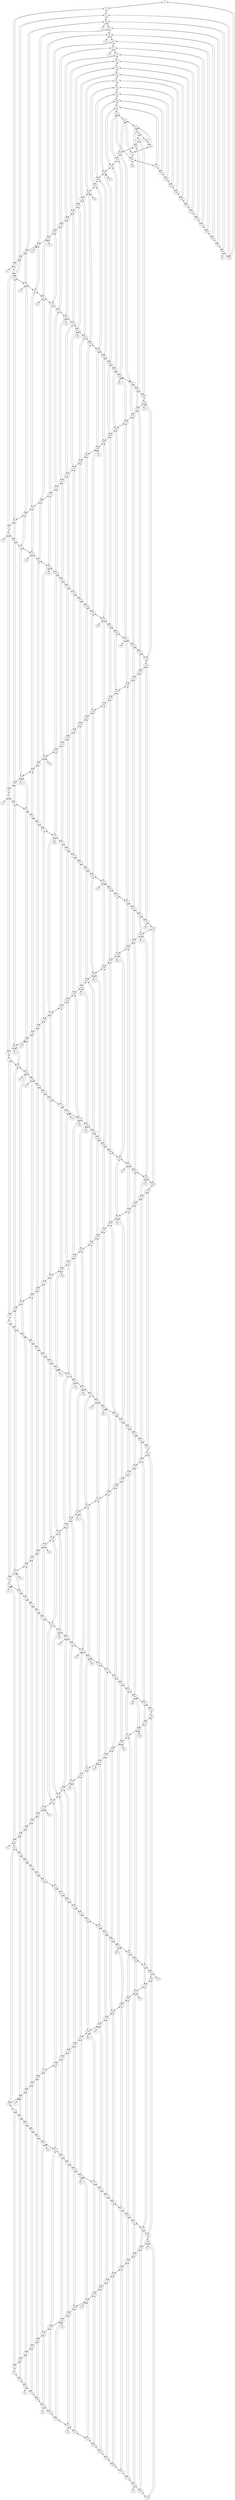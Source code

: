 strict digraph grid20h0{
	s0 [id=0, 
		type=switch];
	s1 [id=1, 
		type=switch];
	h0 [ip="0.0.1.146",
		mac="00:00:00:00:4:2",
		type=host];
	s2 [id=2, 
		type=switch];
	s3 [id=3, 
		type=switch];
	s4 [id=4, 
		type=switch];
	h1 [ip="0.0.1.149",
		mac="00:00:00:00:4:5",
		type=host];
	s5 [id=5, 
		type=switch];
	s6 [id=6, 
		type=switch];
	h2 [ip="0.0.1.151",
		mac="00:00:00:00:4:7",
		type=host];
	s7 [id=7, 
		type=switch];
	s8 [id=8, 
		type=switch];
	s9 [id=9, 
		type=switch];
	s10 [id=10, 
		type=switch];
	s11 [id=11, 
		type=switch];
	s12 [id=12, 
		type=switch];
	h3 [ip="0.0.1.157",
		mac="00:00:00:00:4:13",
		type=host];
	s13 [id=13, 
		type=switch];
	h4 [ip="0.0.1.158",
		mac="00:00:00:00:4:14",
		type=host];
	s14 [id=14, 
		type=switch];
	s15 [id=15, 
		type=switch];
	s16 [id=16, 
		type=switch];
	s17 [id=17, 
		type=switch];
	s18 [id=18, 
		type=switch];
	s19 [id=19, 
		type=switch];
	s20 [id=20, 
		type=switch];
	s21 [id=21, 
		type=switch];
	s22 [id=22, 
		type=switch];
	s23 [id=23, 
		type=switch];
	s24 [id=24, 
		type=switch];
	s25 [id=25, 
		type=switch];
	s26 [id=26, 
		type=switch];
	s27 [id=27, 
		type=switch];
	h5 [ip="0.0.1.172",
		mac="00:00:00:00:4:28",
		type=host];
	s28 [id=28, 
		type=switch];
	s29 [id=29, 
		type=switch];
	s30 [id=30, 
		type=switch];
	s31 [id=31, 
		type=switch];
	h6 [ip="0.0.1.176",
		mac="00:00:00:00:4:32",
		type=host];
	s32 [id=32, 
		type=switch];
	s33 [id=33, 
		type=switch];
	s34 [id=34, 
		type=switch];
	s35 [id=35, 
		type=switch];
	h7 [ip="0.0.1.180",
		mac="00:00:00:00:4:36",
		type=host];
	s36 [id=36, 
		type=switch];
	s37 [id=37, 
		type=switch];
	s38 [id=38, 
		type=switch];
	s39 [id=39, 
		type=switch];
	h8 [ip="0.0.1.184",
		mac="00:00:00:00:4:40",
		type=host];
	s40 [id=40, 
		type=switch];
	h9 [ip="0.0.1.185",
		mac="00:00:00:00:4:41",
		type=host];
	s41 [id=41, 
		type=switch];
	s42 [id=42, 
		type=switch];
	h10 [ip="0.0.1.187",
		mac="00:00:00:00:4:43",
		type=host];
	s43 [id=43, 
		type=switch];
	s44 [id=44, 
		type=switch];
	s45 [id=45, 
		type=switch];
	h11 [ip="0.0.1.190",
		mac="00:00:00:00:4:46",
		type=host];
	s46 [id=46, 
		type=switch];
	s47 [id=47, 
		type=switch];
	h12 [ip="0.0.1.192",
		mac="00:00:00:00:4:48",
		type=host];
	s48 [id=48, 
		type=switch];
	h13 [ip="0.0.1.193",
		mac="00:00:00:00:4:49",
		type=host];
	s49 [id=49, 
		type=switch];
	s50 [id=50, 
		type=switch];
	s51 [id=51, 
		type=switch];
	s52 [id=52, 
		type=switch];
	s53 [id=53, 
		type=switch];
	s54 [id=54, 
		type=switch];
	s55 [id=55, 
		type=switch];
	s56 [id=56, 
		type=switch];
	s57 [id=57, 
		type=switch];
	s58 [id=58, 
		type=switch];
	h14 [ip="0.0.1.203",
		mac="00:00:00:00:4:59",
		type=host];
	s59 [id=59, 
		type=switch];
	s60 [id=60, 
		type=switch];
	s61 [id=61, 
		type=switch];
	h15 [ip="0.0.1.206",
		mac="00:00:00:00:4:62",
		type=host];
	s62 [id=62, 
		type=switch];
	s63 [id=63, 
		type=switch];
	s64 [id=64, 
		type=switch];
	h16 [ip="0.0.1.209",
		mac="00:00:00:00:4:65",
		type=host];
	s65 [id=65, 
		type=switch];
	s66 [id=66, 
		type=switch];
	s67 [id=67, 
		type=switch];
	s68 [id=68, 
		type=switch];
	h17 [ip="0.0.1.213",
		mac="00:00:00:00:4:69",
		type=host];
	s69 [id=69, 
		type=switch];
	s70 [id=70, 
		type=switch];
	s71 [id=71, 
		type=switch];
	s72 [id=72, 
		type=switch];
	s73 [id=73, 
		type=switch];
	s74 [id=74, 
		type=switch];
	s75 [id=75, 
		type=switch];
	s76 [id=76, 
		type=switch];
	s77 [id=77, 
		type=switch];
	s78 [id=78, 
		type=switch];
	s79 [id=79, 
		type=switch];
	s80 [id=80, 
		type=switch];
	h18 [ip="0.0.1.225",
		mac="00:00:00:00:4:81",
		type=host];
	s81 [id=81, 
		type=switch];
	h19 [ip="0.0.1.226",
		mac="00:00:00:00:4:82",
		type=host];
	s82 [id=82, 
		type=switch];
	h20 [ip="0.0.1.227",
		mac="00:00:00:00:4:83",
		type=host];
	s83 [id=83, 
		type=switch];
	s84 [id=84, 
		type=switch];
	s85 [id=85, 
		type=switch];
	s86 [id=86, 
		type=switch];
	s87 [id=87, 
		type=switch];
	s88 [id=88, 
		type=switch];
	s89 [id=89, 
		type=switch];
	s90 [id=90, 
		type=switch];
	s91 [id=91, 
		type=switch];
	s92 [id=92, 
		type=switch];
	s93 [id=93, 
		type=switch];
	s94 [id=94, 
		type=switch];
	s95 [id=95, 
		type=switch];
	s96 [id=96, 
		type=switch];
	s97 [id=97, 
		type=switch];
	s98 [id=98, 
		type=switch];
	s99 [id=99, 
		type=switch];
	s100 [id=100, 
		type=switch];
	s101 [id=101, 
		type=switch];
	s102 [id=102, 
		type=switch];
	s103 [id=103, 
		type=switch];
	s104 [id=104, 
		type=switch];
	h21 [ip="0.0.1.249",
		mac="00:00:00:00:5:5",
		type=host];
	s105 [id=105, 
		type=switch];
	h22 [ip="0.0.1.250",
		mac="00:00:00:00:5:6",
		type=host];
	s106 [id=106, 
		type=switch];
	s107 [id=107, 
		type=switch];
	s108 [id=108, 
		type=switch];
	s109 [id=109, 
		type=switch];
	s110 [id=110, 
		type=switch];
	s111 [id=111, 
		type=switch];
	h23 [ip="0.0.2.0",
		mac="00:00:00:00:5:12",
		type=host];
	s112 [id=112, 
		type=switch];
	s113 [id=113, 
		type=switch];
	h24 [ip="0.0.2.2",
		mac="00:00:00:00:5:14",
		type=host];
	s114 [id=114, 
		type=switch];
	s115 [id=115, 
		type=switch];
	s116 [id=116, 
		type=switch];
	h25 [ip="0.0.2.5",
		mac="00:00:00:00:5:17",
		type=host];
	s117 [id=117, 
		type=switch];
	s118 [id=118, 
		type=switch];
	h26 [ip="0.0.2.7",
		mac="00:00:00:00:5:19",
		type=host];
	s119 [id=119, 
		type=switch];
	s120 [id=120, 
		type=switch];
	h27 [ip="0.0.2.9",
		mac="00:00:00:00:5:21",
		type=host];
	s121 [id=121, 
		type=switch];
	s122 [id=122, 
		type=switch];
	s123 [id=123, 
		type=switch];
	s124 [id=124, 
		type=switch];
	s125 [id=125, 
		type=switch];
	s126 [id=126, 
		type=switch];
	h28 [ip="0.0.2.15",
		mac="00:00:00:00:5:27",
		type=host];
	s127 [id=127, 
		type=switch];
	s128 [id=128, 
		type=switch];
	s129 [id=129, 
		type=switch];
	s130 [id=130, 
		type=switch];
	s131 [id=131, 
		type=switch];
	s132 [id=132, 
		type=switch];
	s133 [id=133, 
		type=switch];
	s134 [id=134, 
		type=switch];
	s135 [id=135, 
		type=switch];
	s136 [id=136, 
		type=switch];
	s137 [id=137, 
		type=switch];
	s138 [id=138, 
		type=switch];
	s139 [id=139, 
		type=switch];
	s140 [id=140, 
		type=switch];
	s141 [id=141, 
		type=switch];
	s142 [id=142, 
		type=switch];
	h29 [ip="0.0.2.31",
		mac="00:00:00:00:5:43",
		type=host];
	s143 [id=143, 
		type=switch];
	s144 [id=144, 
		type=switch];
	s145 [id=145, 
		type=switch];
	s146 [id=146, 
		type=switch];
	s147 [id=147, 
		type=switch];
	s148 [id=148, 
		type=switch];
	s149 [id=149, 
		type=switch];
	h30 [ip="0.0.2.38",
		mac="00:00:00:00:5:50",
		type=host];
	s150 [id=150, 
		type=switch];
	h31 [ip="0.0.2.39",
		mac="00:00:00:00:5:51",
		type=host];
	s151 [id=151, 
		type=switch];
	s152 [id=152, 
		type=switch];
	h32 [ip="0.0.2.41",
		mac="00:00:00:00:5:53",
		type=host];
	s153 [id=153, 
		type=switch];
	s154 [id=154, 
		type=switch];
	s155 [id=155, 
		type=switch];
	s156 [id=156, 
		type=switch];
	s157 [id=157, 
		type=switch];
	h33 [ip="0.0.2.46",
		mac="00:00:00:00:5:58",
		type=host];
	s158 [id=158, 
		type=switch];
	s159 [id=159, 
		type=switch];
	s160 [id=160, 
		type=switch];
	s161 [id=161, 
		type=switch];
	s162 [id=162, 
		type=switch];
	s163 [id=163, 
		type=switch];
	s164 [id=164, 
		type=switch];
	s165 [id=165, 
		type=switch];
	s166 [id=166, 
		type=switch];
	s167 [id=167, 
		type=switch];
	s168 [id=168, 
		type=switch];
	h34 [ip="0.0.2.57",
		mac="00:00:00:00:5:69",
		type=host];
	s169 [id=169, 
		type=switch];
	s170 [id=170, 
		type=switch];
	s171 [id=171, 
		type=switch];
	s172 [id=172, 
		type=switch];
	h35 [ip="0.0.2.61",
		mac="00:00:00:00:5:73",
		type=host];
	s173 [id=173, 
		type=switch];
	s174 [id=174, 
		type=switch];
	s175 [id=175, 
		type=switch];
	s176 [id=176, 
		type=switch];
	s177 [id=177, 
		type=switch];
	s178 [id=178, 
		type=switch];
	h36 [ip="0.0.2.67",
		mac="00:00:00:00:5:79",
		type=host];
	s179 [id=179, 
		type=switch];
	s180 [id=180, 
		type=switch];
	s181 [id=181, 
		type=switch];
	s182 [id=182, 
		type=switch];
	h37 [ip="0.0.2.71",
		mac="00:00:00:00:5:83",
		type=host];
	s183 [id=183, 
		type=switch];
	s184 [id=184, 
		type=switch];
	s185 [id=185, 
		type=switch];
	s186 [id=186, 
		type=switch];
	s187 [id=187, 
		type=switch];
	s188 [id=188, 
		type=switch];
	h38 [ip="0.0.2.77",
		mac="00:00:00:00:5:89",
		type=host];
	s189 [id=189, 
		type=switch];
	s190 [id=190, 
		type=switch];
	h39 [ip="0.0.2.79",
		mac="00:00:00:00:5:91",
		type=host];
	s191 [id=191, 
		type=switch];
	s192 [id=192, 
		type=switch];
	s193 [id=193, 
		type=switch];
	h40 [ip="0.0.2.82",
		mac="00:00:00:00:5:94",
		type=host];
	s194 [id=194, 
		type=switch];
	s195 [id=195, 
		type=switch];
	s196 [id=196, 
		type=switch];
	s197 [id=197, 
		type=switch];
	s198 [id=198, 
		type=switch];
	s199 [id=199, 
		type=switch];
	s200 [id=200, 
		type=switch];
	s201 [id=201, 
		type=switch];
	s202 [id=202, 
		type=switch];
	s203 [id=203, 
		type=switch];
	s204 [id=204, 
		type=switch];
	s205 [id=205, 
		type=switch];
	s206 [id=206, 
		type=switch];
	s207 [id=207, 
		type=switch];
	h41 [ip="0.0.2.96",
		mac="00:00:00:00:6:8",
		type=host];
	s208 [id=208, 
		type=switch];
	h42 [ip="0.0.2.97",
		mac="00:00:00:00:6:9",
		type=host];
	s209 [id=209, 
		type=switch];
	s210 [id=210, 
		type=switch];
	h43 [ip="0.0.2.99",
		mac="00:00:00:00:6:11",
		type=host];
	s211 [id=211, 
		type=switch];
	h44 [ip="0.0.2.100",
		mac="00:00:00:00:6:12",
		type=host];
	s212 [id=212, 
		type=switch];
	h45 [ip="0.0.2.101",
		mac="00:00:00:00:6:13",
		type=host];
	s213 [id=213, 
		type=switch];
	s214 [id=214, 
		type=switch];
	s215 [id=215, 
		type=switch];
	s216 [id=216, 
		type=switch];
	h46 [ip="0.0.2.105",
		mac="00:00:00:00:6:17",
		type=host];
	s217 [id=217, 
		type=switch];
	h47 [ip="0.0.2.106",
		mac="00:00:00:00:6:18",
		type=host];
	s218 [id=218, 
		type=switch];
	s219 [id=219, 
		type=switch];
	s220 [id=220, 
		type=switch];
	s221 [id=221, 
		type=switch];
	h48 [ip="0.0.2.110",
		mac="00:00:00:00:6:22",
		type=host];
	s222 [id=222, 
		type=switch];
	s223 [id=223, 
		type=switch];
	s224 [id=224, 
		type=switch];
	s225 [id=225, 
		type=switch];
	s226 [id=226, 
		type=switch];
	s227 [id=227, 
		type=switch];
	s228 [id=228, 
		type=switch];
	s229 [id=229, 
		type=switch];
	s230 [id=230, 
		type=switch];
	s231 [id=231, 
		type=switch];
	s232 [id=232, 
		type=switch];
	h49 [ip="0.0.2.121",
		mac="00:00:00:00:6:33",
		type=host];
	s233 [id=233, 
		type=switch];
	s234 [id=234, 
		type=switch];
	s235 [id=235, 
		type=switch];
	h50 [ip="0.0.2.124",
		mac="00:00:00:00:6:36",
		type=host];
	s236 [id=236, 
		type=switch];
	s237 [id=237, 
		type=switch];
	s238 [id=238, 
		type=switch];
	s239 [id=239, 
		type=switch];
	s240 [id=240, 
		type=switch];
	s241 [id=241, 
		type=switch];
	s242 [id=242, 
		type=switch];
	s243 [id=243, 
		type=switch];
	h51 [ip="0.0.2.132",
		mac="00:00:00:00:6:44",
		type=host];
	s244 [id=244, 
		type=switch];
	s245 [id=245, 
		type=switch];
	s246 [id=246, 
		type=switch];
	s247 [id=247, 
		type=switch];
	h52 [ip="0.0.2.136",
		mac="00:00:00:00:6:48",
		type=host];
	s248 [id=248, 
		type=switch];
	s249 [id=249, 
		type=switch];
	s250 [id=250, 
		type=switch];
	h53 [ip="0.0.2.139",
		mac="00:00:00:00:6:51",
		type=host];
	s251 [id=251, 
		type=switch];
	s252 [id=252, 
		type=switch];
	s253 [id=253, 
		type=switch];
	h54 [ip="0.0.2.142",
		mac="00:00:00:00:6:54",
		type=host];
	s254 [id=254, 
		type=switch];
	s255 [id=255, 
		type=switch];
	h55 [ip="0.0.2.144",
		mac="00:00:00:00:6:56",
		type=host];
	s256 [id=256, 
		type=switch];
	s257 [id=257, 
		type=switch];
	s258 [id=258, 
		type=switch];
	s259 [id=259, 
		type=switch];
	s260 [id=260, 
		type=switch];
	s261 [id=261, 
		type=switch];
	s262 [id=262, 
		type=switch];
	s263 [id=263, 
		type=switch];
	s264 [id=264, 
		type=switch];
	h56 [ip="0.0.2.153",
		mac="00:00:00:00:6:65",
		type=host];
	s265 [id=265, 
		type=switch];
	s266 [id=266, 
		type=switch];
	h57 [ip="0.0.2.155",
		mac="00:00:00:00:6:67",
		type=host];
	s267 [id=267, 
		type=switch];
	s268 [id=268, 
		type=switch];
	s269 [id=269, 
		type=switch];
	s270 [id=270, 
		type=switch];
	h58 [ip="0.0.2.159",
		mac="00:00:00:00:6:71",
		type=host];
	s271 [id=271, 
		type=switch];
	s272 [id=272, 
		type=switch];
	s273 [id=273, 
		type=switch];
	s274 [id=274, 
		type=switch];
	s275 [id=275, 
		type=switch];
	s276 [id=276, 
		type=switch];
	s277 [id=277, 
		type=switch];
	s278 [id=278, 
		type=switch];
	s279 [id=279, 
		type=switch];
	s280 [id=280, 
		type=switch];
	s281 [id=281, 
		type=switch];
	h59 [ip="0.0.2.170",
		mac="00:00:00:00:6:82",
		type=host];
	s282 [id=282, 
		type=switch];
	s283 [id=283, 
		type=switch];
	s284 [id=284, 
		type=switch];
	s285 [id=285, 
		type=switch];
	s286 [id=286, 
		type=switch];
	s287 [id=287, 
		type=switch];
	s288 [id=288, 
		type=switch];
	s289 [id=289, 
		type=switch];
	s290 [id=290, 
		type=switch];
	s291 [id=291, 
		type=switch];
	s292 [id=292, 
		type=switch];
	s293 [id=293, 
		type=switch];
	s294 [id=294, 
		type=switch];
	s295 [id=295, 
		type=switch];
	s296 [id=296, 
		type=switch];
	s297 [id=297, 
		type=switch];
	s298 [id=298, 
		type=switch];
	s299 [id=299, 
		type=switch];
	s300 [id=300, 
		type=switch];
	s301 [id=301, 
		type=switch];
	s302 [id=302, 
		type=switch];
	s303 [id=303, 
		type=switch];
	s304 [id=304, 
		type=switch];
	s305 [id=305, 
		type=switch];
	s306 [id=306, 
		type=switch];
	s307 [id=307, 
		type=switch];
	h60 [ip="0.0.2.196",
		mac="00:00:00:00:7:8",
		type=host];
	s308 [id=308, 
		type=switch];
	s309 [id=309, 
		type=switch];
	h61 [ip="0.0.2.198",
		mac="00:00:00:00:7:10",
		type=host];
	s310 [id=310, 
		type=switch];
	s311 [id=311, 
		type=switch];
	s312 [id=312, 
		type=switch];
	s313 [id=313, 
		type=switch];
	h62 [ip="0.0.2.202",
		mac="00:00:00:00:7:14",
		type=host];
	s314 [id=314, 
		type=switch];
	h63 [ip="0.0.2.203",
		mac="00:00:00:00:7:15",
		type=host];
	s315 [id=315, 
		type=switch];
	s316 [id=316, 
		type=switch];
	s317 [id=317, 
		type=switch];
	s318 [id=318, 
		type=switch];
	s319 [id=319, 
		type=switch];
	h64 [ip="0.0.2.208",
		mac="00:00:00:00:7:20",
		type=host];
	s320 [id=320, 
		type=switch];
	s321 [id=321, 
		type=switch];
	s322 [id=322, 
		type=switch];
	h65 [ip="0.0.2.211",
		mac="00:00:00:00:7:23",
		type=host];
	s323 [id=323, 
		type=switch];
	s324 [id=324, 
		type=switch];
	h66 [ip="0.0.2.213",
		mac="00:00:00:00:7:25",
		type=host];
	s325 [id=325, 
		type=switch];
	s326 [id=326, 
		type=switch];
	s327 [id=327, 
		type=switch];
	s328 [id=328, 
		type=switch];
	h67 [ip="0.0.2.217",
		mac="00:00:00:00:7:29",
		type=host];
	s329 [id=329, 
		type=switch];
	s330 [id=330, 
		type=switch];
	s331 [id=331, 
		type=switch];
	s332 [id=332, 
		type=switch];
	s333 [id=333, 
		type=switch];
	s334 [id=334, 
		type=switch];
	s335 [id=335, 
		type=switch];
	s336 [id=336, 
		type=switch];
	s337 [id=337, 
		type=switch];
	s338 [id=338, 
		type=switch];
	s339 [id=339, 
		type=switch];
	s340 [id=340, 
		type=switch];
	s341 [id=341, 
		type=switch];
	s342 [id=342, 
		type=switch];
	s343 [id=343, 
		type=switch];
	s344 [id=344, 
		type=switch];
	s345 [id=345, 
		type=switch];
	s346 [id=346, 
		type=switch];
	s347 [id=347, 
		type=switch];
	s348 [id=348, 
		type=switch];
	s349 [id=349, 
		type=switch];
	s350 [id=350, 
		type=switch];
	s351 [id=351, 
		type=switch];
	s352 [id=352, 
		type=switch];
	h68 [ip="0.0.2.241",
		mac="00:00:00:00:7:53",
		type=host];
	s353 [id=353, 
		type=switch];
	h69 [ip="0.0.2.242",
		mac="00:00:00:00:7:54",
		type=host];
	s354 [id=354, 
		type=switch];
	s355 [id=355, 
		type=switch];
	h70 [ip="0.0.2.244",
		mac="00:00:00:00:7:56",
		type=host];
	s356 [id=356, 
		type=switch];
	s357 [id=357, 
		type=switch];
	s358 [id=358, 
		type=switch];
	h71 [ip="0.0.2.247",
		mac="00:00:00:00:7:59",
		type=host];
	s359 [id=359, 
		type=switch];
	s360 [id=360, 
		type=switch];
	s361 [id=361, 
		type=switch];
	s362 [id=362, 
		type=switch];
	s363 [id=363, 
		type=switch];
	s364 [id=364, 
		type=switch];
	s365 [id=365, 
		type=switch];
	s366 [id=366, 
		type=switch];
	s367 [id=367, 
		type=switch];
	h72 [ip="0.0.3.0",
		mac="00:00:00:00:7:68",
		type=host];
	s368 [id=368, 
		type=switch];
	h73 [ip="0.0.3.1",
		mac="00:00:00:00:7:69",
		type=host];
	s369 [id=369, 
		type=switch];
	s370 [id=370, 
		type=switch];
	s371 [id=371, 
		type=switch];
	s372 [id=372, 
		type=switch];
	s373 [id=373, 
		type=switch];
	s374 [id=374, 
		type=switch];
	s375 [id=375, 
		type=switch];
	s376 [id=376, 
		type=switch];
	s377 [id=377, 
		type=switch];
	s378 [id=378, 
		type=switch];
	s379 [id=379, 
		type=switch];
	s380 [id=380, 
		type=switch];
	s381 [id=381, 
		type=switch];
	s382 [id=382, 
		type=switch];
	s383 [id=383, 
		type=switch];
	h74 [ip="0.0.3.16",
		mac="00:00:00:00:7:84",
		type=host];
	s384 [id=384, 
		type=switch];
	s385 [id=385, 
		type=switch];
	s386 [id=386, 
		type=switch];
	h75 [ip="0.0.3.19",
		mac="00:00:00:00:7:87",
		type=host];
	s387 [id=387, 
		type=switch];
	s388 [id=388, 
		type=switch];
	s389 [id=389, 
		type=switch];
	s390 [id=390, 
		type=switch];
	s391 [id=391, 
		type=switch];
	s392 [id=392, 
		type=switch];
	s393 [id=393, 
		type=switch];
	s394 [id=394, 
		type=switch];
	h76 [ip="0.0.3.27",
		mac="00:00:00:00:7:95",
		type=host];
	s395 [id=395, 
		type=switch];
	s396 [id=396, 
		type=switch];
	s397 [id=397, 
		type=switch];
	h77 [ip="0.0.3.30",
		mac="00:00:00:00:7:98",
		type=host];
	s398 [id=398, 
		type=switch];
	s399 [id=399, 
		type=switch];
	h0 -> s2  [capacity="100Gbps", 
				cost=1, 
				dst_port=1,
				src_port=1];
	s2 -> h0  [capacity="100Gbps", 
				cost=1, 
				dst_port=1,
				src_port=1];
	h1 -> s5  [capacity="100Gbps", 
				cost=1, 
				dst_port=1,
				src_port=1];
	s5 -> h1  [capacity="100Gbps", 
				cost=1, 
				dst_port=1,
				src_port=1];
	h2 -> s7  [capacity="100Gbps", 
				cost=1, 
				dst_port=1,
				src_port=1];
	s7 -> h2  [capacity="100Gbps", 
				cost=1, 
				dst_port=1,
				src_port=1];
	h3 -> s13  [capacity="100Gbps", 
				cost=1, 
				dst_port=1,
				src_port=1];
	s13 -> h3  [capacity="100Gbps", 
				cost=1, 
				dst_port=1,
				src_port=1];
	h4 -> s14  [capacity="100Gbps", 
				cost=1, 
				dst_port=1,
				src_port=1];
	s14 -> h4  [capacity="100Gbps", 
				cost=1, 
				dst_port=1,
				src_port=1];
	h5 -> s28  [capacity="100Gbps", 
				cost=1, 
				dst_port=1,
				src_port=1];
	s28 -> h5  [capacity="100Gbps", 
				cost=1, 
				dst_port=1,
				src_port=1];
	h6 -> s32  [capacity="100Gbps", 
				cost=1, 
				dst_port=1,
				src_port=1];
	s32 -> h6  [capacity="100Gbps", 
				cost=1, 
				dst_port=1,
				src_port=1];
	h7 -> s36  [capacity="100Gbps", 
				cost=1, 
				dst_port=1,
				src_port=1];
	s36 -> h7  [capacity="100Gbps", 
				cost=1, 
				dst_port=1,
				src_port=1];
	h8 -> s40  [capacity="100Gbps", 
				cost=1, 
				dst_port=1,
				src_port=1];
	s40 -> h8  [capacity="100Gbps", 
				cost=1, 
				dst_port=1,
				src_port=1];
	h9 -> s41  [capacity="100Gbps", 
				cost=1, 
				dst_port=1,
				src_port=1];
	s41 -> h9  [capacity="100Gbps", 
				cost=1, 
				dst_port=1,
				src_port=1];
	h10 -> s43  [capacity="100Gbps", 
				cost=1, 
				dst_port=1,
				src_port=1];
	s43 -> h10  [capacity="100Gbps", 
				cost=1, 
				dst_port=1,
				src_port=1];
	h11 -> s46  [capacity="100Gbps", 
				cost=1, 
				dst_port=1,
				src_port=1];
	s46 -> h11  [capacity="100Gbps", 
				cost=1, 
				dst_port=1,
				src_port=1];
	h12 -> s48  [capacity="100Gbps", 
				cost=1, 
				dst_port=1,
				src_port=1];
	s48 -> h12  [capacity="100Gbps", 
				cost=1, 
				dst_port=1,
				src_port=1];
	h13 -> s49  [capacity="100Gbps", 
				cost=1, 
				dst_port=1,
				src_port=1];
	s49 -> h13  [capacity="100Gbps", 
				cost=1, 
				dst_port=1,
				src_port=1];
	h14 -> s59  [capacity="100Gbps", 
				cost=1, 
				dst_port=1,
				src_port=1];
	s59 -> h14  [capacity="100Gbps", 
				cost=1, 
				dst_port=1,
				src_port=1];
	h15 -> s62  [capacity="100Gbps", 
				cost=1, 
				dst_port=1,
				src_port=1];
	s62 -> h15  [capacity="100Gbps", 
				cost=1, 
				dst_port=1,
				src_port=1];
	h16 -> s65  [capacity="100Gbps", 
				cost=1, 
				dst_port=1,
				src_port=1];
	s65 -> h16  [capacity="100Gbps", 
				cost=1, 
				dst_port=1,
				src_port=1];
	h17 -> s69  [capacity="100Gbps", 
				cost=1, 
				dst_port=1,
				src_port=1];
	s69 -> h17  [capacity="100Gbps", 
				cost=1, 
				dst_port=1,
				src_port=1];
	h18 -> s81  [capacity="100Gbps", 
				cost=1, 
				dst_port=1,
				src_port=1];
	s81 -> h18  [capacity="100Gbps", 
				cost=1, 
				dst_port=1,
				src_port=1];
	h19 -> s82  [capacity="100Gbps", 
				cost=1, 
				dst_port=1,
				src_port=1];
	s82 -> h19  [capacity="100Gbps", 
				cost=1, 
				dst_port=1,
				src_port=1];
	h20 -> s83  [capacity="100Gbps", 
				cost=1, 
				dst_port=1,
				src_port=1];
	s83 -> h20  [capacity="100Gbps", 
				cost=1, 
				dst_port=1,
				src_port=1];
	h21 -> s105  [capacity="100Gbps", 
				cost=1, 
				dst_port=1,
				src_port=1];
	s105 -> h21  [capacity="100Gbps", 
				cost=1, 
				dst_port=1,
				src_port=1];
	h22 -> s106  [capacity="100Gbps", 
				cost=1, 
				dst_port=1,
				src_port=1];
	s106 -> h22  [capacity="100Gbps", 
				cost=1, 
				dst_port=1,
				src_port=1];
	h23 -> s112  [capacity="100Gbps", 
				cost=1, 
				dst_port=1,
				src_port=1];
	s112 -> h23  [capacity="100Gbps", 
				cost=1, 
				dst_port=1,
				src_port=1];
	h24 -> s114  [capacity="100Gbps", 
				cost=1, 
				dst_port=1,
				src_port=1];
	s114 -> h24  [capacity="100Gbps", 
				cost=1, 
				dst_port=1,
				src_port=1];
	h25 -> s117  [capacity="100Gbps", 
				cost=1, 
				dst_port=1,
				src_port=1];
	s117 -> h25  [capacity="100Gbps", 
				cost=1, 
				dst_port=1,
				src_port=1];
	h26 -> s119  [capacity="100Gbps", 
				cost=1, 
				dst_port=1,
				src_port=1];
	s119 -> h26  [capacity="100Gbps", 
				cost=1, 
				dst_port=1,
				src_port=1];
	h27 -> s121  [capacity="100Gbps", 
				cost=1, 
				dst_port=1,
				src_port=1];
	s121 -> h27  [capacity="100Gbps", 
				cost=1, 
				dst_port=1,
				src_port=1];
	h28 -> s127  [capacity="100Gbps", 
				cost=1, 
				dst_port=1,
				src_port=1];
	s127 -> h28  [capacity="100Gbps", 
				cost=1, 
				dst_port=1,
				src_port=1];
	h29 -> s143  [capacity="100Gbps", 
				cost=1, 
				dst_port=1,
				src_port=1];
	s143 -> h29  [capacity="100Gbps", 
				cost=1, 
				dst_port=1,
				src_port=1];
	h30 -> s150  [capacity="100Gbps", 
				cost=1, 
				dst_port=1,
				src_port=1];
	s150 -> h30  [capacity="100Gbps", 
				cost=1, 
				dst_port=1,
				src_port=1];
	h31 -> s151  [capacity="100Gbps", 
				cost=1, 
				dst_port=1,
				src_port=1];
	s151 -> h31  [capacity="100Gbps", 
				cost=1, 
				dst_port=1,
				src_port=1];
	h32 -> s153  [capacity="100Gbps", 
				cost=1, 
				dst_port=1,
				src_port=1];
	s153 -> h32  [capacity="100Gbps", 
				cost=1, 
				dst_port=1,
				src_port=1];
	h33 -> s158  [capacity="100Gbps", 
				cost=1, 
				dst_port=1,
				src_port=1];
	s158 -> h33  [capacity="100Gbps", 
				cost=1, 
				dst_port=1,
				src_port=1];
	h34 -> s169  [capacity="100Gbps", 
				cost=1, 
				dst_port=1,
				src_port=1];
	s169 -> h34  [capacity="100Gbps", 
				cost=1, 
				dst_port=1,
				src_port=1];
	h35 -> s173  [capacity="100Gbps", 
				cost=1, 
				dst_port=1,
				src_port=1];
	s173 -> h35  [capacity="100Gbps", 
				cost=1, 
				dst_port=1,
				src_port=1];
	h36 -> s179  [capacity="100Gbps", 
				cost=1, 
				dst_port=1,
				src_port=1];
	s179 -> h36  [capacity="100Gbps", 
				cost=1, 
				dst_port=1,
				src_port=1];
	h37 -> s183  [capacity="100Gbps", 
				cost=1, 
				dst_port=1,
				src_port=1];
	s183 -> h37  [capacity="100Gbps", 
				cost=1, 
				dst_port=1,
				src_port=1];
	h38 -> s189  [capacity="100Gbps", 
				cost=1, 
				dst_port=1,
				src_port=1];
	s189 -> h38  [capacity="100Gbps", 
				cost=1, 
				dst_port=1,
				src_port=1];
	h39 -> s191  [capacity="100Gbps", 
				cost=1, 
				dst_port=1,
				src_port=1];
	s191 -> h39  [capacity="100Gbps", 
				cost=1, 
				dst_port=1,
				src_port=1];
	h40 -> s194  [capacity="100Gbps", 
				cost=1, 
				dst_port=1,
				src_port=1];
	s194 -> h40  [capacity="100Gbps", 
				cost=1, 
				dst_port=1,
				src_port=1];
	h41 -> s208  [capacity="100Gbps", 
				cost=1, 
				dst_port=1,
				src_port=1];
	s208 -> h41  [capacity="100Gbps", 
				cost=1, 
				dst_port=1,
				src_port=1];
	h42 -> s209  [capacity="100Gbps", 
				cost=1, 
				dst_port=1,
				src_port=1];
	s209 -> h42  [capacity="100Gbps", 
				cost=1, 
				dst_port=1,
				src_port=1];
	h43 -> s211  [capacity="100Gbps", 
				cost=1, 
				dst_port=1,
				src_port=1];
	s211 -> h43  [capacity="100Gbps", 
				cost=1, 
				dst_port=1,
				src_port=1];
	h44 -> s212  [capacity="100Gbps", 
				cost=1, 
				dst_port=1,
				src_port=1];
	s212 -> h44  [capacity="100Gbps", 
				cost=1, 
				dst_port=1,
				src_port=1];
	h45 -> s213  [capacity="100Gbps", 
				cost=1, 
				dst_port=1,
				src_port=1];
	s213 -> h45  [capacity="100Gbps", 
				cost=1, 
				dst_port=1,
				src_port=1];
	h46 -> s217  [capacity="100Gbps", 
				cost=1, 
				dst_port=1,
				src_port=1];
	s217 -> h46  [capacity="100Gbps", 
				cost=1, 
				dst_port=1,
				src_port=1];
	h47 -> s218  [capacity="100Gbps", 
				cost=1, 
				dst_port=1,
				src_port=1];
	s218 -> h47  [capacity="100Gbps", 
				cost=1, 
				dst_port=1,
				src_port=1];
	h48 -> s222  [capacity="100Gbps", 
				cost=1, 
				dst_port=1,
				src_port=1];
	s222 -> h48  [capacity="100Gbps", 
				cost=1, 
				dst_port=1,
				src_port=1];
	h49 -> s233  [capacity="100Gbps", 
				cost=1, 
				dst_port=1,
				src_port=1];
	s233 -> h49  [capacity="100Gbps", 
				cost=1, 
				dst_port=1,
				src_port=1];
	h50 -> s236  [capacity="100Gbps", 
				cost=1, 
				dst_port=1,
				src_port=1];
	s236 -> h50  [capacity="100Gbps", 
				cost=1, 
				dst_port=1,
				src_port=1];
	h51 -> s244  [capacity="100Gbps", 
				cost=1, 
				dst_port=1,
				src_port=1];
	s244 -> h51  [capacity="100Gbps", 
				cost=1, 
				dst_port=1,
				src_port=1];
	h52 -> s248  [capacity="100Gbps", 
				cost=1, 
				dst_port=1,
				src_port=1];
	s248 -> h52  [capacity="100Gbps", 
				cost=1, 
				dst_port=1,
				src_port=1];
	h53 -> s251  [capacity="100Gbps", 
				cost=1, 
				dst_port=1,
				src_port=1];
	s251 -> h53  [capacity="100Gbps", 
				cost=1, 
				dst_port=1,
				src_port=1];
	h54 -> s254  [capacity="100Gbps", 
				cost=1, 
				dst_port=1,
				src_port=1];
	s254 -> h54  [capacity="100Gbps", 
				cost=1, 
				dst_port=1,
				src_port=1];
	h55 -> s256  [capacity="100Gbps", 
				cost=1, 
				dst_port=1,
				src_port=1];
	s256 -> h55  [capacity="100Gbps", 
				cost=1, 
				dst_port=1,
				src_port=1];
	h56 -> s265  [capacity="100Gbps", 
				cost=1, 
				dst_port=1,
				src_port=1];
	s265 -> h56  [capacity="100Gbps", 
				cost=1, 
				dst_port=1,
				src_port=1];
	h57 -> s267  [capacity="100Gbps", 
				cost=1, 
				dst_port=1,
				src_port=1];
	s267 -> h57  [capacity="100Gbps", 
				cost=1, 
				dst_port=1,
				src_port=1];
	h58 -> s271  [capacity="100Gbps", 
				cost=1, 
				dst_port=1,
				src_port=1];
	s271 -> h58  [capacity="100Gbps", 
				cost=1, 
				dst_port=1,
				src_port=1];
	h59 -> s282  [capacity="100Gbps", 
				cost=1, 
				dst_port=1,
				src_port=1];
	s282 -> h59  [capacity="100Gbps", 
				cost=1, 
				dst_port=1,
				src_port=1];
	h60 -> s308  [capacity="100Gbps", 
				cost=1, 
				dst_port=1,
				src_port=1];
	s308 -> h60  [capacity="100Gbps", 
				cost=1, 
				dst_port=1,
				src_port=1];
	h61 -> s310  [capacity="100Gbps", 
				cost=1, 
				dst_port=1,
				src_port=1];
	s310 -> h61  [capacity="100Gbps", 
				cost=1, 
				dst_port=1,
				src_port=1];
	h62 -> s314  [capacity="100Gbps", 
				cost=1, 
				dst_port=1,
				src_port=1];
	s314 -> h62  [capacity="100Gbps", 
				cost=1, 
				dst_port=1,
				src_port=1];
	h63 -> s315  [capacity="100Gbps", 
				cost=1, 
				dst_port=1,
				src_port=1];
	s315 -> h63  [capacity="100Gbps", 
				cost=1, 
				dst_port=1,
				src_port=1];
	h64 -> s320  [capacity="100Gbps", 
				cost=1, 
				dst_port=1,
				src_port=1];
	s320 -> h64  [capacity="100Gbps", 
				cost=1, 
				dst_port=1,
				src_port=1];
	h65 -> s323  [capacity="100Gbps", 
				cost=1, 
				dst_port=1,
				src_port=1];
	s323 -> h65  [capacity="100Gbps", 
				cost=1, 
				dst_port=1,
				src_port=1];
	h66 -> s325  [capacity="100Gbps", 
				cost=1, 
				dst_port=1,
				src_port=1];
	s325 -> h66  [capacity="100Gbps", 
				cost=1, 
				dst_port=1,
				src_port=1];
	h67 -> s329  [capacity="100Gbps", 
				cost=1, 
				dst_port=1,
				src_port=1];
	s329 -> h67  [capacity="100Gbps", 
				cost=1, 
				dst_port=1,
				src_port=1];
	h68 -> s353  [capacity="100Gbps", 
				cost=1, 
				dst_port=1,
				src_port=1];
	s353 -> h68  [capacity="100Gbps", 
				cost=1, 
				dst_port=1,
				src_port=1];
	h69 -> s354  [capacity="100Gbps", 
				cost=1, 
				dst_port=1,
				src_port=1];
	s354 -> h69  [capacity="100Gbps", 
				cost=1, 
				dst_port=1,
				src_port=1];
	h70 -> s356  [capacity="100Gbps", 
				cost=1, 
				dst_port=1,
				src_port=1];
	s356 -> h70  [capacity="100Gbps", 
				cost=1, 
				dst_port=1,
				src_port=1];
	h71 -> s359  [capacity="100Gbps", 
				cost=1, 
				dst_port=1,
				src_port=1];
	s359 -> h71  [capacity="100Gbps", 
				cost=1, 
				dst_port=1,
				src_port=1];
	h72 -> s368  [capacity="100Gbps", 
				cost=1, 
				dst_port=1,
				src_port=1];
	s368 -> h72  [capacity="100Gbps", 
				cost=1, 
				dst_port=1,
				src_port=1];
	h73 -> s369  [capacity="100Gbps", 
				cost=1, 
				dst_port=1,
				src_port=1];
	s369 -> h73  [capacity="100Gbps", 
				cost=1, 
				dst_port=1,
				src_port=1];
	h74 -> s384  [capacity="100Gbps", 
				cost=1, 
				dst_port=1,
				src_port=1];
	s384 -> h74  [capacity="100Gbps", 
				cost=1, 
				dst_port=1,
				src_port=1];
	h75 -> s387  [capacity="100Gbps", 
				cost=1, 
				dst_port=1,
				src_port=1];
	s387 -> h75  [capacity="100Gbps", 
				cost=1, 
				dst_port=1,
				src_port=1];
	h76 -> s395  [capacity="100Gbps", 
				cost=1, 
				dst_port=1,
				src_port=1];
	s395 -> h76  [capacity="100Gbps", 
				cost=1, 
				dst_port=1,
				src_port=1];
	h77 -> s398  [capacity="100Gbps", 
				cost=1, 
				dst_port=1,
				src_port=1];
	s398 -> h77  [capacity="100Gbps", 
				cost=1, 
				dst_port=1,
				src_port=1];
	s0 -> s1  [capacity="1Gbps", 
				cost=1, 
				dst_port=1,
				src_port=1];
	s0 -> s20  [capacity="1Gbps", 
				cost=1, 
				dst_port=1,
				src_port=1];
	s1 -> s0  [capacity="1Gbps", 
				cost=1, 
				dst_port=1,
				src_port=1];
	s1 -> s2  [capacity="1Gbps", 
				cost=1, 
				dst_port=1,
				src_port=1];
	s1 -> s21  [capacity="1Gbps", 
				cost=1, 
				dst_port=1,
				src_port=1];
	s2 -> s1  [capacity="1Gbps", 
				cost=1, 
				dst_port=1,
				src_port=1];
	s2 -> s3  [capacity="1Gbps", 
				cost=1, 
				dst_port=1,
				src_port=1];
	s2 -> s22  [capacity="1Gbps", 
				cost=1, 
				dst_port=1,
				src_port=1];
	s3 -> s2  [capacity="1Gbps", 
				cost=1, 
				dst_port=1,
				src_port=1];
	s3 -> s4  [capacity="1Gbps", 
				cost=1, 
				dst_port=1,
				src_port=1];
	s3 -> s23  [capacity="1Gbps", 
				cost=1, 
				dst_port=1,
				src_port=1];
	s4 -> s3  [capacity="1Gbps", 
				cost=1, 
				dst_port=1,
				src_port=1];
	s4 -> s5  [capacity="1Gbps", 
				cost=1, 
				dst_port=1,
				src_port=1];
	s4 -> s24  [capacity="1Gbps", 
				cost=1, 
				dst_port=1,
				src_port=1];
	s5 -> s4  [capacity="1Gbps", 
				cost=1, 
				dst_port=1,
				src_port=1];
	s5 -> s6  [capacity="1Gbps", 
				cost=1, 
				dst_port=1,
				src_port=1];
	s5 -> s25  [capacity="1Gbps", 
				cost=1, 
				dst_port=1,
				src_port=1];
	s6 -> s5  [capacity="1Gbps", 
				cost=1, 
				dst_port=1,
				src_port=1];
	s6 -> s7  [capacity="1Gbps", 
				cost=1, 
				dst_port=1,
				src_port=1];
	s6 -> s26  [capacity="1Gbps", 
				cost=1, 
				dst_port=1,
				src_port=1];
	s7 -> s6  [capacity="1Gbps", 
				cost=1, 
				dst_port=1,
				src_port=1];
	s7 -> s8  [capacity="1Gbps", 
				cost=1, 
				dst_port=1,
				src_port=1];
	s7 -> s27  [capacity="1Gbps", 
				cost=1, 
				dst_port=1,
				src_port=1];
	s8 -> s7  [capacity="1Gbps", 
				cost=1, 
				dst_port=1,
				src_port=1];
	s8 -> s9  [capacity="1Gbps", 
				cost=1, 
				dst_port=1,
				src_port=1];
	s8 -> s28  [capacity="1Gbps", 
				cost=1, 
				dst_port=1,
				src_port=1];
	s9 -> s8  [capacity="1Gbps", 
				cost=1, 
				dst_port=1,
				src_port=1];
	s9 -> s10  [capacity="1Gbps", 
				cost=1, 
				dst_port=1,
				src_port=1];
	s9 -> s29  [capacity="1Gbps", 
				cost=1, 
				dst_port=1,
				src_port=1];
	s10 -> s9  [capacity="1Gbps", 
				cost=1, 
				dst_port=1,
				src_port=1];
	s10 -> s11  [capacity="1Gbps", 
				cost=1, 
				dst_port=1,
				src_port=1];
	s10 -> s30  [capacity="1Gbps", 
				cost=1, 
				dst_port=1,
				src_port=1];
	s11 -> s10  [capacity="1Gbps", 
				cost=1, 
				dst_port=1,
				src_port=1];
	s11 -> s12  [capacity="1Gbps", 
				cost=1, 
				dst_port=1,
				src_port=1];
	s11 -> s31  [capacity="1Gbps", 
				cost=1, 
				dst_port=1,
				src_port=1];
	s12 -> s11  [capacity="1Gbps", 
				cost=1, 
				dst_port=1,
				src_port=1];
	s12 -> s13  [capacity="1Gbps", 
				cost=1, 
				dst_port=1,
				src_port=1];
	s12 -> s32  [capacity="1Gbps", 
				cost=1, 
				dst_port=1,
				src_port=1];
	s13 -> s12  [capacity="1Gbps", 
				cost=1, 
				dst_port=1,
				src_port=1];
	s13 -> s14  [capacity="1Gbps", 
				cost=1, 
				dst_port=1,
				src_port=1];
	s13 -> s33  [capacity="1Gbps", 
				cost=1, 
				dst_port=1,
				src_port=1];
	s14 -> s13  [capacity="1Gbps", 
				cost=1, 
				dst_port=1,
				src_port=1];
	s14 -> s15  [capacity="1Gbps", 
				cost=1, 
				dst_port=1,
				src_port=1];
	s14 -> s34  [capacity="1Gbps", 
				cost=1, 
				dst_port=1,
				src_port=1];
	s15 -> s14  [capacity="1Gbps", 
				cost=1, 
				dst_port=1,
				src_port=1];
	s15 -> s16  [capacity="1Gbps", 
				cost=1, 
				dst_port=1,
				src_port=1];
	s15 -> s35  [capacity="1Gbps", 
				cost=1, 
				dst_port=1,
				src_port=1];
	s16 -> s15  [capacity="1Gbps", 
				cost=1, 
				dst_port=1,
				src_port=1];
	s16 -> s17  [capacity="1Gbps", 
				cost=1, 
				dst_port=1,
				src_port=1];
	s16 -> s36  [capacity="1Gbps", 
				cost=1, 
				dst_port=1,
				src_port=1];
	s17 -> s16  [capacity="1Gbps", 
				cost=1, 
				dst_port=1,
				src_port=1];
	s17 -> s18  [capacity="1Gbps", 
				cost=1, 
				dst_port=1,
				src_port=1];
	s17 -> s37  [capacity="1Gbps", 
				cost=1, 
				dst_port=1,
				src_port=1];
	s18 -> s17  [capacity="1Gbps", 
				cost=1, 
				dst_port=1,
				src_port=1];
	s18 -> s19  [capacity="1Gbps", 
				cost=1, 
				dst_port=1,
				src_port=1];
	s18 -> s38  [capacity="1Gbps", 
				cost=1, 
				dst_port=1,
				src_port=1];
	s19 -> s18  [capacity="1Gbps", 
				cost=1, 
				dst_port=1,
				src_port=1];
	s19 -> s39  [capacity="1Gbps", 
				cost=1, 
				dst_port=1,
				src_port=1];
	s20 -> s0  [capacity="1Gbps", 
				cost=1, 
				dst_port=1,
				src_port=1];
	s20 -> s21  [capacity="1Gbps", 
				cost=1, 
				dst_port=1,
				src_port=1];
	s20 -> s40  [capacity="1Gbps", 
				cost=1, 
				dst_port=1,
				src_port=1];
	s21 -> s1  [capacity="1Gbps", 
				cost=1, 
				dst_port=1,
				src_port=1];
	s21 -> s20  [capacity="1Gbps", 
				cost=1, 
				dst_port=1,
				src_port=1];
	s21 -> s22  [capacity="1Gbps", 
				cost=1, 
				dst_port=1,
				src_port=1];
	s21 -> s41  [capacity="1Gbps", 
				cost=1, 
				dst_port=1,
				src_port=1];
	s22 -> s2  [capacity="1Gbps", 
				cost=1, 
				dst_port=1,
				src_port=1];
	s22 -> s21  [capacity="1Gbps", 
				cost=1, 
				dst_port=1,
				src_port=1];
	s22 -> s23  [capacity="1Gbps", 
				cost=1, 
				dst_port=1,
				src_port=1];
	s22 -> s42  [capacity="1Gbps", 
				cost=1, 
				dst_port=1,
				src_port=1];
	s23 -> s3  [capacity="1Gbps", 
				cost=1, 
				dst_port=1,
				src_port=1];
	s23 -> s22  [capacity="1Gbps", 
				cost=1, 
				dst_port=1,
				src_port=1];
	s23 -> s24  [capacity="1Gbps", 
				cost=1, 
				dst_port=1,
				src_port=1];
	s23 -> s43  [capacity="1Gbps", 
				cost=1, 
				dst_port=1,
				src_port=1];
	s24 -> s4  [capacity="1Gbps", 
				cost=1, 
				dst_port=1,
				src_port=1];
	s24 -> s23  [capacity="1Gbps", 
				cost=1, 
				dst_port=1,
				src_port=1];
	s24 -> s25  [capacity="1Gbps", 
				cost=1, 
				dst_port=1,
				src_port=1];
	s24 -> s44  [capacity="1Gbps", 
				cost=1, 
				dst_port=1,
				src_port=1];
	s25 -> s5  [capacity="1Gbps", 
				cost=1, 
				dst_port=1,
				src_port=1];
	s25 -> s24  [capacity="1Gbps", 
				cost=1, 
				dst_port=1,
				src_port=1];
	s25 -> s26  [capacity="1Gbps", 
				cost=1, 
				dst_port=1,
				src_port=1];
	s25 -> s45  [capacity="1Gbps", 
				cost=1, 
				dst_port=1,
				src_port=1];
	s26 -> s6  [capacity="1Gbps", 
				cost=1, 
				dst_port=1,
				src_port=1];
	s26 -> s25  [capacity="1Gbps", 
				cost=1, 
				dst_port=1,
				src_port=1];
	s26 -> s27  [capacity="1Gbps", 
				cost=1, 
				dst_port=1,
				src_port=1];
	s26 -> s46  [capacity="1Gbps", 
				cost=1, 
				dst_port=1,
				src_port=1];
	s27 -> s7  [capacity="1Gbps", 
				cost=1, 
				dst_port=1,
				src_port=1];
	s27 -> s26  [capacity="1Gbps", 
				cost=1, 
				dst_port=1,
				src_port=1];
	s27 -> s28  [capacity="1Gbps", 
				cost=1, 
				dst_port=1,
				src_port=1];
	s27 -> s47  [capacity="1Gbps", 
				cost=1, 
				dst_port=1,
				src_port=1];
	s28 -> s8  [capacity="1Gbps", 
				cost=1, 
				dst_port=1,
				src_port=1];
	s28 -> s27  [capacity="1Gbps", 
				cost=1, 
				dst_port=1,
				src_port=1];
	s28 -> s29  [capacity="1Gbps", 
				cost=1, 
				dst_port=1,
				src_port=1];
	s28 -> s48  [capacity="1Gbps", 
				cost=1, 
				dst_port=1,
				src_port=1];
	s29 -> s9  [capacity="1Gbps", 
				cost=1, 
				dst_port=1,
				src_port=1];
	s29 -> s28  [capacity="1Gbps", 
				cost=1, 
				dst_port=1,
				src_port=1];
	s29 -> s30  [capacity="1Gbps", 
				cost=1, 
				dst_port=1,
				src_port=1];
	s29 -> s49  [capacity="1Gbps", 
				cost=1, 
				dst_port=1,
				src_port=1];
	s30 -> s10  [capacity="1Gbps", 
				cost=1, 
				dst_port=1,
				src_port=1];
	s30 -> s29  [capacity="1Gbps", 
				cost=1, 
				dst_port=1,
				src_port=1];
	s30 -> s31  [capacity="1Gbps", 
				cost=1, 
				dst_port=1,
				src_port=1];
	s30 -> s50  [capacity="1Gbps", 
				cost=1, 
				dst_port=1,
				src_port=1];
	s31 -> s11  [capacity="1Gbps", 
				cost=1, 
				dst_port=1,
				src_port=1];
	s31 -> s30  [capacity="1Gbps", 
				cost=1, 
				dst_port=1,
				src_port=1];
	s31 -> s32  [capacity="1Gbps", 
				cost=1, 
				dst_port=1,
				src_port=1];
	s31 -> s51  [capacity="1Gbps", 
				cost=1, 
				dst_port=1,
				src_port=1];
	s32 -> s12  [capacity="1Gbps", 
				cost=1, 
				dst_port=1,
				src_port=1];
	s32 -> s31  [capacity="1Gbps", 
				cost=1, 
				dst_port=1,
				src_port=1];
	s32 -> s33  [capacity="1Gbps", 
				cost=1, 
				dst_port=1,
				src_port=1];
	s32 -> s52  [capacity="1Gbps", 
				cost=1, 
				dst_port=1,
				src_port=1];
	s33 -> s13  [capacity="1Gbps", 
				cost=1, 
				dst_port=1,
				src_port=1];
	s33 -> s32  [capacity="1Gbps", 
				cost=1, 
				dst_port=1,
				src_port=1];
	s33 -> s34  [capacity="1Gbps", 
				cost=1, 
				dst_port=1,
				src_port=1];
	s33 -> s53  [capacity="1Gbps", 
				cost=1, 
				dst_port=1,
				src_port=1];
	s34 -> s14  [capacity="1Gbps", 
				cost=1, 
				dst_port=1,
				src_port=1];
	s34 -> s33  [capacity="1Gbps", 
				cost=1, 
				dst_port=1,
				src_port=1];
	s34 -> s35  [capacity="1Gbps", 
				cost=1, 
				dst_port=1,
				src_port=1];
	s34 -> s54  [capacity="1Gbps", 
				cost=1, 
				dst_port=1,
				src_port=1];
	s35 -> s15  [capacity="1Gbps", 
				cost=1, 
				dst_port=1,
				src_port=1];
	s35 -> s34  [capacity="1Gbps", 
				cost=1, 
				dst_port=1,
				src_port=1];
	s35 -> s36  [capacity="1Gbps", 
				cost=1, 
				dst_port=1,
				src_port=1];
	s35 -> s55  [capacity="1Gbps", 
				cost=1, 
				dst_port=1,
				src_port=1];
	s36 -> s16  [capacity="1Gbps", 
				cost=1, 
				dst_port=1,
				src_port=1];
	s36 -> s35  [capacity="1Gbps", 
				cost=1, 
				dst_port=1,
				src_port=1];
	s36 -> s37  [capacity="1Gbps", 
				cost=1, 
				dst_port=1,
				src_port=1];
	s36 -> s56  [capacity="1Gbps", 
				cost=1, 
				dst_port=1,
				src_port=1];
	s37 -> s17  [capacity="1Gbps", 
				cost=1, 
				dst_port=1,
				src_port=1];
	s37 -> s36  [capacity="1Gbps", 
				cost=1, 
				dst_port=1,
				src_port=1];
	s37 -> s38  [capacity="1Gbps", 
				cost=1, 
				dst_port=1,
				src_port=1];
	s37 -> s57  [capacity="1Gbps", 
				cost=1, 
				dst_port=1,
				src_port=1];
	s38 -> s18  [capacity="1Gbps", 
				cost=1, 
				dst_port=1,
				src_port=1];
	s38 -> s37  [capacity="1Gbps", 
				cost=1, 
				dst_port=1,
				src_port=1];
	s38 -> s39  [capacity="1Gbps", 
				cost=1, 
				dst_port=1,
				src_port=1];
	s38 -> s58  [capacity="1Gbps", 
				cost=1, 
				dst_port=1,
				src_port=1];
	s39 -> s19  [capacity="1Gbps", 
				cost=1, 
				dst_port=1,
				src_port=1];
	s39 -> s38  [capacity="1Gbps", 
				cost=1, 
				dst_port=1,
				src_port=1];
	s39 -> s59  [capacity="1Gbps", 
				cost=1, 
				dst_port=1,
				src_port=1];
	s40 -> s20  [capacity="1Gbps", 
				cost=1, 
				dst_port=1,
				src_port=1];
	s40 -> s41  [capacity="1Gbps", 
				cost=1, 
				dst_port=1,
				src_port=1];
	s40 -> s60  [capacity="1Gbps", 
				cost=1, 
				dst_port=1,
				src_port=1];
	s41 -> s21  [capacity="1Gbps", 
				cost=1, 
				dst_port=1,
				src_port=1];
	s41 -> s40  [capacity="1Gbps", 
				cost=1, 
				dst_port=1,
				src_port=1];
	s41 -> s42  [capacity="1Gbps", 
				cost=1, 
				dst_port=1,
				src_port=1];
	s41 -> s61  [capacity="1Gbps", 
				cost=1, 
				dst_port=1,
				src_port=1];
	s42 -> s22  [capacity="1Gbps", 
				cost=1, 
				dst_port=1,
				src_port=1];
	s42 -> s41  [capacity="1Gbps", 
				cost=1, 
				dst_port=1,
				src_port=1];
	s42 -> s43  [capacity="1Gbps", 
				cost=1, 
				dst_port=1,
				src_port=1];
	s42 -> s62  [capacity="1Gbps", 
				cost=1, 
				dst_port=1,
				src_port=1];
	s43 -> s23  [capacity="1Gbps", 
				cost=1, 
				dst_port=1,
				src_port=1];
	s43 -> s42  [capacity="1Gbps", 
				cost=1, 
				dst_port=1,
				src_port=1];
	s43 -> s44  [capacity="1Gbps", 
				cost=1, 
				dst_port=1,
				src_port=1];
	s43 -> s63  [capacity="1Gbps", 
				cost=1, 
				dst_port=1,
				src_port=1];
	s44 -> s24  [capacity="1Gbps", 
				cost=1, 
				dst_port=1,
				src_port=1];
	s44 -> s43  [capacity="1Gbps", 
				cost=1, 
				dst_port=1,
				src_port=1];
	s44 -> s45  [capacity="1Gbps", 
				cost=1, 
				dst_port=1,
				src_port=1];
	s44 -> s64  [capacity="1Gbps", 
				cost=1, 
				dst_port=1,
				src_port=1];
	s45 -> s25  [capacity="1Gbps", 
				cost=1, 
				dst_port=1,
				src_port=1];
	s45 -> s44  [capacity="1Gbps", 
				cost=1, 
				dst_port=1,
				src_port=1];
	s45 -> s46  [capacity="1Gbps", 
				cost=1, 
				dst_port=1,
				src_port=1];
	s45 -> s65  [capacity="1Gbps", 
				cost=1, 
				dst_port=1,
				src_port=1];
	s46 -> s26  [capacity="1Gbps", 
				cost=1, 
				dst_port=1,
				src_port=1];
	s46 -> s45  [capacity="1Gbps", 
				cost=1, 
				dst_port=1,
				src_port=1];
	s46 -> s47  [capacity="1Gbps", 
				cost=1, 
				dst_port=1,
				src_port=1];
	s46 -> s66  [capacity="1Gbps", 
				cost=1, 
				dst_port=1,
				src_port=1];
	s47 -> s27  [capacity="1Gbps", 
				cost=1, 
				dst_port=1,
				src_port=1];
	s47 -> s46  [capacity="1Gbps", 
				cost=1, 
				dst_port=1,
				src_port=1];
	s47 -> s48  [capacity="1Gbps", 
				cost=1, 
				dst_port=1,
				src_port=1];
	s47 -> s67  [capacity="1Gbps", 
				cost=1, 
				dst_port=1,
				src_port=1];
	s48 -> s28  [capacity="1Gbps", 
				cost=1, 
				dst_port=1,
				src_port=1];
	s48 -> s47  [capacity="1Gbps", 
				cost=1, 
				dst_port=1,
				src_port=1];
	s48 -> s49  [capacity="1Gbps", 
				cost=1, 
				dst_port=1,
				src_port=1];
	s48 -> s68  [capacity="1Gbps", 
				cost=1, 
				dst_port=1,
				src_port=1];
	s49 -> s29  [capacity="1Gbps", 
				cost=1, 
				dst_port=1,
				src_port=1];
	s49 -> s48  [capacity="1Gbps", 
				cost=1, 
				dst_port=1,
				src_port=1];
	s49 -> s50  [capacity="1Gbps", 
				cost=1, 
				dst_port=1,
				src_port=1];
	s49 -> s69  [capacity="1Gbps", 
				cost=1, 
				dst_port=1,
				src_port=1];
	s50 -> s30  [capacity="1Gbps", 
				cost=1, 
				dst_port=1,
				src_port=1];
	s50 -> s49  [capacity="1Gbps", 
				cost=1, 
				dst_port=1,
				src_port=1];
	s50 -> s51  [capacity="1Gbps", 
				cost=1, 
				dst_port=1,
				src_port=1];
	s50 -> s70  [capacity="1Gbps", 
				cost=1, 
				dst_port=1,
				src_port=1];
	s51 -> s31  [capacity="1Gbps", 
				cost=1, 
				dst_port=1,
				src_port=1];
	s51 -> s50  [capacity="1Gbps", 
				cost=1, 
				dst_port=1,
				src_port=1];
	s51 -> s52  [capacity="1Gbps", 
				cost=1, 
				dst_port=1,
				src_port=1];
	s51 -> s71  [capacity="1Gbps", 
				cost=1, 
				dst_port=1,
				src_port=1];
	s52 -> s32  [capacity="1Gbps", 
				cost=1, 
				dst_port=1,
				src_port=1];
	s52 -> s51  [capacity="1Gbps", 
				cost=1, 
				dst_port=1,
				src_port=1];
	s52 -> s53  [capacity="1Gbps", 
				cost=1, 
				dst_port=1,
				src_port=1];
	s52 -> s72  [capacity="1Gbps", 
				cost=1, 
				dst_port=1,
				src_port=1];
	s53 -> s33  [capacity="1Gbps", 
				cost=1, 
				dst_port=1,
				src_port=1];
	s53 -> s52  [capacity="1Gbps", 
				cost=1, 
				dst_port=1,
				src_port=1];
	s53 -> s54  [capacity="1Gbps", 
				cost=1, 
				dst_port=1,
				src_port=1];
	s53 -> s73  [capacity="1Gbps", 
				cost=1, 
				dst_port=1,
				src_port=1];
	s54 -> s34  [capacity="1Gbps", 
				cost=1, 
				dst_port=1,
				src_port=1];
	s54 -> s53  [capacity="1Gbps", 
				cost=1, 
				dst_port=1,
				src_port=1];
	s54 -> s55  [capacity="1Gbps", 
				cost=1, 
				dst_port=1,
				src_port=1];
	s54 -> s74  [capacity="1Gbps", 
				cost=1, 
				dst_port=1,
				src_port=1];
	s55 -> s35  [capacity="1Gbps", 
				cost=1, 
				dst_port=1,
				src_port=1];
	s55 -> s54  [capacity="1Gbps", 
				cost=1, 
				dst_port=1,
				src_port=1];
	s55 -> s56  [capacity="1Gbps", 
				cost=1, 
				dst_port=1,
				src_port=1];
	s55 -> s75  [capacity="1Gbps", 
				cost=1, 
				dst_port=1,
				src_port=1];
	s56 -> s36  [capacity="1Gbps", 
				cost=1, 
				dst_port=1,
				src_port=1];
	s56 -> s55  [capacity="1Gbps", 
				cost=1, 
				dst_port=1,
				src_port=1];
	s56 -> s57  [capacity="1Gbps", 
				cost=1, 
				dst_port=1,
				src_port=1];
	s56 -> s76  [capacity="1Gbps", 
				cost=1, 
				dst_port=1,
				src_port=1];
	s57 -> s37  [capacity="1Gbps", 
				cost=1, 
				dst_port=1,
				src_port=1];
	s57 -> s56  [capacity="1Gbps", 
				cost=1, 
				dst_port=1,
				src_port=1];
	s57 -> s58  [capacity="1Gbps", 
				cost=1, 
				dst_port=1,
				src_port=1];
	s57 -> s77  [capacity="1Gbps", 
				cost=1, 
				dst_port=1,
				src_port=1];
	s58 -> s38  [capacity="1Gbps", 
				cost=1, 
				dst_port=1,
				src_port=1];
	s58 -> s57  [capacity="1Gbps", 
				cost=1, 
				dst_port=1,
				src_port=1];
	s58 -> s59  [capacity="1Gbps", 
				cost=1, 
				dst_port=1,
				src_port=1];
	s58 -> s78  [capacity="1Gbps", 
				cost=1, 
				dst_port=1,
				src_port=1];
	s59 -> s39  [capacity="1Gbps", 
				cost=1, 
				dst_port=1,
				src_port=1];
	s59 -> s58  [capacity="1Gbps", 
				cost=1, 
				dst_port=1,
				src_port=1];
	s59 -> s79  [capacity="1Gbps", 
				cost=1, 
				dst_port=1,
				src_port=1];
	s60 -> s40  [capacity="1Gbps", 
				cost=1, 
				dst_port=1,
				src_port=1];
	s60 -> s61  [capacity="1Gbps", 
				cost=1, 
				dst_port=1,
				src_port=1];
	s60 -> s80  [capacity="1Gbps", 
				cost=1, 
				dst_port=1,
				src_port=1];
	s61 -> s41  [capacity="1Gbps", 
				cost=1, 
				dst_port=1,
				src_port=1];
	s61 -> s60  [capacity="1Gbps", 
				cost=1, 
				dst_port=1,
				src_port=1];
	s61 -> s62  [capacity="1Gbps", 
				cost=1, 
				dst_port=1,
				src_port=1];
	s61 -> s81  [capacity="1Gbps", 
				cost=1, 
				dst_port=1,
				src_port=1];
	s62 -> s42  [capacity="1Gbps", 
				cost=1, 
				dst_port=1,
				src_port=1];
	s62 -> s61  [capacity="1Gbps", 
				cost=1, 
				dst_port=1,
				src_port=1];
	s62 -> s63  [capacity="1Gbps", 
				cost=1, 
				dst_port=1,
				src_port=1];
	s62 -> s82  [capacity="1Gbps", 
				cost=1, 
				dst_port=1,
				src_port=1];
	s63 -> s43  [capacity="1Gbps", 
				cost=1, 
				dst_port=1,
				src_port=1];
	s63 -> s62  [capacity="1Gbps", 
				cost=1, 
				dst_port=1,
				src_port=1];
	s63 -> s64  [capacity="1Gbps", 
				cost=1, 
				dst_port=1,
				src_port=1];
	s63 -> s83  [capacity="1Gbps", 
				cost=1, 
				dst_port=1,
				src_port=1];
	s64 -> s44  [capacity="1Gbps", 
				cost=1, 
				dst_port=1,
				src_port=1];
	s64 -> s63  [capacity="1Gbps", 
				cost=1, 
				dst_port=1,
				src_port=1];
	s64 -> s65  [capacity="1Gbps", 
				cost=1, 
				dst_port=1,
				src_port=1];
	s64 -> s84  [capacity="1Gbps", 
				cost=1, 
				dst_port=1,
				src_port=1];
	s65 -> s45  [capacity="1Gbps", 
				cost=1, 
				dst_port=1,
				src_port=1];
	s65 -> s64  [capacity="1Gbps", 
				cost=1, 
				dst_port=1,
				src_port=1];
	s65 -> s66  [capacity="1Gbps", 
				cost=1, 
				dst_port=1,
				src_port=1];
	s65 -> s85  [capacity="1Gbps", 
				cost=1, 
				dst_port=1,
				src_port=1];
	s66 -> s46  [capacity="1Gbps", 
				cost=1, 
				dst_port=1,
				src_port=1];
	s66 -> s65  [capacity="1Gbps", 
				cost=1, 
				dst_port=1,
				src_port=1];
	s66 -> s67  [capacity="1Gbps", 
				cost=1, 
				dst_port=1,
				src_port=1];
	s66 -> s86  [capacity="1Gbps", 
				cost=1, 
				dst_port=1,
				src_port=1];
	s67 -> s47  [capacity="1Gbps", 
				cost=1, 
				dst_port=1,
				src_port=1];
	s67 -> s66  [capacity="1Gbps", 
				cost=1, 
				dst_port=1,
				src_port=1];
	s67 -> s68  [capacity="1Gbps", 
				cost=1, 
				dst_port=1,
				src_port=1];
	s67 -> s87  [capacity="1Gbps", 
				cost=1, 
				dst_port=1,
				src_port=1];
	s68 -> s48  [capacity="1Gbps", 
				cost=1, 
				dst_port=1,
				src_port=1];
	s68 -> s67  [capacity="1Gbps", 
				cost=1, 
				dst_port=1,
				src_port=1];
	s68 -> s69  [capacity="1Gbps", 
				cost=1, 
				dst_port=1,
				src_port=1];
	s68 -> s88  [capacity="1Gbps", 
				cost=1, 
				dst_port=1,
				src_port=1];
	s69 -> s49  [capacity="1Gbps", 
				cost=1, 
				dst_port=1,
				src_port=1];
	s69 -> s68  [capacity="1Gbps", 
				cost=1, 
				dst_port=1,
				src_port=1];
	s69 -> s70  [capacity="1Gbps", 
				cost=1, 
				dst_port=1,
				src_port=1];
	s69 -> s89  [capacity="1Gbps", 
				cost=1, 
				dst_port=1,
				src_port=1];
	s70 -> s50  [capacity="1Gbps", 
				cost=1, 
				dst_port=1,
				src_port=1];
	s70 -> s69  [capacity="1Gbps", 
				cost=1, 
				dst_port=1,
				src_port=1];
	s70 -> s71  [capacity="1Gbps", 
				cost=1, 
				dst_port=1,
				src_port=1];
	s70 -> s90  [capacity="1Gbps", 
				cost=1, 
				dst_port=1,
				src_port=1];
	s71 -> s51  [capacity="1Gbps", 
				cost=1, 
				dst_port=1,
				src_port=1];
	s71 -> s70  [capacity="1Gbps", 
				cost=1, 
				dst_port=1,
				src_port=1];
	s71 -> s72  [capacity="1Gbps", 
				cost=1, 
				dst_port=1,
				src_port=1];
	s71 -> s91  [capacity="1Gbps", 
				cost=1, 
				dst_port=1,
				src_port=1];
	s72 -> s52  [capacity="1Gbps", 
				cost=1, 
				dst_port=1,
				src_port=1];
	s72 -> s71  [capacity="1Gbps", 
				cost=1, 
				dst_port=1,
				src_port=1];
	s72 -> s73  [capacity="1Gbps", 
				cost=1, 
				dst_port=1,
				src_port=1];
	s72 -> s92  [capacity="1Gbps", 
				cost=1, 
				dst_port=1,
				src_port=1];
	s73 -> s53  [capacity="1Gbps", 
				cost=1, 
				dst_port=1,
				src_port=1];
	s73 -> s72  [capacity="1Gbps", 
				cost=1, 
				dst_port=1,
				src_port=1];
	s73 -> s74  [capacity="1Gbps", 
				cost=1, 
				dst_port=1,
				src_port=1];
	s73 -> s93  [capacity="1Gbps", 
				cost=1, 
				dst_port=1,
				src_port=1];
	s74 -> s54  [capacity="1Gbps", 
				cost=1, 
				dst_port=1,
				src_port=1];
	s74 -> s73  [capacity="1Gbps", 
				cost=1, 
				dst_port=1,
				src_port=1];
	s74 -> s75  [capacity="1Gbps", 
				cost=1, 
				dst_port=1,
				src_port=1];
	s74 -> s94  [capacity="1Gbps", 
				cost=1, 
				dst_port=1,
				src_port=1];
	s75 -> s55  [capacity="1Gbps", 
				cost=1, 
				dst_port=1,
				src_port=1];
	s75 -> s74  [capacity="1Gbps", 
				cost=1, 
				dst_port=1,
				src_port=1];
	s75 -> s76  [capacity="1Gbps", 
				cost=1, 
				dst_port=1,
				src_port=1];
	s75 -> s95  [capacity="1Gbps", 
				cost=1, 
				dst_port=1,
				src_port=1];
	s76 -> s56  [capacity="1Gbps", 
				cost=1, 
				dst_port=1,
				src_port=1];
	s76 -> s75  [capacity="1Gbps", 
				cost=1, 
				dst_port=1,
				src_port=1];
	s76 -> s77  [capacity="1Gbps", 
				cost=1, 
				dst_port=1,
				src_port=1];
	s76 -> s96  [capacity="1Gbps", 
				cost=1, 
				dst_port=1,
				src_port=1];
	s77 -> s57  [capacity="1Gbps", 
				cost=1, 
				dst_port=1,
				src_port=1];
	s77 -> s76  [capacity="1Gbps", 
				cost=1, 
				dst_port=1,
				src_port=1];
	s77 -> s78  [capacity="1Gbps", 
				cost=1, 
				dst_port=1,
				src_port=1];
	s77 -> s97  [capacity="1Gbps", 
				cost=1, 
				dst_port=1,
				src_port=1];
	s78 -> s58  [capacity="1Gbps", 
				cost=1, 
				dst_port=1,
				src_port=1];
	s78 -> s77  [capacity="1Gbps", 
				cost=1, 
				dst_port=1,
				src_port=1];
	s78 -> s79  [capacity="1Gbps", 
				cost=1, 
				dst_port=1,
				src_port=1];
	s78 -> s98  [capacity="1Gbps", 
				cost=1, 
				dst_port=1,
				src_port=1];
	s79 -> s59  [capacity="1Gbps", 
				cost=1, 
				dst_port=1,
				src_port=1];
	s79 -> s78  [capacity="1Gbps", 
				cost=1, 
				dst_port=1,
				src_port=1];
	s79 -> s99  [capacity="1Gbps", 
				cost=1, 
				dst_port=1,
				src_port=1];
	s80 -> s60  [capacity="1Gbps", 
				cost=1, 
				dst_port=1,
				src_port=1];
	s80 -> s81  [capacity="1Gbps", 
				cost=1, 
				dst_port=1,
				src_port=1];
	s80 -> s100  [capacity="1Gbps", 
				cost=1, 
				dst_port=1,
				src_port=1];
	s81 -> s61  [capacity="1Gbps", 
				cost=1, 
				dst_port=1,
				src_port=1];
	s81 -> s80  [capacity="1Gbps", 
				cost=1, 
				dst_port=1,
				src_port=1];
	s81 -> s82  [capacity="1Gbps", 
				cost=1, 
				dst_port=1,
				src_port=1];
	s81 -> s101  [capacity="1Gbps", 
				cost=1, 
				dst_port=1,
				src_port=1];
	s82 -> s62  [capacity="1Gbps", 
				cost=1, 
				dst_port=1,
				src_port=1];
	s82 -> s81  [capacity="1Gbps", 
				cost=1, 
				dst_port=1,
				src_port=1];
	s82 -> s83  [capacity="1Gbps", 
				cost=1, 
				dst_port=1,
				src_port=1];
	s82 -> s102  [capacity="1Gbps", 
				cost=1, 
				dst_port=1,
				src_port=1];
	s83 -> s63  [capacity="1Gbps", 
				cost=1, 
				dst_port=1,
				src_port=1];
	s83 -> s82  [capacity="1Gbps", 
				cost=1, 
				dst_port=1,
				src_port=1];
	s83 -> s84  [capacity="1Gbps", 
				cost=1, 
				dst_port=1,
				src_port=1];
	s83 -> s103  [capacity="1Gbps", 
				cost=1, 
				dst_port=1,
				src_port=1];
	s84 -> s64  [capacity="1Gbps", 
				cost=1, 
				dst_port=1,
				src_port=1];
	s84 -> s83  [capacity="1Gbps", 
				cost=1, 
				dst_port=1,
				src_port=1];
	s84 -> s85  [capacity="1Gbps", 
				cost=1, 
				dst_port=1,
				src_port=1];
	s84 -> s104  [capacity="1Gbps", 
				cost=1, 
				dst_port=1,
				src_port=1];
	s85 -> s65  [capacity="1Gbps", 
				cost=1, 
				dst_port=1,
				src_port=1];
	s85 -> s84  [capacity="1Gbps", 
				cost=1, 
				dst_port=1,
				src_port=1];
	s85 -> s86  [capacity="1Gbps", 
				cost=1, 
				dst_port=1,
				src_port=1];
	s85 -> s105  [capacity="1Gbps", 
				cost=1, 
				dst_port=1,
				src_port=1];
	s86 -> s66  [capacity="1Gbps", 
				cost=1, 
				dst_port=1,
				src_port=1];
	s86 -> s85  [capacity="1Gbps", 
				cost=1, 
				dst_port=1,
				src_port=1];
	s86 -> s87  [capacity="1Gbps", 
				cost=1, 
				dst_port=1,
				src_port=1];
	s86 -> s106  [capacity="1Gbps", 
				cost=1, 
				dst_port=1,
				src_port=1];
	s87 -> s67  [capacity="1Gbps", 
				cost=1, 
				dst_port=1,
				src_port=1];
	s87 -> s86  [capacity="1Gbps", 
				cost=1, 
				dst_port=1,
				src_port=1];
	s87 -> s88  [capacity="1Gbps", 
				cost=1, 
				dst_port=1,
				src_port=1];
	s87 -> s107  [capacity="1Gbps", 
				cost=1, 
				dst_port=1,
				src_port=1];
	s88 -> s68  [capacity="1Gbps", 
				cost=1, 
				dst_port=1,
				src_port=1];
	s88 -> s87  [capacity="1Gbps", 
				cost=1, 
				dst_port=1,
				src_port=1];
	s88 -> s89  [capacity="1Gbps", 
				cost=1, 
				dst_port=1,
				src_port=1];
	s88 -> s108  [capacity="1Gbps", 
				cost=1, 
				dst_port=1,
				src_port=1];
	s89 -> s69  [capacity="1Gbps", 
				cost=1, 
				dst_port=1,
				src_port=1];
	s89 -> s88  [capacity="1Gbps", 
				cost=1, 
				dst_port=1,
				src_port=1];
	s89 -> s90  [capacity="1Gbps", 
				cost=1, 
				dst_port=1,
				src_port=1];
	s89 -> s109  [capacity="1Gbps", 
				cost=1, 
				dst_port=1,
				src_port=1];
	s90 -> s70  [capacity="1Gbps", 
				cost=1, 
				dst_port=1,
				src_port=1];
	s90 -> s89  [capacity="1Gbps", 
				cost=1, 
				dst_port=1,
				src_port=1];
	s90 -> s91  [capacity="1Gbps", 
				cost=1, 
				dst_port=1,
				src_port=1];
	s90 -> s110  [capacity="1Gbps", 
				cost=1, 
				dst_port=1,
				src_port=1];
	s91 -> s71  [capacity="1Gbps", 
				cost=1, 
				dst_port=1,
				src_port=1];
	s91 -> s90  [capacity="1Gbps", 
				cost=1, 
				dst_port=1,
				src_port=1];
	s91 -> s92  [capacity="1Gbps", 
				cost=1, 
				dst_port=1,
				src_port=1];
	s91 -> s111  [capacity="1Gbps", 
				cost=1, 
				dst_port=1,
				src_port=1];
	s92 -> s72  [capacity="1Gbps", 
				cost=1, 
				dst_port=1,
				src_port=1];
	s92 -> s91  [capacity="1Gbps", 
				cost=1, 
				dst_port=1,
				src_port=1];
	s92 -> s93  [capacity="1Gbps", 
				cost=1, 
				dst_port=1,
				src_port=1];
	s92 -> s112  [capacity="1Gbps", 
				cost=1, 
				dst_port=1,
				src_port=1];
	s93 -> s73  [capacity="1Gbps", 
				cost=1, 
				dst_port=1,
				src_port=1];
	s93 -> s92  [capacity="1Gbps", 
				cost=1, 
				dst_port=1,
				src_port=1];
	s93 -> s94  [capacity="1Gbps", 
				cost=1, 
				dst_port=1,
				src_port=1];
	s93 -> s113  [capacity="1Gbps", 
				cost=1, 
				dst_port=1,
				src_port=1];
	s94 -> s74  [capacity="1Gbps", 
				cost=1, 
				dst_port=1,
				src_port=1];
	s94 -> s93  [capacity="1Gbps", 
				cost=1, 
				dst_port=1,
				src_port=1];
	s94 -> s95  [capacity="1Gbps", 
				cost=1, 
				dst_port=1,
				src_port=1];
	s94 -> s114  [capacity="1Gbps", 
				cost=1, 
				dst_port=1,
				src_port=1];
	s95 -> s75  [capacity="1Gbps", 
				cost=1, 
				dst_port=1,
				src_port=1];
	s95 -> s94  [capacity="1Gbps", 
				cost=1, 
				dst_port=1,
				src_port=1];
	s95 -> s96  [capacity="1Gbps", 
				cost=1, 
				dst_port=1,
				src_port=1];
	s95 -> s115  [capacity="1Gbps", 
				cost=1, 
				dst_port=1,
				src_port=1];
	s96 -> s76  [capacity="1Gbps", 
				cost=1, 
				dst_port=1,
				src_port=1];
	s96 -> s95  [capacity="1Gbps", 
				cost=1, 
				dst_port=1,
				src_port=1];
	s96 -> s97  [capacity="1Gbps", 
				cost=1, 
				dst_port=1,
				src_port=1];
	s96 -> s116  [capacity="1Gbps", 
				cost=1, 
				dst_port=1,
				src_port=1];
	s97 -> s77  [capacity="1Gbps", 
				cost=1, 
				dst_port=1,
				src_port=1];
	s97 -> s96  [capacity="1Gbps", 
				cost=1, 
				dst_port=1,
				src_port=1];
	s97 -> s98  [capacity="1Gbps", 
				cost=1, 
				dst_port=1,
				src_port=1];
	s97 -> s117  [capacity="1Gbps", 
				cost=1, 
				dst_port=1,
				src_port=1];
	s98 -> s78  [capacity="1Gbps", 
				cost=1, 
				dst_port=1,
				src_port=1];
	s98 -> s97  [capacity="1Gbps", 
				cost=1, 
				dst_port=1,
				src_port=1];
	s98 -> s99  [capacity="1Gbps", 
				cost=1, 
				dst_port=1,
				src_port=1];
	s98 -> s118  [capacity="1Gbps", 
				cost=1, 
				dst_port=1,
				src_port=1];
	s99 -> s79  [capacity="1Gbps", 
				cost=1, 
				dst_port=1,
				src_port=1];
	s99 -> s98  [capacity="1Gbps", 
				cost=1, 
				dst_port=1,
				src_port=1];
	s99 -> s119  [capacity="1Gbps", 
				cost=1, 
				dst_port=1,
				src_port=1];
	s100 -> s80  [capacity="1Gbps", 
				cost=1, 
				dst_port=1,
				src_port=1];
	s100 -> s101  [capacity="1Gbps", 
				cost=1, 
				dst_port=1,
				src_port=1];
	s100 -> s120  [capacity="1Gbps", 
				cost=1, 
				dst_port=1,
				src_port=1];
	s101 -> s81  [capacity="1Gbps", 
				cost=1, 
				dst_port=1,
				src_port=1];
	s101 -> s100  [capacity="1Gbps", 
				cost=1, 
				dst_port=1,
				src_port=1];
	s101 -> s102  [capacity="1Gbps", 
				cost=1, 
				dst_port=1,
				src_port=1];
	s101 -> s121  [capacity="1Gbps", 
				cost=1, 
				dst_port=1,
				src_port=1];
	s102 -> s82  [capacity="1Gbps", 
				cost=1, 
				dst_port=1,
				src_port=1];
	s102 -> s101  [capacity="1Gbps", 
				cost=1, 
				dst_port=1,
				src_port=1];
	s102 -> s103  [capacity="1Gbps", 
				cost=1, 
				dst_port=1,
				src_port=1];
	s102 -> s122  [capacity="1Gbps", 
				cost=1, 
				dst_port=1,
				src_port=1];
	s103 -> s83  [capacity="1Gbps", 
				cost=1, 
				dst_port=1,
				src_port=1];
	s103 -> s102  [capacity="1Gbps", 
				cost=1, 
				dst_port=1,
				src_port=1];
	s103 -> s104  [capacity="1Gbps", 
				cost=1, 
				dst_port=1,
				src_port=1];
	s103 -> s123  [capacity="1Gbps", 
				cost=1, 
				dst_port=1,
				src_port=1];
	s104 -> s84  [capacity="1Gbps", 
				cost=1, 
				dst_port=1,
				src_port=1];
	s104 -> s103  [capacity="1Gbps", 
				cost=1, 
				dst_port=1,
				src_port=1];
	s104 -> s105  [capacity="1Gbps", 
				cost=1, 
				dst_port=1,
				src_port=1];
	s104 -> s124  [capacity="1Gbps", 
				cost=1, 
				dst_port=1,
				src_port=1];
	s105 -> s85  [capacity="1Gbps", 
				cost=1, 
				dst_port=1,
				src_port=1];
	s105 -> s104  [capacity="1Gbps", 
				cost=1, 
				dst_port=1,
				src_port=1];
	s105 -> s106  [capacity="1Gbps", 
				cost=1, 
				dst_port=1,
				src_port=1];
	s105 -> s125  [capacity="1Gbps", 
				cost=1, 
				dst_port=1,
				src_port=1];
	s106 -> s86  [capacity="1Gbps", 
				cost=1, 
				dst_port=1,
				src_port=1];
	s106 -> s105  [capacity="1Gbps", 
				cost=1, 
				dst_port=1,
				src_port=1];
	s106 -> s107  [capacity="1Gbps", 
				cost=1, 
				dst_port=1,
				src_port=1];
	s106 -> s126  [capacity="1Gbps", 
				cost=1, 
				dst_port=1,
				src_port=1];
	s107 -> s87  [capacity="1Gbps", 
				cost=1, 
				dst_port=1,
				src_port=1];
	s107 -> s106  [capacity="1Gbps", 
				cost=1, 
				dst_port=1,
				src_port=1];
	s107 -> s108  [capacity="1Gbps", 
				cost=1, 
				dst_port=1,
				src_port=1];
	s107 -> s127  [capacity="1Gbps", 
				cost=1, 
				dst_port=1,
				src_port=1];
	s108 -> s88  [capacity="1Gbps", 
				cost=1, 
				dst_port=1,
				src_port=1];
	s108 -> s107  [capacity="1Gbps", 
				cost=1, 
				dst_port=1,
				src_port=1];
	s108 -> s109  [capacity="1Gbps", 
				cost=1, 
				dst_port=1,
				src_port=1];
	s108 -> s128  [capacity="1Gbps", 
				cost=1, 
				dst_port=1,
				src_port=1];
	s109 -> s89  [capacity="1Gbps", 
				cost=1, 
				dst_port=1,
				src_port=1];
	s109 -> s108  [capacity="1Gbps", 
				cost=1, 
				dst_port=1,
				src_port=1];
	s109 -> s110  [capacity="1Gbps", 
				cost=1, 
				dst_port=1,
				src_port=1];
	s109 -> s129  [capacity="1Gbps", 
				cost=1, 
				dst_port=1,
				src_port=1];
	s110 -> s90  [capacity="1Gbps", 
				cost=1, 
				dst_port=1,
				src_port=1];
	s110 -> s109  [capacity="1Gbps", 
				cost=1, 
				dst_port=1,
				src_port=1];
	s110 -> s111  [capacity="1Gbps", 
				cost=1, 
				dst_port=1,
				src_port=1];
	s110 -> s130  [capacity="1Gbps", 
				cost=1, 
				dst_port=1,
				src_port=1];
	s111 -> s91  [capacity="1Gbps", 
				cost=1, 
				dst_port=1,
				src_port=1];
	s111 -> s110  [capacity="1Gbps", 
				cost=1, 
				dst_port=1,
				src_port=1];
	s111 -> s112  [capacity="1Gbps", 
				cost=1, 
				dst_port=1,
				src_port=1];
	s111 -> s131  [capacity="1Gbps", 
				cost=1, 
				dst_port=1,
				src_port=1];
	s112 -> s92  [capacity="1Gbps", 
				cost=1, 
				dst_port=1,
				src_port=1];
	s112 -> s111  [capacity="1Gbps", 
				cost=1, 
				dst_port=1,
				src_port=1];
	s112 -> s113  [capacity="1Gbps", 
				cost=1, 
				dst_port=1,
				src_port=1];
	s112 -> s132  [capacity="1Gbps", 
				cost=1, 
				dst_port=1,
				src_port=1];
	s113 -> s93  [capacity="1Gbps", 
				cost=1, 
				dst_port=1,
				src_port=1];
	s113 -> s112  [capacity="1Gbps", 
				cost=1, 
				dst_port=1,
				src_port=1];
	s113 -> s114  [capacity="1Gbps", 
				cost=1, 
				dst_port=1,
				src_port=1];
	s113 -> s133  [capacity="1Gbps", 
				cost=1, 
				dst_port=1,
				src_port=1];
	s114 -> s94  [capacity="1Gbps", 
				cost=1, 
				dst_port=1,
				src_port=1];
	s114 -> s113  [capacity="1Gbps", 
				cost=1, 
				dst_port=1,
				src_port=1];
	s114 -> s115  [capacity="1Gbps", 
				cost=1, 
				dst_port=1,
				src_port=1];
	s114 -> s134  [capacity="1Gbps", 
				cost=1, 
				dst_port=1,
				src_port=1];
	s115 -> s95  [capacity="1Gbps", 
				cost=1, 
				dst_port=1,
				src_port=1];
	s115 -> s114  [capacity="1Gbps", 
				cost=1, 
				dst_port=1,
				src_port=1];
	s115 -> s116  [capacity="1Gbps", 
				cost=1, 
				dst_port=1,
				src_port=1];
	s115 -> s135  [capacity="1Gbps", 
				cost=1, 
				dst_port=1,
				src_port=1];
	s116 -> s96  [capacity="1Gbps", 
				cost=1, 
				dst_port=1,
				src_port=1];
	s116 -> s115  [capacity="1Gbps", 
				cost=1, 
				dst_port=1,
				src_port=1];
	s116 -> s117  [capacity="1Gbps", 
				cost=1, 
				dst_port=1,
				src_port=1];
	s116 -> s136  [capacity="1Gbps", 
				cost=1, 
				dst_port=1,
				src_port=1];
	s117 -> s97  [capacity="1Gbps", 
				cost=1, 
				dst_port=1,
				src_port=1];
	s117 -> s116  [capacity="1Gbps", 
				cost=1, 
				dst_port=1,
				src_port=1];
	s117 -> s118  [capacity="1Gbps", 
				cost=1, 
				dst_port=1,
				src_port=1];
	s117 -> s137  [capacity="1Gbps", 
				cost=1, 
				dst_port=1,
				src_port=1];
	s118 -> s98  [capacity="1Gbps", 
				cost=1, 
				dst_port=1,
				src_port=1];
	s118 -> s117  [capacity="1Gbps", 
				cost=1, 
				dst_port=1,
				src_port=1];
	s118 -> s119  [capacity="1Gbps", 
				cost=1, 
				dst_port=1,
				src_port=1];
	s118 -> s138  [capacity="1Gbps", 
				cost=1, 
				dst_port=1,
				src_port=1];
	s119 -> s99  [capacity="1Gbps", 
				cost=1, 
				dst_port=1,
				src_port=1];
	s119 -> s118  [capacity="1Gbps", 
				cost=1, 
				dst_port=1,
				src_port=1];
	s119 -> s139  [capacity="1Gbps", 
				cost=1, 
				dst_port=1,
				src_port=1];
	s120 -> s100  [capacity="1Gbps", 
				cost=1, 
				dst_port=1,
				src_port=1];
	s120 -> s121  [capacity="1Gbps", 
				cost=1, 
				dst_port=1,
				src_port=1];
	s120 -> s140  [capacity="1Gbps", 
				cost=1, 
				dst_port=1,
				src_port=1];
	s121 -> s101  [capacity="1Gbps", 
				cost=1, 
				dst_port=1,
				src_port=1];
	s121 -> s120  [capacity="1Gbps", 
				cost=1, 
				dst_port=1,
				src_port=1];
	s121 -> s122  [capacity="1Gbps", 
				cost=1, 
				dst_port=1,
				src_port=1];
	s121 -> s141  [capacity="1Gbps", 
				cost=1, 
				dst_port=1,
				src_port=1];
	s122 -> s102  [capacity="1Gbps", 
				cost=1, 
				dst_port=1,
				src_port=1];
	s122 -> s121  [capacity="1Gbps", 
				cost=1, 
				dst_port=1,
				src_port=1];
	s122 -> s123  [capacity="1Gbps", 
				cost=1, 
				dst_port=1,
				src_port=1];
	s122 -> s142  [capacity="1Gbps", 
				cost=1, 
				dst_port=1,
				src_port=1];
	s123 -> s103  [capacity="1Gbps", 
				cost=1, 
				dst_port=1,
				src_port=1];
	s123 -> s122  [capacity="1Gbps", 
				cost=1, 
				dst_port=1,
				src_port=1];
	s123 -> s124  [capacity="1Gbps", 
				cost=1, 
				dst_port=1,
				src_port=1];
	s123 -> s143  [capacity="1Gbps", 
				cost=1, 
				dst_port=1,
				src_port=1];
	s124 -> s104  [capacity="1Gbps", 
				cost=1, 
				dst_port=1,
				src_port=1];
	s124 -> s123  [capacity="1Gbps", 
				cost=1, 
				dst_port=1,
				src_port=1];
	s124 -> s125  [capacity="1Gbps", 
				cost=1, 
				dst_port=1,
				src_port=1];
	s124 -> s144  [capacity="1Gbps", 
				cost=1, 
				dst_port=1,
				src_port=1];
	s125 -> s105  [capacity="1Gbps", 
				cost=1, 
				dst_port=1,
				src_port=1];
	s125 -> s124  [capacity="1Gbps", 
				cost=1, 
				dst_port=1,
				src_port=1];
	s125 -> s126  [capacity="1Gbps", 
				cost=1, 
				dst_port=1,
				src_port=1];
	s125 -> s145  [capacity="1Gbps", 
				cost=1, 
				dst_port=1,
				src_port=1];
	s126 -> s106  [capacity="1Gbps", 
				cost=1, 
				dst_port=1,
				src_port=1];
	s126 -> s125  [capacity="1Gbps", 
				cost=1, 
				dst_port=1,
				src_port=1];
	s126 -> s127  [capacity="1Gbps", 
				cost=1, 
				dst_port=1,
				src_port=1];
	s126 -> s146  [capacity="1Gbps", 
				cost=1, 
				dst_port=1,
				src_port=1];
	s127 -> s107  [capacity="1Gbps", 
				cost=1, 
				dst_port=1,
				src_port=1];
	s127 -> s126  [capacity="1Gbps", 
				cost=1, 
				dst_port=1,
				src_port=1];
	s127 -> s128  [capacity="1Gbps", 
				cost=1, 
				dst_port=1,
				src_port=1];
	s127 -> s147  [capacity="1Gbps", 
				cost=1, 
				dst_port=1,
				src_port=1];
	s128 -> s108  [capacity="1Gbps", 
				cost=1, 
				dst_port=1,
				src_port=1];
	s128 -> s127  [capacity="1Gbps", 
				cost=1, 
				dst_port=1,
				src_port=1];
	s128 -> s129  [capacity="1Gbps", 
				cost=1, 
				dst_port=1,
				src_port=1];
	s128 -> s148  [capacity="1Gbps", 
				cost=1, 
				dst_port=1,
				src_port=1];
	s129 -> s109  [capacity="1Gbps", 
				cost=1, 
				dst_port=1,
				src_port=1];
	s129 -> s128  [capacity="1Gbps", 
				cost=1, 
				dst_port=1,
				src_port=1];
	s129 -> s130  [capacity="1Gbps", 
				cost=1, 
				dst_port=1,
				src_port=1];
	s129 -> s149  [capacity="1Gbps", 
				cost=1, 
				dst_port=1,
				src_port=1];
	s130 -> s110  [capacity="1Gbps", 
				cost=1, 
				dst_port=1,
				src_port=1];
	s130 -> s129  [capacity="1Gbps", 
				cost=1, 
				dst_port=1,
				src_port=1];
	s130 -> s131  [capacity="1Gbps", 
				cost=1, 
				dst_port=1,
				src_port=1];
	s130 -> s150  [capacity="1Gbps", 
				cost=1, 
				dst_port=1,
				src_port=1];
	s131 -> s111  [capacity="1Gbps", 
				cost=1, 
				dst_port=1,
				src_port=1];
	s131 -> s130  [capacity="1Gbps", 
				cost=1, 
				dst_port=1,
				src_port=1];
	s131 -> s132  [capacity="1Gbps", 
				cost=1, 
				dst_port=1,
				src_port=1];
	s131 -> s151  [capacity="1Gbps", 
				cost=1, 
				dst_port=1,
				src_port=1];
	s132 -> s112  [capacity="1Gbps", 
				cost=1, 
				dst_port=1,
				src_port=1];
	s132 -> s131  [capacity="1Gbps", 
				cost=1, 
				dst_port=1,
				src_port=1];
	s132 -> s133  [capacity="1Gbps", 
				cost=1, 
				dst_port=1,
				src_port=1];
	s132 -> s152  [capacity="1Gbps", 
				cost=1, 
				dst_port=1,
				src_port=1];
	s133 -> s113  [capacity="1Gbps", 
				cost=1, 
				dst_port=1,
				src_port=1];
	s133 -> s132  [capacity="1Gbps", 
				cost=1, 
				dst_port=1,
				src_port=1];
	s133 -> s134  [capacity="1Gbps", 
				cost=1, 
				dst_port=1,
				src_port=1];
	s133 -> s153  [capacity="1Gbps", 
				cost=1, 
				dst_port=1,
				src_port=1];
	s134 -> s114  [capacity="1Gbps", 
				cost=1, 
				dst_port=1,
				src_port=1];
	s134 -> s133  [capacity="1Gbps", 
				cost=1, 
				dst_port=1,
				src_port=1];
	s134 -> s135  [capacity="1Gbps", 
				cost=1, 
				dst_port=1,
				src_port=1];
	s134 -> s154  [capacity="1Gbps", 
				cost=1, 
				dst_port=1,
				src_port=1];
	s135 -> s115  [capacity="1Gbps", 
				cost=1, 
				dst_port=1,
				src_port=1];
	s135 -> s134  [capacity="1Gbps", 
				cost=1, 
				dst_port=1,
				src_port=1];
	s135 -> s136  [capacity="1Gbps", 
				cost=1, 
				dst_port=1,
				src_port=1];
	s135 -> s155  [capacity="1Gbps", 
				cost=1, 
				dst_port=1,
				src_port=1];
	s136 -> s116  [capacity="1Gbps", 
				cost=1, 
				dst_port=1,
				src_port=1];
	s136 -> s135  [capacity="1Gbps", 
				cost=1, 
				dst_port=1,
				src_port=1];
	s136 -> s137  [capacity="1Gbps", 
				cost=1, 
				dst_port=1,
				src_port=1];
	s136 -> s156  [capacity="1Gbps", 
				cost=1, 
				dst_port=1,
				src_port=1];
	s137 -> s117  [capacity="1Gbps", 
				cost=1, 
				dst_port=1,
				src_port=1];
	s137 -> s136  [capacity="1Gbps", 
				cost=1, 
				dst_port=1,
				src_port=1];
	s137 -> s138  [capacity="1Gbps", 
				cost=1, 
				dst_port=1,
				src_port=1];
	s137 -> s157  [capacity="1Gbps", 
				cost=1, 
				dst_port=1,
				src_port=1];
	s138 -> s118  [capacity="1Gbps", 
				cost=1, 
				dst_port=1,
				src_port=1];
	s138 -> s137  [capacity="1Gbps", 
				cost=1, 
				dst_port=1,
				src_port=1];
	s138 -> s139  [capacity="1Gbps", 
				cost=1, 
				dst_port=1,
				src_port=1];
	s138 -> s158  [capacity="1Gbps", 
				cost=1, 
				dst_port=1,
				src_port=1];
	s139 -> s119  [capacity="1Gbps", 
				cost=1, 
				dst_port=1,
				src_port=1];
	s139 -> s138  [capacity="1Gbps", 
				cost=1, 
				dst_port=1,
				src_port=1];
	s139 -> s159  [capacity="1Gbps", 
				cost=1, 
				dst_port=1,
				src_port=1];
	s140 -> s120  [capacity="1Gbps", 
				cost=1, 
				dst_port=1,
				src_port=1];
	s140 -> s141  [capacity="1Gbps", 
				cost=1, 
				dst_port=1,
				src_port=1];
	s140 -> s160  [capacity="1Gbps", 
				cost=1, 
				dst_port=1,
				src_port=1];
	s141 -> s121  [capacity="1Gbps", 
				cost=1, 
				dst_port=1,
				src_port=1];
	s141 -> s140  [capacity="1Gbps", 
				cost=1, 
				dst_port=1,
				src_port=1];
	s141 -> s142  [capacity="1Gbps", 
				cost=1, 
				dst_port=1,
				src_port=1];
	s141 -> s161  [capacity="1Gbps", 
				cost=1, 
				dst_port=1,
				src_port=1];
	s142 -> s122  [capacity="1Gbps", 
				cost=1, 
				dst_port=1,
				src_port=1];
	s142 -> s141  [capacity="1Gbps", 
				cost=1, 
				dst_port=1,
				src_port=1];
	s142 -> s143  [capacity="1Gbps", 
				cost=1, 
				dst_port=1,
				src_port=1];
	s142 -> s162  [capacity="1Gbps", 
				cost=1, 
				dst_port=1,
				src_port=1];
	s143 -> s123  [capacity="1Gbps", 
				cost=1, 
				dst_port=1,
				src_port=1];
	s143 -> s142  [capacity="1Gbps", 
				cost=1, 
				dst_port=1,
				src_port=1];
	s143 -> s144  [capacity="1Gbps", 
				cost=1, 
				dst_port=1,
				src_port=1];
	s143 -> s163  [capacity="1Gbps", 
				cost=1, 
				dst_port=1,
				src_port=1];
	s144 -> s124  [capacity="1Gbps", 
				cost=1, 
				dst_port=1,
				src_port=1];
	s144 -> s143  [capacity="1Gbps", 
				cost=1, 
				dst_port=1,
				src_port=1];
	s144 -> s145  [capacity="1Gbps", 
				cost=1, 
				dst_port=1,
				src_port=1];
	s144 -> s164  [capacity="1Gbps", 
				cost=1, 
				dst_port=1,
				src_port=1];
	s145 -> s125  [capacity="1Gbps", 
				cost=1, 
				dst_port=1,
				src_port=1];
	s145 -> s144  [capacity="1Gbps", 
				cost=1, 
				dst_port=1,
				src_port=1];
	s145 -> s146  [capacity="1Gbps", 
				cost=1, 
				dst_port=1,
				src_port=1];
	s145 -> s165  [capacity="1Gbps", 
				cost=1, 
				dst_port=1,
				src_port=1];
	s146 -> s126  [capacity="1Gbps", 
				cost=1, 
				dst_port=1,
				src_port=1];
	s146 -> s145  [capacity="1Gbps", 
				cost=1, 
				dst_port=1,
				src_port=1];
	s146 -> s147  [capacity="1Gbps", 
				cost=1, 
				dst_port=1,
				src_port=1];
	s146 -> s166  [capacity="1Gbps", 
				cost=1, 
				dst_port=1,
				src_port=1];
	s147 -> s127  [capacity="1Gbps", 
				cost=1, 
				dst_port=1,
				src_port=1];
	s147 -> s146  [capacity="1Gbps", 
				cost=1, 
				dst_port=1,
				src_port=1];
	s147 -> s148  [capacity="1Gbps", 
				cost=1, 
				dst_port=1,
				src_port=1];
	s147 -> s167  [capacity="1Gbps", 
				cost=1, 
				dst_port=1,
				src_port=1];
	s148 -> s128  [capacity="1Gbps", 
				cost=1, 
				dst_port=1,
				src_port=1];
	s148 -> s147  [capacity="1Gbps", 
				cost=1, 
				dst_port=1,
				src_port=1];
	s148 -> s149  [capacity="1Gbps", 
				cost=1, 
				dst_port=1,
				src_port=1];
	s148 -> s168  [capacity="1Gbps", 
				cost=1, 
				dst_port=1,
				src_port=1];
	s149 -> s129  [capacity="1Gbps", 
				cost=1, 
				dst_port=1,
				src_port=1];
	s149 -> s148  [capacity="1Gbps", 
				cost=1, 
				dst_port=1,
				src_port=1];
	s149 -> s150  [capacity="1Gbps", 
				cost=1, 
				dst_port=1,
				src_port=1];
	s149 -> s169  [capacity="1Gbps", 
				cost=1, 
				dst_port=1,
				src_port=1];
	s150 -> s130  [capacity="1Gbps", 
				cost=1, 
				dst_port=1,
				src_port=1];
	s150 -> s149  [capacity="1Gbps", 
				cost=1, 
				dst_port=1,
				src_port=1];
	s150 -> s151  [capacity="1Gbps", 
				cost=1, 
				dst_port=1,
				src_port=1];
	s150 -> s170  [capacity="1Gbps", 
				cost=1, 
				dst_port=1,
				src_port=1];
	s151 -> s131  [capacity="1Gbps", 
				cost=1, 
				dst_port=1,
				src_port=1];
	s151 -> s150  [capacity="1Gbps", 
				cost=1, 
				dst_port=1,
				src_port=1];
	s151 -> s152  [capacity="1Gbps", 
				cost=1, 
				dst_port=1,
				src_port=1];
	s151 -> s171  [capacity="1Gbps", 
				cost=1, 
				dst_port=1,
				src_port=1];
	s152 -> s132  [capacity="1Gbps", 
				cost=1, 
				dst_port=1,
				src_port=1];
	s152 -> s151  [capacity="1Gbps", 
				cost=1, 
				dst_port=1,
				src_port=1];
	s152 -> s153  [capacity="1Gbps", 
				cost=1, 
				dst_port=1,
				src_port=1];
	s152 -> s172  [capacity="1Gbps", 
				cost=1, 
				dst_port=1,
				src_port=1];
	s153 -> s133  [capacity="1Gbps", 
				cost=1, 
				dst_port=1,
				src_port=1];
	s153 -> s152  [capacity="1Gbps", 
				cost=1, 
				dst_port=1,
				src_port=1];
	s153 -> s154  [capacity="1Gbps", 
				cost=1, 
				dst_port=1,
				src_port=1];
	s153 -> s173  [capacity="1Gbps", 
				cost=1, 
				dst_port=1,
				src_port=1];
	s154 -> s134  [capacity="1Gbps", 
				cost=1, 
				dst_port=1,
				src_port=1];
	s154 -> s153  [capacity="1Gbps", 
				cost=1, 
				dst_port=1,
				src_port=1];
	s154 -> s155  [capacity="1Gbps", 
				cost=1, 
				dst_port=1,
				src_port=1];
	s154 -> s174  [capacity="1Gbps", 
				cost=1, 
				dst_port=1,
				src_port=1];
	s155 -> s135  [capacity="1Gbps", 
				cost=1, 
				dst_port=1,
				src_port=1];
	s155 -> s154  [capacity="1Gbps", 
				cost=1, 
				dst_port=1,
				src_port=1];
	s155 -> s156  [capacity="1Gbps", 
				cost=1, 
				dst_port=1,
				src_port=1];
	s155 -> s175  [capacity="1Gbps", 
				cost=1, 
				dst_port=1,
				src_port=1];
	s156 -> s136  [capacity="1Gbps", 
				cost=1, 
				dst_port=1,
				src_port=1];
	s156 -> s155  [capacity="1Gbps", 
				cost=1, 
				dst_port=1,
				src_port=1];
	s156 -> s157  [capacity="1Gbps", 
				cost=1, 
				dst_port=1,
				src_port=1];
	s156 -> s176  [capacity="1Gbps", 
				cost=1, 
				dst_port=1,
				src_port=1];
	s157 -> s137  [capacity="1Gbps", 
				cost=1, 
				dst_port=1,
				src_port=1];
	s157 -> s156  [capacity="1Gbps", 
				cost=1, 
				dst_port=1,
				src_port=1];
	s157 -> s158  [capacity="1Gbps", 
				cost=1, 
				dst_port=1,
				src_port=1];
	s157 -> s177  [capacity="1Gbps", 
				cost=1, 
				dst_port=1,
				src_port=1];
	s158 -> s138  [capacity="1Gbps", 
				cost=1, 
				dst_port=1,
				src_port=1];
	s158 -> s157  [capacity="1Gbps", 
				cost=1, 
				dst_port=1,
				src_port=1];
	s158 -> s159  [capacity="1Gbps", 
				cost=1, 
				dst_port=1,
				src_port=1];
	s158 -> s178  [capacity="1Gbps", 
				cost=1, 
				dst_port=1,
				src_port=1];
	s159 -> s139  [capacity="1Gbps", 
				cost=1, 
				dst_port=1,
				src_port=1];
	s159 -> s158  [capacity="1Gbps", 
				cost=1, 
				dst_port=1,
				src_port=1];
	s159 -> s179  [capacity="1Gbps", 
				cost=1, 
				dst_port=1,
				src_port=1];
	s160 -> s140  [capacity="1Gbps", 
				cost=1, 
				dst_port=1,
				src_port=1];
	s160 -> s161  [capacity="1Gbps", 
				cost=1, 
				dst_port=1,
				src_port=1];
	s160 -> s180  [capacity="1Gbps", 
				cost=1, 
				dst_port=1,
				src_port=1];
	s161 -> s141  [capacity="1Gbps", 
				cost=1, 
				dst_port=1,
				src_port=1];
	s161 -> s160  [capacity="1Gbps", 
				cost=1, 
				dst_port=1,
				src_port=1];
	s161 -> s162  [capacity="1Gbps", 
				cost=1, 
				dst_port=1,
				src_port=1];
	s161 -> s181  [capacity="1Gbps", 
				cost=1, 
				dst_port=1,
				src_port=1];
	s162 -> s142  [capacity="1Gbps", 
				cost=1, 
				dst_port=1,
				src_port=1];
	s162 -> s161  [capacity="1Gbps", 
				cost=1, 
				dst_port=1,
				src_port=1];
	s162 -> s163  [capacity="1Gbps", 
				cost=1, 
				dst_port=1,
				src_port=1];
	s162 -> s182  [capacity="1Gbps", 
				cost=1, 
				dst_port=1,
				src_port=1];
	s163 -> s143  [capacity="1Gbps", 
				cost=1, 
				dst_port=1,
				src_port=1];
	s163 -> s162  [capacity="1Gbps", 
				cost=1, 
				dst_port=1,
				src_port=1];
	s163 -> s164  [capacity="1Gbps", 
				cost=1, 
				dst_port=1,
				src_port=1];
	s163 -> s183  [capacity="1Gbps", 
				cost=1, 
				dst_port=1,
				src_port=1];
	s164 -> s144  [capacity="1Gbps", 
				cost=1, 
				dst_port=1,
				src_port=1];
	s164 -> s163  [capacity="1Gbps", 
				cost=1, 
				dst_port=1,
				src_port=1];
	s164 -> s165  [capacity="1Gbps", 
				cost=1, 
				dst_port=1,
				src_port=1];
	s164 -> s184  [capacity="1Gbps", 
				cost=1, 
				dst_port=1,
				src_port=1];
	s165 -> s145  [capacity="1Gbps", 
				cost=1, 
				dst_port=1,
				src_port=1];
	s165 -> s164  [capacity="1Gbps", 
				cost=1, 
				dst_port=1,
				src_port=1];
	s165 -> s166  [capacity="1Gbps", 
				cost=1, 
				dst_port=1,
				src_port=1];
	s165 -> s185  [capacity="1Gbps", 
				cost=1, 
				dst_port=1,
				src_port=1];
	s166 -> s146  [capacity="1Gbps", 
				cost=1, 
				dst_port=1,
				src_port=1];
	s166 -> s165  [capacity="1Gbps", 
				cost=1, 
				dst_port=1,
				src_port=1];
	s166 -> s167  [capacity="1Gbps", 
				cost=1, 
				dst_port=1,
				src_port=1];
	s166 -> s186  [capacity="1Gbps", 
				cost=1, 
				dst_port=1,
				src_port=1];
	s167 -> s147  [capacity="1Gbps", 
				cost=1, 
				dst_port=1,
				src_port=1];
	s167 -> s166  [capacity="1Gbps", 
				cost=1, 
				dst_port=1,
				src_port=1];
	s167 -> s168  [capacity="1Gbps", 
				cost=1, 
				dst_port=1,
				src_port=1];
	s167 -> s187  [capacity="1Gbps", 
				cost=1, 
				dst_port=1,
				src_port=1];
	s168 -> s148  [capacity="1Gbps", 
				cost=1, 
				dst_port=1,
				src_port=1];
	s168 -> s167  [capacity="1Gbps", 
				cost=1, 
				dst_port=1,
				src_port=1];
	s168 -> s169  [capacity="1Gbps", 
				cost=1, 
				dst_port=1,
				src_port=1];
	s168 -> s188  [capacity="1Gbps", 
				cost=1, 
				dst_port=1,
				src_port=1];
	s169 -> s149  [capacity="1Gbps", 
				cost=1, 
				dst_port=1,
				src_port=1];
	s169 -> s168  [capacity="1Gbps", 
				cost=1, 
				dst_port=1,
				src_port=1];
	s169 -> s170  [capacity="1Gbps", 
				cost=1, 
				dst_port=1,
				src_port=1];
	s169 -> s189  [capacity="1Gbps", 
				cost=1, 
				dst_port=1,
				src_port=1];
	s170 -> s150  [capacity="1Gbps", 
				cost=1, 
				dst_port=1,
				src_port=1];
	s170 -> s169  [capacity="1Gbps", 
				cost=1, 
				dst_port=1,
				src_port=1];
	s170 -> s171  [capacity="1Gbps", 
				cost=1, 
				dst_port=1,
				src_port=1];
	s170 -> s190  [capacity="1Gbps", 
				cost=1, 
				dst_port=1,
				src_port=1];
	s171 -> s151  [capacity="1Gbps", 
				cost=1, 
				dst_port=1,
				src_port=1];
	s171 -> s170  [capacity="1Gbps", 
				cost=1, 
				dst_port=1,
				src_port=1];
	s171 -> s172  [capacity="1Gbps", 
				cost=1, 
				dst_port=1,
				src_port=1];
	s171 -> s191  [capacity="1Gbps", 
				cost=1, 
				dst_port=1,
				src_port=1];
	s172 -> s152  [capacity="1Gbps", 
				cost=1, 
				dst_port=1,
				src_port=1];
	s172 -> s171  [capacity="1Gbps", 
				cost=1, 
				dst_port=1,
				src_port=1];
	s172 -> s173  [capacity="1Gbps", 
				cost=1, 
				dst_port=1,
				src_port=1];
	s172 -> s192  [capacity="1Gbps", 
				cost=1, 
				dst_port=1,
				src_port=1];
	s173 -> s153  [capacity="1Gbps", 
				cost=1, 
				dst_port=1,
				src_port=1];
	s173 -> s172  [capacity="1Gbps", 
				cost=1, 
				dst_port=1,
				src_port=1];
	s173 -> s174  [capacity="1Gbps", 
				cost=1, 
				dst_port=1,
				src_port=1];
	s173 -> s193  [capacity="1Gbps", 
				cost=1, 
				dst_port=1,
				src_port=1];
	s174 -> s154  [capacity="1Gbps", 
				cost=1, 
				dst_port=1,
				src_port=1];
	s174 -> s173  [capacity="1Gbps", 
				cost=1, 
				dst_port=1,
				src_port=1];
	s174 -> s175  [capacity="1Gbps", 
				cost=1, 
				dst_port=1,
				src_port=1];
	s174 -> s194  [capacity="1Gbps", 
				cost=1, 
				dst_port=1,
				src_port=1];
	s175 -> s155  [capacity="1Gbps", 
				cost=1, 
				dst_port=1,
				src_port=1];
	s175 -> s174  [capacity="1Gbps", 
				cost=1, 
				dst_port=1,
				src_port=1];
	s175 -> s176  [capacity="1Gbps", 
				cost=1, 
				dst_port=1,
				src_port=1];
	s175 -> s195  [capacity="1Gbps", 
				cost=1, 
				dst_port=1,
				src_port=1];
	s176 -> s156  [capacity="1Gbps", 
				cost=1, 
				dst_port=1,
				src_port=1];
	s176 -> s175  [capacity="1Gbps", 
				cost=1, 
				dst_port=1,
				src_port=1];
	s176 -> s177  [capacity="1Gbps", 
				cost=1, 
				dst_port=1,
				src_port=1];
	s176 -> s196  [capacity="1Gbps", 
				cost=1, 
				dst_port=1,
				src_port=1];
	s177 -> s157  [capacity="1Gbps", 
				cost=1, 
				dst_port=1,
				src_port=1];
	s177 -> s176  [capacity="1Gbps", 
				cost=1, 
				dst_port=1,
				src_port=1];
	s177 -> s178  [capacity="1Gbps", 
				cost=1, 
				dst_port=1,
				src_port=1];
	s177 -> s197  [capacity="1Gbps", 
				cost=1, 
				dst_port=1,
				src_port=1];
	s178 -> s158  [capacity="1Gbps", 
				cost=1, 
				dst_port=1,
				src_port=1];
	s178 -> s177  [capacity="1Gbps", 
				cost=1, 
				dst_port=1,
				src_port=1];
	s178 -> s179  [capacity="1Gbps", 
				cost=1, 
				dst_port=1,
				src_port=1];
	s178 -> s198  [capacity="1Gbps", 
				cost=1, 
				dst_port=1,
				src_port=1];
	s179 -> s159  [capacity="1Gbps", 
				cost=1, 
				dst_port=1,
				src_port=1];
	s179 -> s178  [capacity="1Gbps", 
				cost=1, 
				dst_port=1,
				src_port=1];
	s179 -> s199  [capacity="1Gbps", 
				cost=1, 
				dst_port=1,
				src_port=1];
	s180 -> s160  [capacity="1Gbps", 
				cost=1, 
				dst_port=1,
				src_port=1];
	s180 -> s181  [capacity="1Gbps", 
				cost=1, 
				dst_port=1,
				src_port=1];
	s180 -> s200  [capacity="1Gbps", 
				cost=1, 
				dst_port=1,
				src_port=1];
	s181 -> s161  [capacity="1Gbps", 
				cost=1, 
				dst_port=1,
				src_port=1];
	s181 -> s180  [capacity="1Gbps", 
				cost=1, 
				dst_port=1,
				src_port=1];
	s181 -> s182  [capacity="1Gbps", 
				cost=1, 
				dst_port=1,
				src_port=1];
	s181 -> s201  [capacity="1Gbps", 
				cost=1, 
				dst_port=1,
				src_port=1];
	s182 -> s162  [capacity="1Gbps", 
				cost=1, 
				dst_port=1,
				src_port=1];
	s182 -> s181  [capacity="1Gbps", 
				cost=1, 
				dst_port=1,
				src_port=1];
	s182 -> s183  [capacity="1Gbps", 
				cost=1, 
				dst_port=1,
				src_port=1];
	s182 -> s202  [capacity="1Gbps", 
				cost=1, 
				dst_port=1,
				src_port=1];
	s183 -> s163  [capacity="1Gbps", 
				cost=1, 
				dst_port=1,
				src_port=1];
	s183 -> s182  [capacity="1Gbps", 
				cost=1, 
				dst_port=1,
				src_port=1];
	s183 -> s184  [capacity="1Gbps", 
				cost=1, 
				dst_port=1,
				src_port=1];
	s183 -> s203  [capacity="1Gbps", 
				cost=1, 
				dst_port=1,
				src_port=1];
	s184 -> s164  [capacity="1Gbps", 
				cost=1, 
				dst_port=1,
				src_port=1];
	s184 -> s183  [capacity="1Gbps", 
				cost=1, 
				dst_port=1,
				src_port=1];
	s184 -> s185  [capacity="1Gbps", 
				cost=1, 
				dst_port=1,
				src_port=1];
	s184 -> s204  [capacity="1Gbps", 
				cost=1, 
				dst_port=1,
				src_port=1];
	s185 -> s165  [capacity="1Gbps", 
				cost=1, 
				dst_port=1,
				src_port=1];
	s185 -> s184  [capacity="1Gbps", 
				cost=1, 
				dst_port=1,
				src_port=1];
	s185 -> s186  [capacity="1Gbps", 
				cost=1, 
				dst_port=1,
				src_port=1];
	s185 -> s205  [capacity="1Gbps", 
				cost=1, 
				dst_port=1,
				src_port=1];
	s186 -> s166  [capacity="1Gbps", 
				cost=1, 
				dst_port=1,
				src_port=1];
	s186 -> s185  [capacity="1Gbps", 
				cost=1, 
				dst_port=1,
				src_port=1];
	s186 -> s187  [capacity="1Gbps", 
				cost=1, 
				dst_port=1,
				src_port=1];
	s186 -> s206  [capacity="1Gbps", 
				cost=1, 
				dst_port=1,
				src_port=1];
	s187 -> s167  [capacity="1Gbps", 
				cost=1, 
				dst_port=1,
				src_port=1];
	s187 -> s186  [capacity="1Gbps", 
				cost=1, 
				dst_port=1,
				src_port=1];
	s187 -> s188  [capacity="1Gbps", 
				cost=1, 
				dst_port=1,
				src_port=1];
	s187 -> s207  [capacity="1Gbps", 
				cost=1, 
				dst_port=1,
				src_port=1];
	s188 -> s168  [capacity="1Gbps", 
				cost=1, 
				dst_port=1,
				src_port=1];
	s188 -> s187  [capacity="1Gbps", 
				cost=1, 
				dst_port=1,
				src_port=1];
	s188 -> s189  [capacity="1Gbps", 
				cost=1, 
				dst_port=1,
				src_port=1];
	s188 -> s208  [capacity="1Gbps", 
				cost=1, 
				dst_port=1,
				src_port=1];
	s189 -> s169  [capacity="1Gbps", 
				cost=1, 
				dst_port=1,
				src_port=1];
	s189 -> s188  [capacity="1Gbps", 
				cost=1, 
				dst_port=1,
				src_port=1];
	s189 -> s190  [capacity="1Gbps", 
				cost=1, 
				dst_port=1,
				src_port=1];
	s189 -> s209  [capacity="1Gbps", 
				cost=1, 
				dst_port=1,
				src_port=1];
	s190 -> s170  [capacity="1Gbps", 
				cost=1, 
				dst_port=1,
				src_port=1];
	s190 -> s189  [capacity="1Gbps", 
				cost=1, 
				dst_port=1,
				src_port=1];
	s190 -> s191  [capacity="1Gbps", 
				cost=1, 
				dst_port=1,
				src_port=1];
	s190 -> s210  [capacity="1Gbps", 
				cost=1, 
				dst_port=1,
				src_port=1];
	s191 -> s171  [capacity="1Gbps", 
				cost=1, 
				dst_port=1,
				src_port=1];
	s191 -> s190  [capacity="1Gbps", 
				cost=1, 
				dst_port=1,
				src_port=1];
	s191 -> s192  [capacity="1Gbps", 
				cost=1, 
				dst_port=1,
				src_port=1];
	s191 -> s211  [capacity="1Gbps", 
				cost=1, 
				dst_port=1,
				src_port=1];
	s192 -> s172  [capacity="1Gbps", 
				cost=1, 
				dst_port=1,
				src_port=1];
	s192 -> s191  [capacity="1Gbps", 
				cost=1, 
				dst_port=1,
				src_port=1];
	s192 -> s193  [capacity="1Gbps", 
				cost=1, 
				dst_port=1,
				src_port=1];
	s192 -> s212  [capacity="1Gbps", 
				cost=1, 
				dst_port=1,
				src_port=1];
	s193 -> s173  [capacity="1Gbps", 
				cost=1, 
				dst_port=1,
				src_port=1];
	s193 -> s192  [capacity="1Gbps", 
				cost=1, 
				dst_port=1,
				src_port=1];
	s193 -> s194  [capacity="1Gbps", 
				cost=1, 
				dst_port=1,
				src_port=1];
	s193 -> s213  [capacity="1Gbps", 
				cost=1, 
				dst_port=1,
				src_port=1];
	s194 -> s174  [capacity="1Gbps", 
				cost=1, 
				dst_port=1,
				src_port=1];
	s194 -> s193  [capacity="1Gbps", 
				cost=1, 
				dst_port=1,
				src_port=1];
	s194 -> s195  [capacity="1Gbps", 
				cost=1, 
				dst_port=1,
				src_port=1];
	s194 -> s214  [capacity="1Gbps", 
				cost=1, 
				dst_port=1,
				src_port=1];
	s195 -> s175  [capacity="1Gbps", 
				cost=1, 
				dst_port=1,
				src_port=1];
	s195 -> s194  [capacity="1Gbps", 
				cost=1, 
				dst_port=1,
				src_port=1];
	s195 -> s196  [capacity="1Gbps", 
				cost=1, 
				dst_port=1,
				src_port=1];
	s195 -> s215  [capacity="1Gbps", 
				cost=1, 
				dst_port=1,
				src_port=1];
	s196 -> s176  [capacity="1Gbps", 
				cost=1, 
				dst_port=1,
				src_port=1];
	s196 -> s195  [capacity="1Gbps", 
				cost=1, 
				dst_port=1,
				src_port=1];
	s196 -> s197  [capacity="1Gbps", 
				cost=1, 
				dst_port=1,
				src_port=1];
	s196 -> s216  [capacity="1Gbps", 
				cost=1, 
				dst_port=1,
				src_port=1];
	s197 -> s177  [capacity="1Gbps", 
				cost=1, 
				dst_port=1,
				src_port=1];
	s197 -> s196  [capacity="1Gbps", 
				cost=1, 
				dst_port=1,
				src_port=1];
	s197 -> s198  [capacity="1Gbps", 
				cost=1, 
				dst_port=1,
				src_port=1];
	s197 -> s217  [capacity="1Gbps", 
				cost=1, 
				dst_port=1,
				src_port=1];
	s198 -> s178  [capacity="1Gbps", 
				cost=1, 
				dst_port=1,
				src_port=1];
	s198 -> s197  [capacity="1Gbps", 
				cost=1, 
				dst_port=1,
				src_port=1];
	s198 -> s199  [capacity="1Gbps", 
				cost=1, 
				dst_port=1,
				src_port=1];
	s198 -> s218  [capacity="1Gbps", 
				cost=1, 
				dst_port=1,
				src_port=1];
	s199 -> s179  [capacity="1Gbps", 
				cost=1, 
				dst_port=1,
				src_port=1];
	s199 -> s198  [capacity="1Gbps", 
				cost=1, 
				dst_port=1,
				src_port=1];
	s199 -> s219  [capacity="1Gbps", 
				cost=1, 
				dst_port=1,
				src_port=1];
	s200 -> s180  [capacity="1Gbps", 
				cost=1, 
				dst_port=1,
				src_port=1];
	s200 -> s201  [capacity="1Gbps", 
				cost=1, 
				dst_port=1,
				src_port=1];
	s200 -> s220  [capacity="1Gbps", 
				cost=1, 
				dst_port=1,
				src_port=1];
	s201 -> s181  [capacity="1Gbps", 
				cost=1, 
				dst_port=1,
				src_port=1];
	s201 -> s200  [capacity="1Gbps", 
				cost=1, 
				dst_port=1,
				src_port=1];
	s201 -> s202  [capacity="1Gbps", 
				cost=1, 
				dst_port=1,
				src_port=1];
	s201 -> s221  [capacity="1Gbps", 
				cost=1, 
				dst_port=1,
				src_port=1];
	s202 -> s182  [capacity="1Gbps", 
				cost=1, 
				dst_port=1,
				src_port=1];
	s202 -> s201  [capacity="1Gbps", 
				cost=1, 
				dst_port=1,
				src_port=1];
	s202 -> s203  [capacity="1Gbps", 
				cost=1, 
				dst_port=1,
				src_port=1];
	s202 -> s222  [capacity="1Gbps", 
				cost=1, 
				dst_port=1,
				src_port=1];
	s203 -> s183  [capacity="1Gbps", 
				cost=1, 
				dst_port=1,
				src_port=1];
	s203 -> s202  [capacity="1Gbps", 
				cost=1, 
				dst_port=1,
				src_port=1];
	s203 -> s204  [capacity="1Gbps", 
				cost=1, 
				dst_port=1,
				src_port=1];
	s203 -> s223  [capacity="1Gbps", 
				cost=1, 
				dst_port=1,
				src_port=1];
	s204 -> s184  [capacity="1Gbps", 
				cost=1, 
				dst_port=1,
				src_port=1];
	s204 -> s203  [capacity="1Gbps", 
				cost=1, 
				dst_port=1,
				src_port=1];
	s204 -> s205  [capacity="1Gbps", 
				cost=1, 
				dst_port=1,
				src_port=1];
	s204 -> s224  [capacity="1Gbps", 
				cost=1, 
				dst_port=1,
				src_port=1];
	s205 -> s185  [capacity="1Gbps", 
				cost=1, 
				dst_port=1,
				src_port=1];
	s205 -> s204  [capacity="1Gbps", 
				cost=1, 
				dst_port=1,
				src_port=1];
	s205 -> s206  [capacity="1Gbps", 
				cost=1, 
				dst_port=1,
				src_port=1];
	s205 -> s225  [capacity="1Gbps", 
				cost=1, 
				dst_port=1,
				src_port=1];
	s206 -> s186  [capacity="1Gbps", 
				cost=1, 
				dst_port=1,
				src_port=1];
	s206 -> s205  [capacity="1Gbps", 
				cost=1, 
				dst_port=1,
				src_port=1];
	s206 -> s207  [capacity="1Gbps", 
				cost=1, 
				dst_port=1,
				src_port=1];
	s206 -> s226  [capacity="1Gbps", 
				cost=1, 
				dst_port=1,
				src_port=1];
	s207 -> s187  [capacity="1Gbps", 
				cost=1, 
				dst_port=1,
				src_port=1];
	s207 -> s206  [capacity="1Gbps", 
				cost=1, 
				dst_port=1,
				src_port=1];
	s207 -> s208  [capacity="1Gbps", 
				cost=1, 
				dst_port=1,
				src_port=1];
	s207 -> s227  [capacity="1Gbps", 
				cost=1, 
				dst_port=1,
				src_port=1];
	s208 -> s188  [capacity="1Gbps", 
				cost=1, 
				dst_port=1,
				src_port=1];
	s208 -> s207  [capacity="1Gbps", 
				cost=1, 
				dst_port=1,
				src_port=1];
	s208 -> s209  [capacity="1Gbps", 
				cost=1, 
				dst_port=1,
				src_port=1];
	s208 -> s228  [capacity="1Gbps", 
				cost=1, 
				dst_port=1,
				src_port=1];
	s209 -> s189  [capacity="1Gbps", 
				cost=1, 
				dst_port=1,
				src_port=1];
	s209 -> s208  [capacity="1Gbps", 
				cost=1, 
				dst_port=1,
				src_port=1];
	s209 -> s210  [capacity="1Gbps", 
				cost=1, 
				dst_port=1,
				src_port=1];
	s209 -> s229  [capacity="1Gbps", 
				cost=1, 
				dst_port=1,
				src_port=1];
	s210 -> s190  [capacity="1Gbps", 
				cost=1, 
				dst_port=1,
				src_port=1];
	s210 -> s209  [capacity="1Gbps", 
				cost=1, 
				dst_port=1,
				src_port=1];
	s210 -> s211  [capacity="1Gbps", 
				cost=1, 
				dst_port=1,
				src_port=1];
	s210 -> s230  [capacity="1Gbps", 
				cost=1, 
				dst_port=1,
				src_port=1];
	s211 -> s191  [capacity="1Gbps", 
				cost=1, 
				dst_port=1,
				src_port=1];
	s211 -> s210  [capacity="1Gbps", 
				cost=1, 
				dst_port=1,
				src_port=1];
	s211 -> s212  [capacity="1Gbps", 
				cost=1, 
				dst_port=1,
				src_port=1];
	s211 -> s231  [capacity="1Gbps", 
				cost=1, 
				dst_port=1,
				src_port=1];
	s212 -> s192  [capacity="1Gbps", 
				cost=1, 
				dst_port=1,
				src_port=1];
	s212 -> s211  [capacity="1Gbps", 
				cost=1, 
				dst_port=1,
				src_port=1];
	s212 -> s213  [capacity="1Gbps", 
				cost=1, 
				dst_port=1,
				src_port=1];
	s212 -> s232  [capacity="1Gbps", 
				cost=1, 
				dst_port=1,
				src_port=1];
	s213 -> s193  [capacity="1Gbps", 
				cost=1, 
				dst_port=1,
				src_port=1];
	s213 -> s212  [capacity="1Gbps", 
				cost=1, 
				dst_port=1,
				src_port=1];
	s213 -> s214  [capacity="1Gbps", 
				cost=1, 
				dst_port=1,
				src_port=1];
	s213 -> s233  [capacity="1Gbps", 
				cost=1, 
				dst_port=1,
				src_port=1];
	s214 -> s194  [capacity="1Gbps", 
				cost=1, 
				dst_port=1,
				src_port=1];
	s214 -> s213  [capacity="1Gbps", 
				cost=1, 
				dst_port=1,
				src_port=1];
	s214 -> s215  [capacity="1Gbps", 
				cost=1, 
				dst_port=1,
				src_port=1];
	s214 -> s234  [capacity="1Gbps", 
				cost=1, 
				dst_port=1,
				src_port=1];
	s215 -> s195  [capacity="1Gbps", 
				cost=1, 
				dst_port=1,
				src_port=1];
	s215 -> s214  [capacity="1Gbps", 
				cost=1, 
				dst_port=1,
				src_port=1];
	s215 -> s216  [capacity="1Gbps", 
				cost=1, 
				dst_port=1,
				src_port=1];
	s215 -> s235  [capacity="1Gbps", 
				cost=1, 
				dst_port=1,
				src_port=1];
	s216 -> s196  [capacity="1Gbps", 
				cost=1, 
				dst_port=1,
				src_port=1];
	s216 -> s215  [capacity="1Gbps", 
				cost=1, 
				dst_port=1,
				src_port=1];
	s216 -> s217  [capacity="1Gbps", 
				cost=1, 
				dst_port=1,
				src_port=1];
	s216 -> s236  [capacity="1Gbps", 
				cost=1, 
				dst_port=1,
				src_port=1];
	s217 -> s197  [capacity="1Gbps", 
				cost=1, 
				dst_port=1,
				src_port=1];
	s217 -> s216  [capacity="1Gbps", 
				cost=1, 
				dst_port=1,
				src_port=1];
	s217 -> s218  [capacity="1Gbps", 
				cost=1, 
				dst_port=1,
				src_port=1];
	s217 -> s237  [capacity="1Gbps", 
				cost=1, 
				dst_port=1,
				src_port=1];
	s218 -> s198  [capacity="1Gbps", 
				cost=1, 
				dst_port=1,
				src_port=1];
	s218 -> s217  [capacity="1Gbps", 
				cost=1, 
				dst_port=1,
				src_port=1];
	s218 -> s219  [capacity="1Gbps", 
				cost=1, 
				dst_port=1,
				src_port=1];
	s218 -> s238  [capacity="1Gbps", 
				cost=1, 
				dst_port=1,
				src_port=1];
	s219 -> s199  [capacity="1Gbps", 
				cost=1, 
				dst_port=1,
				src_port=1];
	s219 -> s218  [capacity="1Gbps", 
				cost=1, 
				dst_port=1,
				src_port=1];
	s219 -> s239  [capacity="1Gbps", 
				cost=1, 
				dst_port=1,
				src_port=1];
	s220 -> s200  [capacity="1Gbps", 
				cost=1, 
				dst_port=1,
				src_port=1];
	s220 -> s221  [capacity="1Gbps", 
				cost=1, 
				dst_port=1,
				src_port=1];
	s220 -> s240  [capacity="1Gbps", 
				cost=1, 
				dst_port=1,
				src_port=1];
	s221 -> s201  [capacity="1Gbps", 
				cost=1, 
				dst_port=1,
				src_port=1];
	s221 -> s220  [capacity="1Gbps", 
				cost=1, 
				dst_port=1,
				src_port=1];
	s221 -> s222  [capacity="1Gbps", 
				cost=1, 
				dst_port=1,
				src_port=1];
	s221 -> s241  [capacity="1Gbps", 
				cost=1, 
				dst_port=1,
				src_port=1];
	s222 -> s202  [capacity="1Gbps", 
				cost=1, 
				dst_port=1,
				src_port=1];
	s222 -> s221  [capacity="1Gbps", 
				cost=1, 
				dst_port=1,
				src_port=1];
	s222 -> s223  [capacity="1Gbps", 
				cost=1, 
				dst_port=1,
				src_port=1];
	s222 -> s242  [capacity="1Gbps", 
				cost=1, 
				dst_port=1,
				src_port=1];
	s223 -> s203  [capacity="1Gbps", 
				cost=1, 
				dst_port=1,
				src_port=1];
	s223 -> s222  [capacity="1Gbps", 
				cost=1, 
				dst_port=1,
				src_port=1];
	s223 -> s224  [capacity="1Gbps", 
				cost=1, 
				dst_port=1,
				src_port=1];
	s223 -> s243  [capacity="1Gbps", 
				cost=1, 
				dst_port=1,
				src_port=1];
	s224 -> s204  [capacity="1Gbps", 
				cost=1, 
				dst_port=1,
				src_port=1];
	s224 -> s223  [capacity="1Gbps", 
				cost=1, 
				dst_port=1,
				src_port=1];
	s224 -> s225  [capacity="1Gbps", 
				cost=1, 
				dst_port=1,
				src_port=1];
	s224 -> s244  [capacity="1Gbps", 
				cost=1, 
				dst_port=1,
				src_port=1];
	s225 -> s205  [capacity="1Gbps", 
				cost=1, 
				dst_port=1,
				src_port=1];
	s225 -> s224  [capacity="1Gbps", 
				cost=1, 
				dst_port=1,
				src_port=1];
	s225 -> s226  [capacity="1Gbps", 
				cost=1, 
				dst_port=1,
				src_port=1];
	s225 -> s245  [capacity="1Gbps", 
				cost=1, 
				dst_port=1,
				src_port=1];
	s226 -> s206  [capacity="1Gbps", 
				cost=1, 
				dst_port=1,
				src_port=1];
	s226 -> s225  [capacity="1Gbps", 
				cost=1, 
				dst_port=1,
				src_port=1];
	s226 -> s227  [capacity="1Gbps", 
				cost=1, 
				dst_port=1,
				src_port=1];
	s226 -> s246  [capacity="1Gbps", 
				cost=1, 
				dst_port=1,
				src_port=1];
	s227 -> s207  [capacity="1Gbps", 
				cost=1, 
				dst_port=1,
				src_port=1];
	s227 -> s226  [capacity="1Gbps", 
				cost=1, 
				dst_port=1,
				src_port=1];
	s227 -> s228  [capacity="1Gbps", 
				cost=1, 
				dst_port=1,
				src_port=1];
	s227 -> s247  [capacity="1Gbps", 
				cost=1, 
				dst_port=1,
				src_port=1];
	s228 -> s208  [capacity="1Gbps", 
				cost=1, 
				dst_port=1,
				src_port=1];
	s228 -> s227  [capacity="1Gbps", 
				cost=1, 
				dst_port=1,
				src_port=1];
	s228 -> s229  [capacity="1Gbps", 
				cost=1, 
				dst_port=1,
				src_port=1];
	s228 -> s248  [capacity="1Gbps", 
				cost=1, 
				dst_port=1,
				src_port=1];
	s229 -> s209  [capacity="1Gbps", 
				cost=1, 
				dst_port=1,
				src_port=1];
	s229 -> s228  [capacity="1Gbps", 
				cost=1, 
				dst_port=1,
				src_port=1];
	s229 -> s230  [capacity="1Gbps", 
				cost=1, 
				dst_port=1,
				src_port=1];
	s229 -> s249  [capacity="1Gbps", 
				cost=1, 
				dst_port=1,
				src_port=1];
	s230 -> s210  [capacity="1Gbps", 
				cost=1, 
				dst_port=1,
				src_port=1];
	s230 -> s229  [capacity="1Gbps", 
				cost=1, 
				dst_port=1,
				src_port=1];
	s230 -> s231  [capacity="1Gbps", 
				cost=1, 
				dst_port=1,
				src_port=1];
	s230 -> s250  [capacity="1Gbps", 
				cost=1, 
				dst_port=1,
				src_port=1];
	s231 -> s211  [capacity="1Gbps", 
				cost=1, 
				dst_port=1,
				src_port=1];
	s231 -> s230  [capacity="1Gbps", 
				cost=1, 
				dst_port=1,
				src_port=1];
	s231 -> s232  [capacity="1Gbps", 
				cost=1, 
				dst_port=1,
				src_port=1];
	s231 -> s251  [capacity="1Gbps", 
				cost=1, 
				dst_port=1,
				src_port=1];
	s232 -> s212  [capacity="1Gbps", 
				cost=1, 
				dst_port=1,
				src_port=1];
	s232 -> s231  [capacity="1Gbps", 
				cost=1, 
				dst_port=1,
				src_port=1];
	s232 -> s233  [capacity="1Gbps", 
				cost=1, 
				dst_port=1,
				src_port=1];
	s232 -> s252  [capacity="1Gbps", 
				cost=1, 
				dst_port=1,
				src_port=1];
	s233 -> s213  [capacity="1Gbps", 
				cost=1, 
				dst_port=1,
				src_port=1];
	s233 -> s232  [capacity="1Gbps", 
				cost=1, 
				dst_port=1,
				src_port=1];
	s233 -> s234  [capacity="1Gbps", 
				cost=1, 
				dst_port=1,
				src_port=1];
	s233 -> s253  [capacity="1Gbps", 
				cost=1, 
				dst_port=1,
				src_port=1];
	s234 -> s214  [capacity="1Gbps", 
				cost=1, 
				dst_port=1,
				src_port=1];
	s234 -> s233  [capacity="1Gbps", 
				cost=1, 
				dst_port=1,
				src_port=1];
	s234 -> s235  [capacity="1Gbps", 
				cost=1, 
				dst_port=1,
				src_port=1];
	s234 -> s254  [capacity="1Gbps", 
				cost=1, 
				dst_port=1,
				src_port=1];
	s235 -> s215  [capacity="1Gbps", 
				cost=1, 
				dst_port=1,
				src_port=1];
	s235 -> s234  [capacity="1Gbps", 
				cost=1, 
				dst_port=1,
				src_port=1];
	s235 -> s236  [capacity="1Gbps", 
				cost=1, 
				dst_port=1,
				src_port=1];
	s235 -> s255  [capacity="1Gbps", 
				cost=1, 
				dst_port=1,
				src_port=1];
	s236 -> s216  [capacity="1Gbps", 
				cost=1, 
				dst_port=1,
				src_port=1];
	s236 -> s235  [capacity="1Gbps", 
				cost=1, 
				dst_port=1,
				src_port=1];
	s236 -> s237  [capacity="1Gbps", 
				cost=1, 
				dst_port=1,
				src_port=1];
	s236 -> s256  [capacity="1Gbps", 
				cost=1, 
				dst_port=1,
				src_port=1];
	s237 -> s217  [capacity="1Gbps", 
				cost=1, 
				dst_port=1,
				src_port=1];
	s237 -> s236  [capacity="1Gbps", 
				cost=1, 
				dst_port=1,
				src_port=1];
	s237 -> s238  [capacity="1Gbps", 
				cost=1, 
				dst_port=1,
				src_port=1];
	s237 -> s257  [capacity="1Gbps", 
				cost=1, 
				dst_port=1,
				src_port=1];
	s238 -> s218  [capacity="1Gbps", 
				cost=1, 
				dst_port=1,
				src_port=1];
	s238 -> s237  [capacity="1Gbps", 
				cost=1, 
				dst_port=1,
				src_port=1];
	s238 -> s239  [capacity="1Gbps", 
				cost=1, 
				dst_port=1,
				src_port=1];
	s238 -> s258  [capacity="1Gbps", 
				cost=1, 
				dst_port=1,
				src_port=1];
	s239 -> s219  [capacity="1Gbps", 
				cost=1, 
				dst_port=1,
				src_port=1];
	s239 -> s238  [capacity="1Gbps", 
				cost=1, 
				dst_port=1,
				src_port=1];
	s239 -> s259  [capacity="1Gbps", 
				cost=1, 
				dst_port=1,
				src_port=1];
	s240 -> s220  [capacity="1Gbps", 
				cost=1, 
				dst_port=1,
				src_port=1];
	s240 -> s241  [capacity="1Gbps", 
				cost=1, 
				dst_port=1,
				src_port=1];
	s240 -> s260  [capacity="1Gbps", 
				cost=1, 
				dst_port=1,
				src_port=1];
	s241 -> s221  [capacity="1Gbps", 
				cost=1, 
				dst_port=1,
				src_port=1];
	s241 -> s240  [capacity="1Gbps", 
				cost=1, 
				dst_port=1,
				src_port=1];
	s241 -> s242  [capacity="1Gbps", 
				cost=1, 
				dst_port=1,
				src_port=1];
	s241 -> s261  [capacity="1Gbps", 
				cost=1, 
				dst_port=1,
				src_port=1];
	s242 -> s222  [capacity="1Gbps", 
				cost=1, 
				dst_port=1,
				src_port=1];
	s242 -> s241  [capacity="1Gbps", 
				cost=1, 
				dst_port=1,
				src_port=1];
	s242 -> s243  [capacity="1Gbps", 
				cost=1, 
				dst_port=1,
				src_port=1];
	s242 -> s262  [capacity="1Gbps", 
				cost=1, 
				dst_port=1,
				src_port=1];
	s243 -> s223  [capacity="1Gbps", 
				cost=1, 
				dst_port=1,
				src_port=1];
	s243 -> s242  [capacity="1Gbps", 
				cost=1, 
				dst_port=1,
				src_port=1];
	s243 -> s244  [capacity="1Gbps", 
				cost=1, 
				dst_port=1,
				src_port=1];
	s243 -> s263  [capacity="1Gbps", 
				cost=1, 
				dst_port=1,
				src_port=1];
	s244 -> s224  [capacity="1Gbps", 
				cost=1, 
				dst_port=1,
				src_port=1];
	s244 -> s243  [capacity="1Gbps", 
				cost=1, 
				dst_port=1,
				src_port=1];
	s244 -> s245  [capacity="1Gbps", 
				cost=1, 
				dst_port=1,
				src_port=1];
	s244 -> s264  [capacity="1Gbps", 
				cost=1, 
				dst_port=1,
				src_port=1];
	s245 -> s225  [capacity="1Gbps", 
				cost=1, 
				dst_port=1,
				src_port=1];
	s245 -> s244  [capacity="1Gbps", 
				cost=1, 
				dst_port=1,
				src_port=1];
	s245 -> s246  [capacity="1Gbps", 
				cost=1, 
				dst_port=1,
				src_port=1];
	s245 -> s265  [capacity="1Gbps", 
				cost=1, 
				dst_port=1,
				src_port=1];
	s246 -> s226  [capacity="1Gbps", 
				cost=1, 
				dst_port=1,
				src_port=1];
	s246 -> s245  [capacity="1Gbps", 
				cost=1, 
				dst_port=1,
				src_port=1];
	s246 -> s247  [capacity="1Gbps", 
				cost=1, 
				dst_port=1,
				src_port=1];
	s246 -> s266  [capacity="1Gbps", 
				cost=1, 
				dst_port=1,
				src_port=1];
	s247 -> s227  [capacity="1Gbps", 
				cost=1, 
				dst_port=1,
				src_port=1];
	s247 -> s246  [capacity="1Gbps", 
				cost=1, 
				dst_port=1,
				src_port=1];
	s247 -> s248  [capacity="1Gbps", 
				cost=1, 
				dst_port=1,
				src_port=1];
	s247 -> s267  [capacity="1Gbps", 
				cost=1, 
				dst_port=1,
				src_port=1];
	s248 -> s228  [capacity="1Gbps", 
				cost=1, 
				dst_port=1,
				src_port=1];
	s248 -> s247  [capacity="1Gbps", 
				cost=1, 
				dst_port=1,
				src_port=1];
	s248 -> s249  [capacity="1Gbps", 
				cost=1, 
				dst_port=1,
				src_port=1];
	s248 -> s268  [capacity="1Gbps", 
				cost=1, 
				dst_port=1,
				src_port=1];
	s249 -> s229  [capacity="1Gbps", 
				cost=1, 
				dst_port=1,
				src_port=1];
	s249 -> s248  [capacity="1Gbps", 
				cost=1, 
				dst_port=1,
				src_port=1];
	s249 -> s250  [capacity="1Gbps", 
				cost=1, 
				dst_port=1,
				src_port=1];
	s249 -> s269  [capacity="1Gbps", 
				cost=1, 
				dst_port=1,
				src_port=1];
	s250 -> s230  [capacity="1Gbps", 
				cost=1, 
				dst_port=1,
				src_port=1];
	s250 -> s249  [capacity="1Gbps", 
				cost=1, 
				dst_port=1,
				src_port=1];
	s250 -> s251  [capacity="1Gbps", 
				cost=1, 
				dst_port=1,
				src_port=1];
	s250 -> s270  [capacity="1Gbps", 
				cost=1, 
				dst_port=1,
				src_port=1];
	s251 -> s231  [capacity="1Gbps", 
				cost=1, 
				dst_port=1,
				src_port=1];
	s251 -> s250  [capacity="1Gbps", 
				cost=1, 
				dst_port=1,
				src_port=1];
	s251 -> s252  [capacity="1Gbps", 
				cost=1, 
				dst_port=1,
				src_port=1];
	s251 -> s271  [capacity="1Gbps", 
				cost=1, 
				dst_port=1,
				src_port=1];
	s252 -> s232  [capacity="1Gbps", 
				cost=1, 
				dst_port=1,
				src_port=1];
	s252 -> s251  [capacity="1Gbps", 
				cost=1, 
				dst_port=1,
				src_port=1];
	s252 -> s253  [capacity="1Gbps", 
				cost=1, 
				dst_port=1,
				src_port=1];
	s252 -> s272  [capacity="1Gbps", 
				cost=1, 
				dst_port=1,
				src_port=1];
	s253 -> s233  [capacity="1Gbps", 
				cost=1, 
				dst_port=1,
				src_port=1];
	s253 -> s252  [capacity="1Gbps", 
				cost=1, 
				dst_port=1,
				src_port=1];
	s253 -> s254  [capacity="1Gbps", 
				cost=1, 
				dst_port=1,
				src_port=1];
	s253 -> s273  [capacity="1Gbps", 
				cost=1, 
				dst_port=1,
				src_port=1];
	s254 -> s234  [capacity="1Gbps", 
				cost=1, 
				dst_port=1,
				src_port=1];
	s254 -> s253  [capacity="1Gbps", 
				cost=1, 
				dst_port=1,
				src_port=1];
	s254 -> s255  [capacity="1Gbps", 
				cost=1, 
				dst_port=1,
				src_port=1];
	s254 -> s274  [capacity="1Gbps", 
				cost=1, 
				dst_port=1,
				src_port=1];
	s255 -> s235  [capacity="1Gbps", 
				cost=1, 
				dst_port=1,
				src_port=1];
	s255 -> s254  [capacity="1Gbps", 
				cost=1, 
				dst_port=1,
				src_port=1];
	s255 -> s256  [capacity="1Gbps", 
				cost=1, 
				dst_port=1,
				src_port=1];
	s255 -> s275  [capacity="1Gbps", 
				cost=1, 
				dst_port=1,
				src_port=1];
	s256 -> s236  [capacity="1Gbps", 
				cost=1, 
				dst_port=1,
				src_port=1];
	s256 -> s255  [capacity="1Gbps", 
				cost=1, 
				dst_port=1,
				src_port=1];
	s256 -> s257  [capacity="1Gbps", 
				cost=1, 
				dst_port=1,
				src_port=1];
	s256 -> s276  [capacity="1Gbps", 
				cost=1, 
				dst_port=1,
				src_port=1];
	s257 -> s237  [capacity="1Gbps", 
				cost=1, 
				dst_port=1,
				src_port=1];
	s257 -> s256  [capacity="1Gbps", 
				cost=1, 
				dst_port=1,
				src_port=1];
	s257 -> s258  [capacity="1Gbps", 
				cost=1, 
				dst_port=1,
				src_port=1];
	s257 -> s277  [capacity="1Gbps", 
				cost=1, 
				dst_port=1,
				src_port=1];
	s258 -> s238  [capacity="1Gbps", 
				cost=1, 
				dst_port=1,
				src_port=1];
	s258 -> s257  [capacity="1Gbps", 
				cost=1, 
				dst_port=1,
				src_port=1];
	s258 -> s259  [capacity="1Gbps", 
				cost=1, 
				dst_port=1,
				src_port=1];
	s258 -> s278  [capacity="1Gbps", 
				cost=1, 
				dst_port=1,
				src_port=1];
	s259 -> s239  [capacity="1Gbps", 
				cost=1, 
				dst_port=1,
				src_port=1];
	s259 -> s258  [capacity="1Gbps", 
				cost=1, 
				dst_port=1,
				src_port=1];
	s259 -> s279  [capacity="1Gbps", 
				cost=1, 
				dst_port=1,
				src_port=1];
	s260 -> s240  [capacity="1Gbps", 
				cost=1, 
				dst_port=1,
				src_port=1];
	s260 -> s261  [capacity="1Gbps", 
				cost=1, 
				dst_port=1,
				src_port=1];
	s260 -> s280  [capacity="1Gbps", 
				cost=1, 
				dst_port=1,
				src_port=1];
	s261 -> s241  [capacity="1Gbps", 
				cost=1, 
				dst_port=1,
				src_port=1];
	s261 -> s260  [capacity="1Gbps", 
				cost=1, 
				dst_port=1,
				src_port=1];
	s261 -> s262  [capacity="1Gbps", 
				cost=1, 
				dst_port=1,
				src_port=1];
	s261 -> s281  [capacity="1Gbps", 
				cost=1, 
				dst_port=1,
				src_port=1];
	s262 -> s242  [capacity="1Gbps", 
				cost=1, 
				dst_port=1,
				src_port=1];
	s262 -> s261  [capacity="1Gbps", 
				cost=1, 
				dst_port=1,
				src_port=1];
	s262 -> s263  [capacity="1Gbps", 
				cost=1, 
				dst_port=1,
				src_port=1];
	s262 -> s282  [capacity="1Gbps", 
				cost=1, 
				dst_port=1,
				src_port=1];
	s263 -> s243  [capacity="1Gbps", 
				cost=1, 
				dst_port=1,
				src_port=1];
	s263 -> s262  [capacity="1Gbps", 
				cost=1, 
				dst_port=1,
				src_port=1];
	s263 -> s264  [capacity="1Gbps", 
				cost=1, 
				dst_port=1,
				src_port=1];
	s263 -> s283  [capacity="1Gbps", 
				cost=1, 
				dst_port=1,
				src_port=1];
	s264 -> s244  [capacity="1Gbps", 
				cost=1, 
				dst_port=1,
				src_port=1];
	s264 -> s263  [capacity="1Gbps", 
				cost=1, 
				dst_port=1,
				src_port=1];
	s264 -> s265  [capacity="1Gbps", 
				cost=1, 
				dst_port=1,
				src_port=1];
	s264 -> s284  [capacity="1Gbps", 
				cost=1, 
				dst_port=1,
				src_port=1];
	s265 -> s245  [capacity="1Gbps", 
				cost=1, 
				dst_port=1,
				src_port=1];
	s265 -> s264  [capacity="1Gbps", 
				cost=1, 
				dst_port=1,
				src_port=1];
	s265 -> s266  [capacity="1Gbps", 
				cost=1, 
				dst_port=1,
				src_port=1];
	s265 -> s285  [capacity="1Gbps", 
				cost=1, 
				dst_port=1,
				src_port=1];
	s266 -> s246  [capacity="1Gbps", 
				cost=1, 
				dst_port=1,
				src_port=1];
	s266 -> s265  [capacity="1Gbps", 
				cost=1, 
				dst_port=1,
				src_port=1];
	s266 -> s267  [capacity="1Gbps", 
				cost=1, 
				dst_port=1,
				src_port=1];
	s266 -> s286  [capacity="1Gbps", 
				cost=1, 
				dst_port=1,
				src_port=1];
	s267 -> s247  [capacity="1Gbps", 
				cost=1, 
				dst_port=1,
				src_port=1];
	s267 -> s266  [capacity="1Gbps", 
				cost=1, 
				dst_port=1,
				src_port=1];
	s267 -> s268  [capacity="1Gbps", 
				cost=1, 
				dst_port=1,
				src_port=1];
	s267 -> s287  [capacity="1Gbps", 
				cost=1, 
				dst_port=1,
				src_port=1];
	s268 -> s248  [capacity="1Gbps", 
				cost=1, 
				dst_port=1,
				src_port=1];
	s268 -> s267  [capacity="1Gbps", 
				cost=1, 
				dst_port=1,
				src_port=1];
	s268 -> s269  [capacity="1Gbps", 
				cost=1, 
				dst_port=1,
				src_port=1];
	s268 -> s288  [capacity="1Gbps", 
				cost=1, 
				dst_port=1,
				src_port=1];
	s269 -> s249  [capacity="1Gbps", 
				cost=1, 
				dst_port=1,
				src_port=1];
	s269 -> s268  [capacity="1Gbps", 
				cost=1, 
				dst_port=1,
				src_port=1];
	s269 -> s270  [capacity="1Gbps", 
				cost=1, 
				dst_port=1,
				src_port=1];
	s269 -> s289  [capacity="1Gbps", 
				cost=1, 
				dst_port=1,
				src_port=1];
	s270 -> s250  [capacity="1Gbps", 
				cost=1, 
				dst_port=1,
				src_port=1];
	s270 -> s269  [capacity="1Gbps", 
				cost=1, 
				dst_port=1,
				src_port=1];
	s270 -> s271  [capacity="1Gbps", 
				cost=1, 
				dst_port=1,
				src_port=1];
	s270 -> s290  [capacity="1Gbps", 
				cost=1, 
				dst_port=1,
				src_port=1];
	s271 -> s251  [capacity="1Gbps", 
				cost=1, 
				dst_port=1,
				src_port=1];
	s271 -> s270  [capacity="1Gbps", 
				cost=1, 
				dst_port=1,
				src_port=1];
	s271 -> s272  [capacity="1Gbps", 
				cost=1, 
				dst_port=1,
				src_port=1];
	s271 -> s291  [capacity="1Gbps", 
				cost=1, 
				dst_port=1,
				src_port=1];
	s272 -> s252  [capacity="1Gbps", 
				cost=1, 
				dst_port=1,
				src_port=1];
	s272 -> s271  [capacity="1Gbps", 
				cost=1, 
				dst_port=1,
				src_port=1];
	s272 -> s273  [capacity="1Gbps", 
				cost=1, 
				dst_port=1,
				src_port=1];
	s272 -> s292  [capacity="1Gbps", 
				cost=1, 
				dst_port=1,
				src_port=1];
	s273 -> s253  [capacity="1Gbps", 
				cost=1, 
				dst_port=1,
				src_port=1];
	s273 -> s272  [capacity="1Gbps", 
				cost=1, 
				dst_port=1,
				src_port=1];
	s273 -> s274  [capacity="1Gbps", 
				cost=1, 
				dst_port=1,
				src_port=1];
	s273 -> s293  [capacity="1Gbps", 
				cost=1, 
				dst_port=1,
				src_port=1];
	s274 -> s254  [capacity="1Gbps", 
				cost=1, 
				dst_port=1,
				src_port=1];
	s274 -> s273  [capacity="1Gbps", 
				cost=1, 
				dst_port=1,
				src_port=1];
	s274 -> s275  [capacity="1Gbps", 
				cost=1, 
				dst_port=1,
				src_port=1];
	s274 -> s294  [capacity="1Gbps", 
				cost=1, 
				dst_port=1,
				src_port=1];
	s275 -> s255  [capacity="1Gbps", 
				cost=1, 
				dst_port=1,
				src_port=1];
	s275 -> s274  [capacity="1Gbps", 
				cost=1, 
				dst_port=1,
				src_port=1];
	s275 -> s276  [capacity="1Gbps", 
				cost=1, 
				dst_port=1,
				src_port=1];
	s275 -> s295  [capacity="1Gbps", 
				cost=1, 
				dst_port=1,
				src_port=1];
	s276 -> s256  [capacity="1Gbps", 
				cost=1, 
				dst_port=1,
				src_port=1];
	s276 -> s275  [capacity="1Gbps", 
				cost=1, 
				dst_port=1,
				src_port=1];
	s276 -> s277  [capacity="1Gbps", 
				cost=1, 
				dst_port=1,
				src_port=1];
	s276 -> s296  [capacity="1Gbps", 
				cost=1, 
				dst_port=1,
				src_port=1];
	s277 -> s257  [capacity="1Gbps", 
				cost=1, 
				dst_port=1,
				src_port=1];
	s277 -> s276  [capacity="1Gbps", 
				cost=1, 
				dst_port=1,
				src_port=1];
	s277 -> s278  [capacity="1Gbps", 
				cost=1, 
				dst_port=1,
				src_port=1];
	s277 -> s297  [capacity="1Gbps", 
				cost=1, 
				dst_port=1,
				src_port=1];
	s278 -> s258  [capacity="1Gbps", 
				cost=1, 
				dst_port=1,
				src_port=1];
	s278 -> s277  [capacity="1Gbps", 
				cost=1, 
				dst_port=1,
				src_port=1];
	s278 -> s279  [capacity="1Gbps", 
				cost=1, 
				dst_port=1,
				src_port=1];
	s278 -> s298  [capacity="1Gbps", 
				cost=1, 
				dst_port=1,
				src_port=1];
	s279 -> s259  [capacity="1Gbps", 
				cost=1, 
				dst_port=1,
				src_port=1];
	s279 -> s278  [capacity="1Gbps", 
				cost=1, 
				dst_port=1,
				src_port=1];
	s279 -> s299  [capacity="1Gbps", 
				cost=1, 
				dst_port=1,
				src_port=1];
	s280 -> s260  [capacity="1Gbps", 
				cost=1, 
				dst_port=1,
				src_port=1];
	s280 -> s281  [capacity="1Gbps", 
				cost=1, 
				dst_port=1,
				src_port=1];
	s280 -> s300  [capacity="1Gbps", 
				cost=1, 
				dst_port=1,
				src_port=1];
	s281 -> s261  [capacity="1Gbps", 
				cost=1, 
				dst_port=1,
				src_port=1];
	s281 -> s280  [capacity="1Gbps", 
				cost=1, 
				dst_port=1,
				src_port=1];
	s281 -> s282  [capacity="1Gbps", 
				cost=1, 
				dst_port=1,
				src_port=1];
	s281 -> s301  [capacity="1Gbps", 
				cost=1, 
				dst_port=1,
				src_port=1];
	s282 -> s262  [capacity="1Gbps", 
				cost=1, 
				dst_port=1,
				src_port=1];
	s282 -> s281  [capacity="1Gbps", 
				cost=1, 
				dst_port=1,
				src_port=1];
	s282 -> s283  [capacity="1Gbps", 
				cost=1, 
				dst_port=1,
				src_port=1];
	s282 -> s302  [capacity="1Gbps", 
				cost=1, 
				dst_port=1,
				src_port=1];
	s283 -> s263  [capacity="1Gbps", 
				cost=1, 
				dst_port=1,
				src_port=1];
	s283 -> s282  [capacity="1Gbps", 
				cost=1, 
				dst_port=1,
				src_port=1];
	s283 -> s284  [capacity="1Gbps", 
				cost=1, 
				dst_port=1,
				src_port=1];
	s283 -> s303  [capacity="1Gbps", 
				cost=1, 
				dst_port=1,
				src_port=1];
	s284 -> s264  [capacity="1Gbps", 
				cost=1, 
				dst_port=1,
				src_port=1];
	s284 -> s283  [capacity="1Gbps", 
				cost=1, 
				dst_port=1,
				src_port=1];
	s284 -> s285  [capacity="1Gbps", 
				cost=1, 
				dst_port=1,
				src_port=1];
	s284 -> s304  [capacity="1Gbps", 
				cost=1, 
				dst_port=1,
				src_port=1];
	s285 -> s265  [capacity="1Gbps", 
				cost=1, 
				dst_port=1,
				src_port=1];
	s285 -> s284  [capacity="1Gbps", 
				cost=1, 
				dst_port=1,
				src_port=1];
	s285 -> s286  [capacity="1Gbps", 
				cost=1, 
				dst_port=1,
				src_port=1];
	s285 -> s305  [capacity="1Gbps", 
				cost=1, 
				dst_port=1,
				src_port=1];
	s286 -> s266  [capacity="1Gbps", 
				cost=1, 
				dst_port=1,
				src_port=1];
	s286 -> s285  [capacity="1Gbps", 
				cost=1, 
				dst_port=1,
				src_port=1];
	s286 -> s287  [capacity="1Gbps", 
				cost=1, 
				dst_port=1,
				src_port=1];
	s286 -> s306  [capacity="1Gbps", 
				cost=1, 
				dst_port=1,
				src_port=1];
	s287 -> s267  [capacity="1Gbps", 
				cost=1, 
				dst_port=1,
				src_port=1];
	s287 -> s286  [capacity="1Gbps", 
				cost=1, 
				dst_port=1,
				src_port=1];
	s287 -> s288  [capacity="1Gbps", 
				cost=1, 
				dst_port=1,
				src_port=1];
	s287 -> s307  [capacity="1Gbps", 
				cost=1, 
				dst_port=1,
				src_port=1];
	s288 -> s268  [capacity="1Gbps", 
				cost=1, 
				dst_port=1,
				src_port=1];
	s288 -> s287  [capacity="1Gbps", 
				cost=1, 
				dst_port=1,
				src_port=1];
	s288 -> s289  [capacity="1Gbps", 
				cost=1, 
				dst_port=1,
				src_port=1];
	s288 -> s308  [capacity="1Gbps", 
				cost=1, 
				dst_port=1,
				src_port=1];
	s289 -> s269  [capacity="1Gbps", 
				cost=1, 
				dst_port=1,
				src_port=1];
	s289 -> s288  [capacity="1Gbps", 
				cost=1, 
				dst_port=1,
				src_port=1];
	s289 -> s290  [capacity="1Gbps", 
				cost=1, 
				dst_port=1,
				src_port=1];
	s289 -> s309  [capacity="1Gbps", 
				cost=1, 
				dst_port=1,
				src_port=1];
	s290 -> s270  [capacity="1Gbps", 
				cost=1, 
				dst_port=1,
				src_port=1];
	s290 -> s289  [capacity="1Gbps", 
				cost=1, 
				dst_port=1,
				src_port=1];
	s290 -> s291  [capacity="1Gbps", 
				cost=1, 
				dst_port=1,
				src_port=1];
	s290 -> s310  [capacity="1Gbps", 
				cost=1, 
				dst_port=1,
				src_port=1];
	s291 -> s271  [capacity="1Gbps", 
				cost=1, 
				dst_port=1,
				src_port=1];
	s291 -> s290  [capacity="1Gbps", 
				cost=1, 
				dst_port=1,
				src_port=1];
	s291 -> s292  [capacity="1Gbps", 
				cost=1, 
				dst_port=1,
				src_port=1];
	s291 -> s311  [capacity="1Gbps", 
				cost=1, 
				dst_port=1,
				src_port=1];
	s292 -> s272  [capacity="1Gbps", 
				cost=1, 
				dst_port=1,
				src_port=1];
	s292 -> s291  [capacity="1Gbps", 
				cost=1, 
				dst_port=1,
				src_port=1];
	s292 -> s293  [capacity="1Gbps", 
				cost=1, 
				dst_port=1,
				src_port=1];
	s292 -> s312  [capacity="1Gbps", 
				cost=1, 
				dst_port=1,
				src_port=1];
	s293 -> s273  [capacity="1Gbps", 
				cost=1, 
				dst_port=1,
				src_port=1];
	s293 -> s292  [capacity="1Gbps", 
				cost=1, 
				dst_port=1,
				src_port=1];
	s293 -> s294  [capacity="1Gbps", 
				cost=1, 
				dst_port=1,
				src_port=1];
	s293 -> s313  [capacity="1Gbps", 
				cost=1, 
				dst_port=1,
				src_port=1];
	s294 -> s274  [capacity="1Gbps", 
				cost=1, 
				dst_port=1,
				src_port=1];
	s294 -> s293  [capacity="1Gbps", 
				cost=1, 
				dst_port=1,
				src_port=1];
	s294 -> s295  [capacity="1Gbps", 
				cost=1, 
				dst_port=1,
				src_port=1];
	s294 -> s314  [capacity="1Gbps", 
				cost=1, 
				dst_port=1,
				src_port=1];
	s295 -> s275  [capacity="1Gbps", 
				cost=1, 
				dst_port=1,
				src_port=1];
	s295 -> s294  [capacity="1Gbps", 
				cost=1, 
				dst_port=1,
				src_port=1];
	s295 -> s296  [capacity="1Gbps", 
				cost=1, 
				dst_port=1,
				src_port=1];
	s295 -> s315  [capacity="1Gbps", 
				cost=1, 
				dst_port=1,
				src_port=1];
	s296 -> s276  [capacity="1Gbps", 
				cost=1, 
				dst_port=1,
				src_port=1];
	s296 -> s295  [capacity="1Gbps", 
				cost=1, 
				dst_port=1,
				src_port=1];
	s296 -> s297  [capacity="1Gbps", 
				cost=1, 
				dst_port=1,
				src_port=1];
	s296 -> s316  [capacity="1Gbps", 
				cost=1, 
				dst_port=1,
				src_port=1];
	s297 -> s277  [capacity="1Gbps", 
				cost=1, 
				dst_port=1,
				src_port=1];
	s297 -> s296  [capacity="1Gbps", 
				cost=1, 
				dst_port=1,
				src_port=1];
	s297 -> s298  [capacity="1Gbps", 
				cost=1, 
				dst_port=1,
				src_port=1];
	s297 -> s317  [capacity="1Gbps", 
				cost=1, 
				dst_port=1,
				src_port=1];
	s298 -> s278  [capacity="1Gbps", 
				cost=1, 
				dst_port=1,
				src_port=1];
	s298 -> s297  [capacity="1Gbps", 
				cost=1, 
				dst_port=1,
				src_port=1];
	s298 -> s299  [capacity="1Gbps", 
				cost=1, 
				dst_port=1,
				src_port=1];
	s298 -> s318  [capacity="1Gbps", 
				cost=1, 
				dst_port=1,
				src_port=1];
	s299 -> s279  [capacity="1Gbps", 
				cost=1, 
				dst_port=1,
				src_port=1];
	s299 -> s298  [capacity="1Gbps", 
				cost=1, 
				dst_port=1,
				src_port=1];
	s299 -> s319  [capacity="1Gbps", 
				cost=1, 
				dst_port=1,
				src_port=1];
	s300 -> s280  [capacity="1Gbps", 
				cost=1, 
				dst_port=1,
				src_port=1];
	s300 -> s301  [capacity="1Gbps", 
				cost=1, 
				dst_port=1,
				src_port=1];
	s300 -> s320  [capacity="1Gbps", 
				cost=1, 
				dst_port=1,
				src_port=1];
	s301 -> s281  [capacity="1Gbps", 
				cost=1, 
				dst_port=1,
				src_port=1];
	s301 -> s300  [capacity="1Gbps", 
				cost=1, 
				dst_port=1,
				src_port=1];
	s301 -> s302  [capacity="1Gbps", 
				cost=1, 
				dst_port=1,
				src_port=1];
	s301 -> s321  [capacity="1Gbps", 
				cost=1, 
				dst_port=1,
				src_port=1];
	s302 -> s282  [capacity="1Gbps", 
				cost=1, 
				dst_port=1,
				src_port=1];
	s302 -> s301  [capacity="1Gbps", 
				cost=1, 
				dst_port=1,
				src_port=1];
	s302 -> s303  [capacity="1Gbps", 
				cost=1, 
				dst_port=1,
				src_port=1];
	s302 -> s322  [capacity="1Gbps", 
				cost=1, 
				dst_port=1,
				src_port=1];
	s303 -> s283  [capacity="1Gbps", 
				cost=1, 
				dst_port=1,
				src_port=1];
	s303 -> s302  [capacity="1Gbps", 
				cost=1, 
				dst_port=1,
				src_port=1];
	s303 -> s304  [capacity="1Gbps", 
				cost=1, 
				dst_port=1,
				src_port=1];
	s303 -> s323  [capacity="1Gbps", 
				cost=1, 
				dst_port=1,
				src_port=1];
	s304 -> s284  [capacity="1Gbps", 
				cost=1, 
				dst_port=1,
				src_port=1];
	s304 -> s303  [capacity="1Gbps", 
				cost=1, 
				dst_port=1,
				src_port=1];
	s304 -> s305  [capacity="1Gbps", 
				cost=1, 
				dst_port=1,
				src_port=1];
	s304 -> s324  [capacity="1Gbps", 
				cost=1, 
				dst_port=1,
				src_port=1];
	s305 -> s285  [capacity="1Gbps", 
				cost=1, 
				dst_port=1,
				src_port=1];
	s305 -> s304  [capacity="1Gbps", 
				cost=1, 
				dst_port=1,
				src_port=1];
	s305 -> s306  [capacity="1Gbps", 
				cost=1, 
				dst_port=1,
				src_port=1];
	s305 -> s325  [capacity="1Gbps", 
				cost=1, 
				dst_port=1,
				src_port=1];
	s306 -> s286  [capacity="1Gbps", 
				cost=1, 
				dst_port=1,
				src_port=1];
	s306 -> s305  [capacity="1Gbps", 
				cost=1, 
				dst_port=1,
				src_port=1];
	s306 -> s307  [capacity="1Gbps", 
				cost=1, 
				dst_port=1,
				src_port=1];
	s306 -> s326  [capacity="1Gbps", 
				cost=1, 
				dst_port=1,
				src_port=1];
	s307 -> s287  [capacity="1Gbps", 
				cost=1, 
				dst_port=1,
				src_port=1];
	s307 -> s306  [capacity="1Gbps", 
				cost=1, 
				dst_port=1,
				src_port=1];
	s307 -> s308  [capacity="1Gbps", 
				cost=1, 
				dst_port=1,
				src_port=1];
	s307 -> s327  [capacity="1Gbps", 
				cost=1, 
				dst_port=1,
				src_port=1];
	s308 -> s288  [capacity="1Gbps", 
				cost=1, 
				dst_port=1,
				src_port=1];
	s308 -> s307  [capacity="1Gbps", 
				cost=1, 
				dst_port=1,
				src_port=1];
	s308 -> s309  [capacity="1Gbps", 
				cost=1, 
				dst_port=1,
				src_port=1];
	s308 -> s328  [capacity="1Gbps", 
				cost=1, 
				dst_port=1,
				src_port=1];
	s309 -> s289  [capacity="1Gbps", 
				cost=1, 
				dst_port=1,
				src_port=1];
	s309 -> s308  [capacity="1Gbps", 
				cost=1, 
				dst_port=1,
				src_port=1];
	s309 -> s310  [capacity="1Gbps", 
				cost=1, 
				dst_port=1,
				src_port=1];
	s309 -> s329  [capacity="1Gbps", 
				cost=1, 
				dst_port=1,
				src_port=1];
	s310 -> s290  [capacity="1Gbps", 
				cost=1, 
				dst_port=1,
				src_port=1];
	s310 -> s309  [capacity="1Gbps", 
				cost=1, 
				dst_port=1,
				src_port=1];
	s310 -> s311  [capacity="1Gbps", 
				cost=1, 
				dst_port=1,
				src_port=1];
	s310 -> s330  [capacity="1Gbps", 
				cost=1, 
				dst_port=1,
				src_port=1];
	s311 -> s291  [capacity="1Gbps", 
				cost=1, 
				dst_port=1,
				src_port=1];
	s311 -> s310  [capacity="1Gbps", 
				cost=1, 
				dst_port=1,
				src_port=1];
	s311 -> s312  [capacity="1Gbps", 
				cost=1, 
				dst_port=1,
				src_port=1];
	s311 -> s331  [capacity="1Gbps", 
				cost=1, 
				dst_port=1,
				src_port=1];
	s312 -> s292  [capacity="1Gbps", 
				cost=1, 
				dst_port=1,
				src_port=1];
	s312 -> s311  [capacity="1Gbps", 
				cost=1, 
				dst_port=1,
				src_port=1];
	s312 -> s313  [capacity="1Gbps", 
				cost=1, 
				dst_port=1,
				src_port=1];
	s312 -> s332  [capacity="1Gbps", 
				cost=1, 
				dst_port=1,
				src_port=1];
	s313 -> s293  [capacity="1Gbps", 
				cost=1, 
				dst_port=1,
				src_port=1];
	s313 -> s312  [capacity="1Gbps", 
				cost=1, 
				dst_port=1,
				src_port=1];
	s313 -> s314  [capacity="1Gbps", 
				cost=1, 
				dst_port=1,
				src_port=1];
	s313 -> s333  [capacity="1Gbps", 
				cost=1, 
				dst_port=1,
				src_port=1];
	s314 -> s294  [capacity="1Gbps", 
				cost=1, 
				dst_port=1,
				src_port=1];
	s314 -> s313  [capacity="1Gbps", 
				cost=1, 
				dst_port=1,
				src_port=1];
	s314 -> s315  [capacity="1Gbps", 
				cost=1, 
				dst_port=1,
				src_port=1];
	s314 -> s334  [capacity="1Gbps", 
				cost=1, 
				dst_port=1,
				src_port=1];
	s315 -> s295  [capacity="1Gbps", 
				cost=1, 
				dst_port=1,
				src_port=1];
	s315 -> s314  [capacity="1Gbps", 
				cost=1, 
				dst_port=1,
				src_port=1];
	s315 -> s316  [capacity="1Gbps", 
				cost=1, 
				dst_port=1,
				src_port=1];
	s315 -> s335  [capacity="1Gbps", 
				cost=1, 
				dst_port=1,
				src_port=1];
	s316 -> s296  [capacity="1Gbps", 
				cost=1, 
				dst_port=1,
				src_port=1];
	s316 -> s315  [capacity="1Gbps", 
				cost=1, 
				dst_port=1,
				src_port=1];
	s316 -> s317  [capacity="1Gbps", 
				cost=1, 
				dst_port=1,
				src_port=1];
	s316 -> s336  [capacity="1Gbps", 
				cost=1, 
				dst_port=1,
				src_port=1];
	s317 -> s297  [capacity="1Gbps", 
				cost=1, 
				dst_port=1,
				src_port=1];
	s317 -> s316  [capacity="1Gbps", 
				cost=1, 
				dst_port=1,
				src_port=1];
	s317 -> s318  [capacity="1Gbps", 
				cost=1, 
				dst_port=1,
				src_port=1];
	s317 -> s337  [capacity="1Gbps", 
				cost=1, 
				dst_port=1,
				src_port=1];
	s318 -> s298  [capacity="1Gbps", 
				cost=1, 
				dst_port=1,
				src_port=1];
	s318 -> s317  [capacity="1Gbps", 
				cost=1, 
				dst_port=1,
				src_port=1];
	s318 -> s319  [capacity="1Gbps", 
				cost=1, 
				dst_port=1,
				src_port=1];
	s318 -> s338  [capacity="1Gbps", 
				cost=1, 
				dst_port=1,
				src_port=1];
	s319 -> s299  [capacity="1Gbps", 
				cost=1, 
				dst_port=1,
				src_port=1];
	s319 -> s318  [capacity="1Gbps", 
				cost=1, 
				dst_port=1,
				src_port=1];
	s319 -> s339  [capacity="1Gbps", 
				cost=1, 
				dst_port=1,
				src_port=1];
	s320 -> s300  [capacity="1Gbps", 
				cost=1, 
				dst_port=1,
				src_port=1];
	s320 -> s321  [capacity="1Gbps", 
				cost=1, 
				dst_port=1,
				src_port=1];
	s320 -> s340  [capacity="1Gbps", 
				cost=1, 
				dst_port=1,
				src_port=1];
	s321 -> s301  [capacity="1Gbps", 
				cost=1, 
				dst_port=1,
				src_port=1];
	s321 -> s320  [capacity="1Gbps", 
				cost=1, 
				dst_port=1,
				src_port=1];
	s321 -> s322  [capacity="1Gbps", 
				cost=1, 
				dst_port=1,
				src_port=1];
	s321 -> s341  [capacity="1Gbps", 
				cost=1, 
				dst_port=1,
				src_port=1];
	s322 -> s302  [capacity="1Gbps", 
				cost=1, 
				dst_port=1,
				src_port=1];
	s322 -> s321  [capacity="1Gbps", 
				cost=1, 
				dst_port=1,
				src_port=1];
	s322 -> s323  [capacity="1Gbps", 
				cost=1, 
				dst_port=1,
				src_port=1];
	s322 -> s342  [capacity="1Gbps", 
				cost=1, 
				dst_port=1,
				src_port=1];
	s323 -> s303  [capacity="1Gbps", 
				cost=1, 
				dst_port=1,
				src_port=1];
	s323 -> s322  [capacity="1Gbps", 
				cost=1, 
				dst_port=1,
				src_port=1];
	s323 -> s324  [capacity="1Gbps", 
				cost=1, 
				dst_port=1,
				src_port=1];
	s323 -> s343  [capacity="1Gbps", 
				cost=1, 
				dst_port=1,
				src_port=1];
	s324 -> s304  [capacity="1Gbps", 
				cost=1, 
				dst_port=1,
				src_port=1];
	s324 -> s323  [capacity="1Gbps", 
				cost=1, 
				dst_port=1,
				src_port=1];
	s324 -> s325  [capacity="1Gbps", 
				cost=1, 
				dst_port=1,
				src_port=1];
	s324 -> s344  [capacity="1Gbps", 
				cost=1, 
				dst_port=1,
				src_port=1];
	s325 -> s305  [capacity="1Gbps", 
				cost=1, 
				dst_port=1,
				src_port=1];
	s325 -> s324  [capacity="1Gbps", 
				cost=1, 
				dst_port=1,
				src_port=1];
	s325 -> s326  [capacity="1Gbps", 
				cost=1, 
				dst_port=1,
				src_port=1];
	s325 -> s345  [capacity="1Gbps", 
				cost=1, 
				dst_port=1,
				src_port=1];
	s326 -> s306  [capacity="1Gbps", 
				cost=1, 
				dst_port=1,
				src_port=1];
	s326 -> s325  [capacity="1Gbps", 
				cost=1, 
				dst_port=1,
				src_port=1];
	s326 -> s327  [capacity="1Gbps", 
				cost=1, 
				dst_port=1,
				src_port=1];
	s326 -> s346  [capacity="1Gbps", 
				cost=1, 
				dst_port=1,
				src_port=1];
	s327 -> s307  [capacity="1Gbps", 
				cost=1, 
				dst_port=1,
				src_port=1];
	s327 -> s326  [capacity="1Gbps", 
				cost=1, 
				dst_port=1,
				src_port=1];
	s327 -> s328  [capacity="1Gbps", 
				cost=1, 
				dst_port=1,
				src_port=1];
	s327 -> s347  [capacity="1Gbps", 
				cost=1, 
				dst_port=1,
				src_port=1];
	s328 -> s308  [capacity="1Gbps", 
				cost=1, 
				dst_port=1,
				src_port=1];
	s328 -> s327  [capacity="1Gbps", 
				cost=1, 
				dst_port=1,
				src_port=1];
	s328 -> s329  [capacity="1Gbps", 
				cost=1, 
				dst_port=1,
				src_port=1];
	s328 -> s348  [capacity="1Gbps", 
				cost=1, 
				dst_port=1,
				src_port=1];
	s329 -> s309  [capacity="1Gbps", 
				cost=1, 
				dst_port=1,
				src_port=1];
	s329 -> s328  [capacity="1Gbps", 
				cost=1, 
				dst_port=1,
				src_port=1];
	s329 -> s330  [capacity="1Gbps", 
				cost=1, 
				dst_port=1,
				src_port=1];
	s329 -> s349  [capacity="1Gbps", 
				cost=1, 
				dst_port=1,
				src_port=1];
	s330 -> s310  [capacity="1Gbps", 
				cost=1, 
				dst_port=1,
				src_port=1];
	s330 -> s329  [capacity="1Gbps", 
				cost=1, 
				dst_port=1,
				src_port=1];
	s330 -> s331  [capacity="1Gbps", 
				cost=1, 
				dst_port=1,
				src_port=1];
	s330 -> s350  [capacity="1Gbps", 
				cost=1, 
				dst_port=1,
				src_port=1];
	s331 -> s311  [capacity="1Gbps", 
				cost=1, 
				dst_port=1,
				src_port=1];
	s331 -> s330  [capacity="1Gbps", 
				cost=1, 
				dst_port=1,
				src_port=1];
	s331 -> s332  [capacity="1Gbps", 
				cost=1, 
				dst_port=1,
				src_port=1];
	s331 -> s351  [capacity="1Gbps", 
				cost=1, 
				dst_port=1,
				src_port=1];
	s332 -> s312  [capacity="1Gbps", 
				cost=1, 
				dst_port=1,
				src_port=1];
	s332 -> s331  [capacity="1Gbps", 
				cost=1, 
				dst_port=1,
				src_port=1];
	s332 -> s333  [capacity="1Gbps", 
				cost=1, 
				dst_port=1,
				src_port=1];
	s332 -> s352  [capacity="1Gbps", 
				cost=1, 
				dst_port=1,
				src_port=1];
	s333 -> s313  [capacity="1Gbps", 
				cost=1, 
				dst_port=1,
				src_port=1];
	s333 -> s332  [capacity="1Gbps", 
				cost=1, 
				dst_port=1,
				src_port=1];
	s333 -> s334  [capacity="1Gbps", 
				cost=1, 
				dst_port=1,
				src_port=1];
	s333 -> s353  [capacity="1Gbps", 
				cost=1, 
				dst_port=1,
				src_port=1];
	s334 -> s314  [capacity="1Gbps", 
				cost=1, 
				dst_port=1,
				src_port=1];
	s334 -> s333  [capacity="1Gbps", 
				cost=1, 
				dst_port=1,
				src_port=1];
	s334 -> s335  [capacity="1Gbps", 
				cost=1, 
				dst_port=1,
				src_port=1];
	s334 -> s354  [capacity="1Gbps", 
				cost=1, 
				dst_port=1,
				src_port=1];
	s335 -> s315  [capacity="1Gbps", 
				cost=1, 
				dst_port=1,
				src_port=1];
	s335 -> s334  [capacity="1Gbps", 
				cost=1, 
				dst_port=1,
				src_port=1];
	s335 -> s336  [capacity="1Gbps", 
				cost=1, 
				dst_port=1,
				src_port=1];
	s335 -> s355  [capacity="1Gbps", 
				cost=1, 
				dst_port=1,
				src_port=1];
	s336 -> s316  [capacity="1Gbps", 
				cost=1, 
				dst_port=1,
				src_port=1];
	s336 -> s335  [capacity="1Gbps", 
				cost=1, 
				dst_port=1,
				src_port=1];
	s336 -> s337  [capacity="1Gbps", 
				cost=1, 
				dst_port=1,
				src_port=1];
	s336 -> s356  [capacity="1Gbps", 
				cost=1, 
				dst_port=1,
				src_port=1];
	s337 -> s317  [capacity="1Gbps", 
				cost=1, 
				dst_port=1,
				src_port=1];
	s337 -> s336  [capacity="1Gbps", 
				cost=1, 
				dst_port=1,
				src_port=1];
	s337 -> s338  [capacity="1Gbps", 
				cost=1, 
				dst_port=1,
				src_port=1];
	s337 -> s357  [capacity="1Gbps", 
				cost=1, 
				dst_port=1,
				src_port=1];
	s338 -> s318  [capacity="1Gbps", 
				cost=1, 
				dst_port=1,
				src_port=1];
	s338 -> s337  [capacity="1Gbps", 
				cost=1, 
				dst_port=1,
				src_port=1];
	s338 -> s339  [capacity="1Gbps", 
				cost=1, 
				dst_port=1,
				src_port=1];
	s338 -> s358  [capacity="1Gbps", 
				cost=1, 
				dst_port=1,
				src_port=1];
	s339 -> s319  [capacity="1Gbps", 
				cost=1, 
				dst_port=1,
				src_port=1];
	s339 -> s338  [capacity="1Gbps", 
				cost=1, 
				dst_port=1,
				src_port=1];
	s339 -> s359  [capacity="1Gbps", 
				cost=1, 
				dst_port=1,
				src_port=1];
	s340 -> s320  [capacity="1Gbps", 
				cost=1, 
				dst_port=1,
				src_port=1];
	s340 -> s341  [capacity="1Gbps", 
				cost=1, 
				dst_port=1,
				src_port=1];
	s340 -> s360  [capacity="1Gbps", 
				cost=1, 
				dst_port=1,
				src_port=1];
	s341 -> s321  [capacity="1Gbps", 
				cost=1, 
				dst_port=1,
				src_port=1];
	s341 -> s340  [capacity="1Gbps", 
				cost=1, 
				dst_port=1,
				src_port=1];
	s341 -> s342  [capacity="1Gbps", 
				cost=1, 
				dst_port=1,
				src_port=1];
	s341 -> s361  [capacity="1Gbps", 
				cost=1, 
				dst_port=1,
				src_port=1];
	s342 -> s322  [capacity="1Gbps", 
				cost=1, 
				dst_port=1,
				src_port=1];
	s342 -> s341  [capacity="1Gbps", 
				cost=1, 
				dst_port=1,
				src_port=1];
	s342 -> s343  [capacity="1Gbps", 
				cost=1, 
				dst_port=1,
				src_port=1];
	s342 -> s362  [capacity="1Gbps", 
				cost=1, 
				dst_port=1,
				src_port=1];
	s343 -> s323  [capacity="1Gbps", 
				cost=1, 
				dst_port=1,
				src_port=1];
	s343 -> s342  [capacity="1Gbps", 
				cost=1, 
				dst_port=1,
				src_port=1];
	s343 -> s344  [capacity="1Gbps", 
				cost=1, 
				dst_port=1,
				src_port=1];
	s343 -> s363  [capacity="1Gbps", 
				cost=1, 
				dst_port=1,
				src_port=1];
	s344 -> s324  [capacity="1Gbps", 
				cost=1, 
				dst_port=1,
				src_port=1];
	s344 -> s343  [capacity="1Gbps", 
				cost=1, 
				dst_port=1,
				src_port=1];
	s344 -> s345  [capacity="1Gbps", 
				cost=1, 
				dst_port=1,
				src_port=1];
	s344 -> s364  [capacity="1Gbps", 
				cost=1, 
				dst_port=1,
				src_port=1];
	s345 -> s325  [capacity="1Gbps", 
				cost=1, 
				dst_port=1,
				src_port=1];
	s345 -> s344  [capacity="1Gbps", 
				cost=1, 
				dst_port=1,
				src_port=1];
	s345 -> s346  [capacity="1Gbps", 
				cost=1, 
				dst_port=1,
				src_port=1];
	s345 -> s365  [capacity="1Gbps", 
				cost=1, 
				dst_port=1,
				src_port=1];
	s346 -> s326  [capacity="1Gbps", 
				cost=1, 
				dst_port=1,
				src_port=1];
	s346 -> s345  [capacity="1Gbps", 
				cost=1, 
				dst_port=1,
				src_port=1];
	s346 -> s347  [capacity="1Gbps", 
				cost=1, 
				dst_port=1,
				src_port=1];
	s346 -> s366  [capacity="1Gbps", 
				cost=1, 
				dst_port=1,
				src_port=1];
	s347 -> s327  [capacity="1Gbps", 
				cost=1, 
				dst_port=1,
				src_port=1];
	s347 -> s346  [capacity="1Gbps", 
				cost=1, 
				dst_port=1,
				src_port=1];
	s347 -> s348  [capacity="1Gbps", 
				cost=1, 
				dst_port=1,
				src_port=1];
	s347 -> s367  [capacity="1Gbps", 
				cost=1, 
				dst_port=1,
				src_port=1];
	s348 -> s328  [capacity="1Gbps", 
				cost=1, 
				dst_port=1,
				src_port=1];
	s348 -> s347  [capacity="1Gbps", 
				cost=1, 
				dst_port=1,
				src_port=1];
	s348 -> s349  [capacity="1Gbps", 
				cost=1, 
				dst_port=1,
				src_port=1];
	s348 -> s368  [capacity="1Gbps", 
				cost=1, 
				dst_port=1,
				src_port=1];
	s349 -> s329  [capacity="1Gbps", 
				cost=1, 
				dst_port=1,
				src_port=1];
	s349 -> s348  [capacity="1Gbps", 
				cost=1, 
				dst_port=1,
				src_port=1];
	s349 -> s350  [capacity="1Gbps", 
				cost=1, 
				dst_port=1,
				src_port=1];
	s349 -> s369  [capacity="1Gbps", 
				cost=1, 
				dst_port=1,
				src_port=1];
	s350 -> s330  [capacity="1Gbps", 
				cost=1, 
				dst_port=1,
				src_port=1];
	s350 -> s349  [capacity="1Gbps", 
				cost=1, 
				dst_port=1,
				src_port=1];
	s350 -> s351  [capacity="1Gbps", 
				cost=1, 
				dst_port=1,
				src_port=1];
	s350 -> s370  [capacity="1Gbps", 
				cost=1, 
				dst_port=1,
				src_port=1];
	s351 -> s331  [capacity="1Gbps", 
				cost=1, 
				dst_port=1,
				src_port=1];
	s351 -> s350  [capacity="1Gbps", 
				cost=1, 
				dst_port=1,
				src_port=1];
	s351 -> s352  [capacity="1Gbps", 
				cost=1, 
				dst_port=1,
				src_port=1];
	s351 -> s371  [capacity="1Gbps", 
				cost=1, 
				dst_port=1,
				src_port=1];
	s352 -> s332  [capacity="1Gbps", 
				cost=1, 
				dst_port=1,
				src_port=1];
	s352 -> s351  [capacity="1Gbps", 
				cost=1, 
				dst_port=1,
				src_port=1];
	s352 -> s353  [capacity="1Gbps", 
				cost=1, 
				dst_port=1,
				src_port=1];
	s352 -> s372  [capacity="1Gbps", 
				cost=1, 
				dst_port=1,
				src_port=1];
	s353 -> s333  [capacity="1Gbps", 
				cost=1, 
				dst_port=1,
				src_port=1];
	s353 -> s352  [capacity="1Gbps", 
				cost=1, 
				dst_port=1,
				src_port=1];
	s353 -> s354  [capacity="1Gbps", 
				cost=1, 
				dst_port=1,
				src_port=1];
	s353 -> s373  [capacity="1Gbps", 
				cost=1, 
				dst_port=1,
				src_port=1];
	s354 -> s334  [capacity="1Gbps", 
				cost=1, 
				dst_port=1,
				src_port=1];
	s354 -> s353  [capacity="1Gbps", 
				cost=1, 
				dst_port=1,
				src_port=1];
	s354 -> s355  [capacity="1Gbps", 
				cost=1, 
				dst_port=1,
				src_port=1];
	s354 -> s374  [capacity="1Gbps", 
				cost=1, 
				dst_port=1,
				src_port=1];
	s355 -> s335  [capacity="1Gbps", 
				cost=1, 
				dst_port=1,
				src_port=1];
	s355 -> s354  [capacity="1Gbps", 
				cost=1, 
				dst_port=1,
				src_port=1];
	s355 -> s356  [capacity="1Gbps", 
				cost=1, 
				dst_port=1,
				src_port=1];
	s355 -> s375  [capacity="1Gbps", 
				cost=1, 
				dst_port=1,
				src_port=1];
	s356 -> s336  [capacity="1Gbps", 
				cost=1, 
				dst_port=1,
				src_port=1];
	s356 -> s355  [capacity="1Gbps", 
				cost=1, 
				dst_port=1,
				src_port=1];
	s356 -> s357  [capacity="1Gbps", 
				cost=1, 
				dst_port=1,
				src_port=1];
	s356 -> s376  [capacity="1Gbps", 
				cost=1, 
				dst_port=1,
				src_port=1];
	s357 -> s337  [capacity="1Gbps", 
				cost=1, 
				dst_port=1,
				src_port=1];
	s357 -> s356  [capacity="1Gbps", 
				cost=1, 
				dst_port=1,
				src_port=1];
	s357 -> s358  [capacity="1Gbps", 
				cost=1, 
				dst_port=1,
				src_port=1];
	s357 -> s377  [capacity="1Gbps", 
				cost=1, 
				dst_port=1,
				src_port=1];
	s358 -> s338  [capacity="1Gbps", 
				cost=1, 
				dst_port=1,
				src_port=1];
	s358 -> s357  [capacity="1Gbps", 
				cost=1, 
				dst_port=1,
				src_port=1];
	s358 -> s359  [capacity="1Gbps", 
				cost=1, 
				dst_port=1,
				src_port=1];
	s358 -> s378  [capacity="1Gbps", 
				cost=1, 
				dst_port=1,
				src_port=1];
	s359 -> s339  [capacity="1Gbps", 
				cost=1, 
				dst_port=1,
				src_port=1];
	s359 -> s358  [capacity="1Gbps", 
				cost=1, 
				dst_port=1,
				src_port=1];
	s359 -> s379  [capacity="1Gbps", 
				cost=1, 
				dst_port=1,
				src_port=1];
	s360 -> s340  [capacity="1Gbps", 
				cost=1, 
				dst_port=1,
				src_port=1];
	s360 -> s361  [capacity="1Gbps", 
				cost=1, 
				dst_port=1,
				src_port=1];
	s360 -> s380  [capacity="1Gbps", 
				cost=1, 
				dst_port=1,
				src_port=1];
	s361 -> s341  [capacity="1Gbps", 
				cost=1, 
				dst_port=1,
				src_port=1];
	s361 -> s360  [capacity="1Gbps", 
				cost=1, 
				dst_port=1,
				src_port=1];
	s361 -> s362  [capacity="1Gbps", 
				cost=1, 
				dst_port=1,
				src_port=1];
	s361 -> s381  [capacity="1Gbps", 
				cost=1, 
				dst_port=1,
				src_port=1];
	s362 -> s342  [capacity="1Gbps", 
				cost=1, 
				dst_port=1,
				src_port=1];
	s362 -> s361  [capacity="1Gbps", 
				cost=1, 
				dst_port=1,
				src_port=1];
	s362 -> s363  [capacity="1Gbps", 
				cost=1, 
				dst_port=1,
				src_port=1];
	s362 -> s382  [capacity="1Gbps", 
				cost=1, 
				dst_port=1,
				src_port=1];
	s363 -> s343  [capacity="1Gbps", 
				cost=1, 
				dst_port=1,
				src_port=1];
	s363 -> s362  [capacity="1Gbps", 
				cost=1, 
				dst_port=1,
				src_port=1];
	s363 -> s364  [capacity="1Gbps", 
				cost=1, 
				dst_port=1,
				src_port=1];
	s363 -> s383  [capacity="1Gbps", 
				cost=1, 
				dst_port=1,
				src_port=1];
	s364 -> s344  [capacity="1Gbps", 
				cost=1, 
				dst_port=1,
				src_port=1];
	s364 -> s363  [capacity="1Gbps", 
				cost=1, 
				dst_port=1,
				src_port=1];
	s364 -> s365  [capacity="1Gbps", 
				cost=1, 
				dst_port=1,
				src_port=1];
	s364 -> s384  [capacity="1Gbps", 
				cost=1, 
				dst_port=1,
				src_port=1];
	s365 -> s345  [capacity="1Gbps", 
				cost=1, 
				dst_port=1,
				src_port=1];
	s365 -> s364  [capacity="1Gbps", 
				cost=1, 
				dst_port=1,
				src_port=1];
	s365 -> s366  [capacity="1Gbps", 
				cost=1, 
				dst_port=1,
				src_port=1];
	s365 -> s385  [capacity="1Gbps", 
				cost=1, 
				dst_port=1,
				src_port=1];
	s366 -> s346  [capacity="1Gbps", 
				cost=1, 
				dst_port=1,
				src_port=1];
	s366 -> s365  [capacity="1Gbps", 
				cost=1, 
				dst_port=1,
				src_port=1];
	s366 -> s367  [capacity="1Gbps", 
				cost=1, 
				dst_port=1,
				src_port=1];
	s366 -> s386  [capacity="1Gbps", 
				cost=1, 
				dst_port=1,
				src_port=1];
	s367 -> s347  [capacity="1Gbps", 
				cost=1, 
				dst_port=1,
				src_port=1];
	s367 -> s366  [capacity="1Gbps", 
				cost=1, 
				dst_port=1,
				src_port=1];
	s367 -> s368  [capacity="1Gbps", 
				cost=1, 
				dst_port=1,
				src_port=1];
	s367 -> s387  [capacity="1Gbps", 
				cost=1, 
				dst_port=1,
				src_port=1];
	s368 -> s348  [capacity="1Gbps", 
				cost=1, 
				dst_port=1,
				src_port=1];
	s368 -> s367  [capacity="1Gbps", 
				cost=1, 
				dst_port=1,
				src_port=1];
	s368 -> s369  [capacity="1Gbps", 
				cost=1, 
				dst_port=1,
				src_port=1];
	s368 -> s388  [capacity="1Gbps", 
				cost=1, 
				dst_port=1,
				src_port=1];
	s369 -> s349  [capacity="1Gbps", 
				cost=1, 
				dst_port=1,
				src_port=1];
	s369 -> s368  [capacity="1Gbps", 
				cost=1, 
				dst_port=1,
				src_port=1];
	s369 -> s370  [capacity="1Gbps", 
				cost=1, 
				dst_port=1,
				src_port=1];
	s369 -> s389  [capacity="1Gbps", 
				cost=1, 
				dst_port=1,
				src_port=1];
	s370 -> s350  [capacity="1Gbps", 
				cost=1, 
				dst_port=1,
				src_port=1];
	s370 -> s369  [capacity="1Gbps", 
				cost=1, 
				dst_port=1,
				src_port=1];
	s370 -> s371  [capacity="1Gbps", 
				cost=1, 
				dst_port=1,
				src_port=1];
	s370 -> s390  [capacity="1Gbps", 
				cost=1, 
				dst_port=1,
				src_port=1];
	s371 -> s351  [capacity="1Gbps", 
				cost=1, 
				dst_port=1,
				src_port=1];
	s371 -> s370  [capacity="1Gbps", 
				cost=1, 
				dst_port=1,
				src_port=1];
	s371 -> s372  [capacity="1Gbps", 
				cost=1, 
				dst_port=1,
				src_port=1];
	s371 -> s391  [capacity="1Gbps", 
				cost=1, 
				dst_port=1,
				src_port=1];
	s372 -> s352  [capacity="1Gbps", 
				cost=1, 
				dst_port=1,
				src_port=1];
	s372 -> s371  [capacity="1Gbps", 
				cost=1, 
				dst_port=1,
				src_port=1];
	s372 -> s373  [capacity="1Gbps", 
				cost=1, 
				dst_port=1,
				src_port=1];
	s372 -> s392  [capacity="1Gbps", 
				cost=1, 
				dst_port=1,
				src_port=1];
	s373 -> s353  [capacity="1Gbps", 
				cost=1, 
				dst_port=1,
				src_port=1];
	s373 -> s372  [capacity="1Gbps", 
				cost=1, 
				dst_port=1,
				src_port=1];
	s373 -> s374  [capacity="1Gbps", 
				cost=1, 
				dst_port=1,
				src_port=1];
	s373 -> s393  [capacity="1Gbps", 
				cost=1, 
				dst_port=1,
				src_port=1];
	s374 -> s354  [capacity="1Gbps", 
				cost=1, 
				dst_port=1,
				src_port=1];
	s374 -> s373  [capacity="1Gbps", 
				cost=1, 
				dst_port=1,
				src_port=1];
	s374 -> s375  [capacity="1Gbps", 
				cost=1, 
				dst_port=1,
				src_port=1];
	s374 -> s394  [capacity="1Gbps", 
				cost=1, 
				dst_port=1,
				src_port=1];
	s375 -> s355  [capacity="1Gbps", 
				cost=1, 
				dst_port=1,
				src_port=1];
	s375 -> s374  [capacity="1Gbps", 
				cost=1, 
				dst_port=1,
				src_port=1];
	s375 -> s376  [capacity="1Gbps", 
				cost=1, 
				dst_port=1,
				src_port=1];
	s375 -> s395  [capacity="1Gbps", 
				cost=1, 
				dst_port=1,
				src_port=1];
	s376 -> s356  [capacity="1Gbps", 
				cost=1, 
				dst_port=1,
				src_port=1];
	s376 -> s375  [capacity="1Gbps", 
				cost=1, 
				dst_port=1,
				src_port=1];
	s376 -> s377  [capacity="1Gbps", 
				cost=1, 
				dst_port=1,
				src_port=1];
	s376 -> s396  [capacity="1Gbps", 
				cost=1, 
				dst_port=1,
				src_port=1];
	s377 -> s357  [capacity="1Gbps", 
				cost=1, 
				dst_port=1,
				src_port=1];
	s377 -> s376  [capacity="1Gbps", 
				cost=1, 
				dst_port=1,
				src_port=1];
	s377 -> s378  [capacity="1Gbps", 
				cost=1, 
				dst_port=1,
				src_port=1];
	s377 -> s397  [capacity="1Gbps", 
				cost=1, 
				dst_port=1,
				src_port=1];
	s378 -> s358  [capacity="1Gbps", 
				cost=1, 
				dst_port=1,
				src_port=1];
	s378 -> s377  [capacity="1Gbps", 
				cost=1, 
				dst_port=1,
				src_port=1];
	s378 -> s379  [capacity="1Gbps", 
				cost=1, 
				dst_port=1,
				src_port=1];
	s378 -> s398  [capacity="1Gbps", 
				cost=1, 
				dst_port=1,
				src_port=1];
	s379 -> s359  [capacity="1Gbps", 
				cost=1, 
				dst_port=1,
				src_port=1];
	s379 -> s378  [capacity="1Gbps", 
				cost=1, 
				dst_port=1,
				src_port=1];
	s379 -> s399  [capacity="1Gbps", 
				cost=1, 
				dst_port=1,
				src_port=1];
	s380 -> s360  [capacity="1Gbps", 
				cost=1, 
				dst_port=1,
				src_port=1];
	s380 -> s381  [capacity="1Gbps", 
				cost=1, 
				dst_port=1,
				src_port=1];
	s381 -> s361  [capacity="1Gbps", 
				cost=1, 
				dst_port=1,
				src_port=1];
	s381 -> s380  [capacity="1Gbps", 
				cost=1, 
				dst_port=1,
				src_port=1];
	s381 -> s382  [capacity="1Gbps", 
				cost=1, 
				dst_port=1,
				src_port=1];
	s382 -> s362  [capacity="1Gbps", 
				cost=1, 
				dst_port=1,
				src_port=1];
	s382 -> s381  [capacity="1Gbps", 
				cost=1, 
				dst_port=1,
				src_port=1];
	s382 -> s383  [capacity="1Gbps", 
				cost=1, 
				dst_port=1,
				src_port=1];
	s383 -> s363  [capacity="1Gbps", 
				cost=1, 
				dst_port=1,
				src_port=1];
	s383 -> s382  [capacity="1Gbps", 
				cost=1, 
				dst_port=1,
				src_port=1];
	s383 -> s384  [capacity="1Gbps", 
				cost=1, 
				dst_port=1,
				src_port=1];
	s384 -> s364  [capacity="1Gbps", 
				cost=1, 
				dst_port=1,
				src_port=1];
	s384 -> s383  [capacity="1Gbps", 
				cost=1, 
				dst_port=1,
				src_port=1];
	s384 -> s385  [capacity="1Gbps", 
				cost=1, 
				dst_port=1,
				src_port=1];
	s385 -> s365  [capacity="1Gbps", 
				cost=1, 
				dst_port=1,
				src_port=1];
	s385 -> s384  [capacity="1Gbps", 
				cost=1, 
				dst_port=1,
				src_port=1];
	s385 -> s386  [capacity="1Gbps", 
				cost=1, 
				dst_port=1,
				src_port=1];
	s386 -> s366  [capacity="1Gbps", 
				cost=1, 
				dst_port=1,
				src_port=1];
	s386 -> s385  [capacity="1Gbps", 
				cost=1, 
				dst_port=1,
				src_port=1];
	s386 -> s387  [capacity="1Gbps", 
				cost=1, 
				dst_port=1,
				src_port=1];
	s387 -> s367  [capacity="1Gbps", 
				cost=1, 
				dst_port=1,
				src_port=1];
	s387 -> s386  [capacity="1Gbps", 
				cost=1, 
				dst_port=1,
				src_port=1];
	s387 -> s388  [capacity="1Gbps", 
				cost=1, 
				dst_port=1,
				src_port=1];
	s388 -> s368  [capacity="1Gbps", 
				cost=1, 
				dst_port=1,
				src_port=1];
	s388 -> s387  [capacity="1Gbps", 
				cost=1, 
				dst_port=1,
				src_port=1];
	s388 -> s389  [capacity="1Gbps", 
				cost=1, 
				dst_port=1,
				src_port=1];
	s389 -> s369  [capacity="1Gbps", 
				cost=1, 
				dst_port=1,
				src_port=1];
	s389 -> s388  [capacity="1Gbps", 
				cost=1, 
				dst_port=1,
				src_port=1];
	s389 -> s390  [capacity="1Gbps", 
				cost=1, 
				dst_port=1,
				src_port=1];
	s390 -> s370  [capacity="1Gbps", 
				cost=1, 
				dst_port=1,
				src_port=1];
	s390 -> s389  [capacity="1Gbps", 
				cost=1, 
				dst_port=1,
				src_port=1];
	s390 -> s391  [capacity="1Gbps", 
				cost=1, 
				dst_port=1,
				src_port=1];
	s391 -> s371  [capacity="1Gbps", 
				cost=1, 
				dst_port=1,
				src_port=1];
	s391 -> s390  [capacity="1Gbps", 
				cost=1, 
				dst_port=1,
				src_port=1];
	s391 -> s392  [capacity="1Gbps", 
				cost=1, 
				dst_port=1,
				src_port=1];
	s392 -> s372  [capacity="1Gbps", 
				cost=1, 
				dst_port=1,
				src_port=1];
	s392 -> s391  [capacity="1Gbps", 
				cost=1, 
				dst_port=1,
				src_port=1];
	s392 -> s393  [capacity="1Gbps", 
				cost=1, 
				dst_port=1,
				src_port=1];
	s393 -> s373  [capacity="1Gbps", 
				cost=1, 
				dst_port=1,
				src_port=1];
	s393 -> s392  [capacity="1Gbps", 
				cost=1, 
				dst_port=1,
				src_port=1];
	s393 -> s394  [capacity="1Gbps", 
				cost=1, 
				dst_port=1,
				src_port=1];
	s394 -> s374  [capacity="1Gbps", 
				cost=1, 
				dst_port=1,
				src_port=1];
	s394 -> s393  [capacity="1Gbps", 
				cost=1, 
				dst_port=1,
				src_port=1];
	s394 -> s395  [capacity="1Gbps", 
				cost=1, 
				dst_port=1,
				src_port=1];
	s395 -> s375  [capacity="1Gbps", 
				cost=1, 
				dst_port=1,
				src_port=1];
	s395 -> s394  [capacity="1Gbps", 
				cost=1, 
				dst_port=1,
				src_port=1];
	s395 -> s396  [capacity="1Gbps", 
				cost=1, 
				dst_port=1,
				src_port=1];
	s396 -> s376  [capacity="1Gbps", 
				cost=1, 
				dst_port=1,
				src_port=1];
	s396 -> s395  [capacity="1Gbps", 
				cost=1, 
				dst_port=1,
				src_port=1];
	s396 -> s397  [capacity="1Gbps", 
				cost=1, 
				dst_port=1,
				src_port=1];
	s397 -> s377  [capacity="1Gbps", 
				cost=1, 
				dst_port=1,
				src_port=1];
	s397 -> s396  [capacity="1Gbps", 
				cost=1, 
				dst_port=1,
				src_port=1];
	s397 -> s398  [capacity="1Gbps", 
				cost=1, 
				dst_port=1,
				src_port=1];
	s398 -> s378  [capacity="1Gbps", 
				cost=1, 
				dst_port=1,
				src_port=1];
	s398 -> s397  [capacity="1Gbps", 
				cost=1, 
				dst_port=1,
				src_port=1];
	s398 -> s399  [capacity="1Gbps", 
				cost=1, 
				dst_port=1,
				src_port=1];
	s399 -> s379  [capacity="1Gbps", 
				cost=1, 
				dst_port=1,
				src_port=1];
	s399 -> s398  [capacity="1Gbps", 
				cost=1, 
				dst_port=1,
				src_port=1];
}